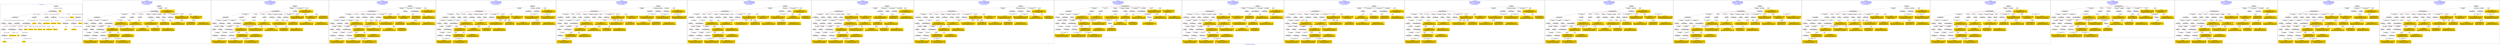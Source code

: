 digraph n0 {
fontcolor="blue"
remincross="true"
label="s23-s-national-portrait-gallery.json"
subgraph cluster_0 {
label="1-correct model"
n2[style="filled",color="white",fillcolor="lightgray",label="E12_Production1"];
n3[style="filled",color="white",fillcolor="lightgray",label="E21_Person1"];
n4[style="filled",color="white",fillcolor="lightgray",label="E55_Type2"];
n5[style="filled",color="white",fillcolor="lightgray",label="E52_Time-Span3"];
n6[style="filled",color="white",fillcolor="lightgray",label="E69_Death1"];
n7[style="filled",color="white",fillcolor="lightgray",label="E82_Actor_Appellation1"];
n8[style="filled",color="white",fillcolor="lightgray",label="E67_Birth1"];
n9[shape="plaintext",style="filled",fillcolor="gold",label="Artist_URI"];
n10[style="filled",color="white",fillcolor="lightgray",label="E21_Person2"];
n11[style="filled",color="white",fillcolor="lightgray",label="E82_Actor_Appellation2"];
n12[shape="plaintext",style="filled",fillcolor="gold",label="Description"];
n13[style="filled",color="white",fillcolor="lightgray",label="E22_Man-Made_Object1"];
n14[style="filled",color="white",fillcolor="lightgray",label="E55_Type3"];
n15[style="filled",color="white",fillcolor="lightgray",label="E54_Dimension1"];
n16[style="filled",color="white",fillcolor="lightgray",label="E40_Legal_Body1"];
n17[shape="plaintext",style="filled",fillcolor="gold",label="Object_URI"];
n18[style="filled",color="white",fillcolor="lightgray",label="E38_Image1"];
n19[shape="plaintext",style="filled",fillcolor="gold",label="Image"];
n20[shape="plaintext",style="filled",fillcolor="gold",label="Owner"];
n21[style="filled",color="white",fillcolor="lightgray",label="E52_Time-Span1"];
n22[shape="plaintext",style="filled",fillcolor="gold",label="BornDate"];
n23[style="filled",color="white",fillcolor="lightgray",label="E52_Time-Span2"];
n24[shape="plaintext",style="filled",fillcolor="gold",label="deathDate"];
n25[shape="plaintext",style="filled",fillcolor="gold",label="DateOfWork"];
n26[style="filled",color="white",fillcolor="lightgray",label="E52_Time-Span4"];
n27[shape="plaintext",style="filled",fillcolor="gold",label="AquisitionDate"];
n28[shape="plaintext",style="filled",fillcolor="gold",label="Dimension"];
n29[style="filled",color="white",fillcolor="lightgray",label="E55_Type1"];
n30[shape="plaintext",style="filled",fillcolor="gold",label="Classification_URI"];
n31[shape="plaintext",style="filled",fillcolor="gold",label="Classification"];
n32[shape="plaintext",style="filled",fillcolor="gold",label="Medium_URI"];
n33[shape="plaintext",style="filled",fillcolor="gold",label="Medium"];
n34[shape="plaintext",style="filled",fillcolor="gold",label="Subclassification_URI"];
n35[shape="plaintext",style="filled",fillcolor="gold",label="Subclassification"];
n36[shape="plaintext",style="filled",fillcolor="gold",label="Artist_Appellation_URI"];
n37[shape="plaintext",style="filled",fillcolor="gold",label="Artist"];
n38[shape="plaintext",style="filled",fillcolor="gold",label="values"];
n39[style="filled",color="white",fillcolor="lightgray",label="E8_Acquisition1"];
n40[shape="plaintext",style="filled",fillcolor="gold",label="CreditLine"];
}
subgraph cluster_1 {
label="candidate 0\nlink coherence:0.7948717948717948\nnode coherence:0.8333333333333334\nconfidence:0.6075034892696543\nmapping score:0.5136122742009959\ncost:38.99952\n-precision:0.67-recall:0.67"
n42[style="filled",color="white",fillcolor="lightgray",label="E12_Production1"];
n43[style="filled",color="white",fillcolor="lightgray",label="E21_Person1"];
n44[style="filled",color="white",fillcolor="lightgray",label="E52_Time-Span2"];
n45[style="filled",color="white",fillcolor="lightgray",label="E55_Type1"];
n46[style="filled",color="white",fillcolor="lightgray",label="E67_Birth1"];
n47[style="filled",color="white",fillcolor="lightgray",label="E69_Death1"];
n48[style="filled",color="white",fillcolor="lightgray",label="E82_Actor_Appellation1"];
n49[style="filled",color="white",fillcolor="lightgray",label="E21_Person2"];
n50[style="filled",color="white",fillcolor="lightgray",label="E82_Actor_Appellation2"];
n51[style="filled",color="white",fillcolor="lightgray",label="E22_Man-Made_Object1"];
n52[style="filled",color="white",fillcolor="lightgray",label="E30_Right1"];
n53[style="filled",color="white",fillcolor="lightgray",label="E35_Title1"];
n54[style="filled",color="white",fillcolor="lightgray",label="E54_Dimension1"];
n55[style="filled",color="white",fillcolor="lightgray",label="E55_Type2"];
n56[style="filled",color="white",fillcolor="lightgray",label="E55_Type3"];
n57[style="filled",color="white",fillcolor="lightgray",label="E8_Acquisition1"];
n58[style="filled",color="white",fillcolor="lightgray",label="E38_Image1"];
n59[style="filled",color="white",fillcolor="lightgray",label="E52_Time-Span1"];
n60[style="filled",color="white",fillcolor="lightgray",label="E52_Time-Span3"];
n61[style="filled",color="white",fillcolor="lightgray",label="E52_Time-Span4"];
n62[shape="plaintext",style="filled",fillcolor="gold",label="Classification\n[E55_Type,label,0.481]\n[E55_Type,classLink,0.321]\n[E33_Linguistic_Object,P3_has_note,0.101]\n[E73_Information_Object,P3_has_note,0.098]"];
n63[shape="plaintext",style="filled",fillcolor="gold",label="CreditLine\n[E8_Acquisition,P3_has_note,0.719]\n[E30_Right,P3_has_note,0.148]\n[E22_Man-Made_Object,P3_has_note,0.074]\n[E33_Linguistic_Object,P3_has_note,0.059]"];
n64[shape="plaintext",style="filled",fillcolor="gold",label="Subclassification_URI\n[E55_Type,classLink,0.635]\n[E57_Material,classLink,0.175]\n[E74_Group,classLink,0.174]\n[E30_Right,P3_has_note,0.017]"];
n65[shape="plaintext",style="filled",fillcolor="gold",label="values\n[E82_Actor_Appellation,label,0.433]\n[E35_Title,label,0.29]\n[E8_Acquisition,P3_has_note,0.142]\n[E22_Man-Made_Object,P3_has_note,0.134]"];
n66[shape="plaintext",style="filled",fillcolor="gold",label="AquisitionDate\n[E52_Time-Span,P82b_end_of_the_end,0.426]\n[E52_Time-Span,P82_at_some_time_within,0.423]\n[E52_Time-Span,label,0.087]\n[E52_Time-Span,P82a_begin_of_the_begin,0.064]"];
n67[shape="plaintext",style="filled",fillcolor="gold",label="Artist_URI\n[E21_Person,classLink,0.518]\n[E82_Actor_Appellation,classLink,0.453]\n[E30_Right,P3_has_note,0.016]\n[E8_Acquisition,P3_has_note,0.013]"];
n68[shape="plaintext",style="filled",fillcolor="gold",label="Image\n[E38_Image,classLink,0.887]\n[E22_Man-Made_Object,classLink,0.107]\n[E29_Design_or_Procedure,P3_has_note,0.003]\n[E55_Type,label,0.002]"];
n69[shape="plaintext",style="filled",fillcolor="gold",label="Medium_URI\n[E55_Type,classLink,0.443]\n[E57_Material,classLink,0.424]\n[E74_Group,classLink,0.133]\n[E8_Acquisition,P3_has_note,0.0]"];
n70[shape="plaintext",style="filled",fillcolor="gold",label="Description\n[E22_Man-Made_Object,P3_has_note,0.464]\n[E73_Information_Object,P3_has_note,0.359]\n[E33_Linguistic_Object,P3_has_note,0.129]\n[E8_Acquisition,P3_has_note,0.047]"];
n71[shape="plaintext",style="filled",fillcolor="gold",label="Owner\n[E8_Acquisition,P3_has_note,0.773]\n[E30_Right,P3_has_note,0.089]\n[E22_Man-Made_Object,P3_has_note,0.081]\n[E73_Information_Object,P3_has_note,0.057]"];
n72[shape="plaintext",style="filled",fillcolor="gold",label="deathDate\n[E52_Time-Span,P82_at_some_time_within,0.754]\n[E52_Time-Span,P82b_end_of_the_end,0.122]\n[E54_Dimension,P3_has_note,0.068]\n[E52_Time-Span,P82a_begin_of_the_begin,0.057]"];
n73[shape="plaintext",style="filled",fillcolor="gold",label="Object_URI\n[E22_Man-Made_Object,classLink,0.983]\n[E54_Dimension,P3_has_note,0.016]\n[E35_Title,label,0.0]\n[E30_Right,P3_has_note,0.0]"];
n74[shape="plaintext",style="filled",fillcolor="gold",label="Classification_URI\n[E55_Type,classLink,0.724]\n[E57_Material,classLink,0.119]\n[E74_Group,classLink,0.118]\n[E55_Type,label,0.039]"];
n75[shape="plaintext",style="filled",fillcolor="gold",label="Artist\n[E82_Actor_Appellation,label,0.701]\n[E8_Acquisition,P3_has_note,0.113]\n[E22_Man-Made_Object,P3_has_note,0.096]\n[E22_Man-Made_Object,classLink,0.09]"];
n76[shape="plaintext",style="filled",fillcolor="gold",label="BornDate\n[E52_Time-Span,P82_at_some_time_within,0.801]\n[E52_Time-Span,P82a_begin_of_the_begin,0.112]\n[E54_Dimension,P3_has_note,0.054]\n[E33_Linguistic_Object,P3_has_note,0.033]"];
n77[shape="plaintext",style="filled",fillcolor="gold",label="DateOfWork\n[E52_Time-Span,P82_at_some_time_within,0.636]\n[E52_Time-Span,P82a_begin_of_the_begin,0.185]\n[E52_Time-Span,P82b_end_of_the_end,0.104]\n[E22_Man-Made_Object,P3_has_note,0.075]"];
n78[shape="plaintext",style="filled",fillcolor="gold",label="Dimension\n[E54_Dimension,P3_has_note,0.942]\n[E52_Time-Span,P82_at_some_time_within,0.021]\n[E82_Actor_Appellation,label,0.02]\n[E33_Linguistic_Object,P3_has_note,0.017]"];
n79[shape="plaintext",style="filled",fillcolor="gold",label="Artist_Appellation_URI\n[E82_Actor_Appellation,classLink,0.928]\n[E21_Person,classLink,0.068]\n[E30_Right,P3_has_note,0.002]\n[E8_Acquisition,P3_has_note,0.002]"];
n80[shape="plaintext",style="filled",fillcolor="gold",label="Subclassification\n[E30_Right,P3_has_note,0.4]\n[E8_Acquisition,P3_has_note,0.357]\n[E33_Linguistic_Object,P3_has_note,0.129]\n[E82_Actor_Appellation,label,0.114]"];
n81[shape="plaintext",style="filled",fillcolor="gold",label="Medium\n[E55_Type,label,0.506]\n[E29_Design_or_Procedure,P3_has_note,0.458]\n[E33_Linguistic_Object,P3_has_note,0.019]\n[E73_Information_Object,P3_has_note,0.018]"];
}
subgraph cluster_2 {
label="candidate 1\nlink coherence:0.7948717948717948\nnode coherence:0.8333333333333334\nconfidence:0.6075034892696543\nmapping score:0.5136122742009959\ncost:138.009522\n-precision:0.64-recall:0.64"
n83[style="filled",color="white",fillcolor="lightgray",label="E12_Production1"];
n84[style="filled",color="white",fillcolor="lightgray",label="E21_Person1"];
n85[style="filled",color="white",fillcolor="lightgray",label="E52_Time-Span2"];
n86[style="filled",color="white",fillcolor="lightgray",label="E55_Type1"];
n87[style="filled",color="white",fillcolor="lightgray",label="E67_Birth1"];
n88[style="filled",color="white",fillcolor="lightgray",label="E69_Death1"];
n89[style="filled",color="white",fillcolor="lightgray",label="E82_Actor_Appellation1"];
n90[style="filled",color="white",fillcolor="lightgray",label="E21_Person2"];
n91[style="filled",color="white",fillcolor="lightgray",label="E82_Actor_Appellation2"];
n92[style="filled",color="white",fillcolor="lightgray",label="E22_Man-Made_Object1"];
n93[style="filled",color="white",fillcolor="lightgray",label="E30_Right1"];
n94[style="filled",color="white",fillcolor="lightgray",label="E35_Title1"];
n95[style="filled",color="white",fillcolor="lightgray",label="E54_Dimension1"];
n96[style="filled",color="white",fillcolor="lightgray",label="E55_Type2"];
n97[style="filled",color="white",fillcolor="lightgray",label="E8_Acquisition1"];
n98[style="filled",color="white",fillcolor="lightgray",label="E38_Image1"];
n99[style="filled",color="white",fillcolor="lightgray",label="E52_Time-Span1"];
n100[style="filled",color="white",fillcolor="lightgray",label="E52_Time-Span3"];
n101[style="filled",color="white",fillcolor="lightgray",label="E52_Time-Span4"];
n102[style="filled",color="white",fillcolor="lightgray",label="E55_Type4"];
n103[shape="plaintext",style="filled",fillcolor="gold",label="Classification\n[E55_Type,label,0.481]\n[E55_Type,classLink,0.321]\n[E33_Linguistic_Object,P3_has_note,0.101]\n[E73_Information_Object,P3_has_note,0.098]"];
n104[shape="plaintext",style="filled",fillcolor="gold",label="CreditLine\n[E8_Acquisition,P3_has_note,0.719]\n[E30_Right,P3_has_note,0.148]\n[E22_Man-Made_Object,P3_has_note,0.074]\n[E33_Linguistic_Object,P3_has_note,0.059]"];
n105[shape="plaintext",style="filled",fillcolor="gold",label="values\n[E82_Actor_Appellation,label,0.433]\n[E35_Title,label,0.29]\n[E8_Acquisition,P3_has_note,0.142]\n[E22_Man-Made_Object,P3_has_note,0.134]"];
n106[shape="plaintext",style="filled",fillcolor="gold",label="AquisitionDate\n[E52_Time-Span,P82b_end_of_the_end,0.426]\n[E52_Time-Span,P82_at_some_time_within,0.423]\n[E52_Time-Span,label,0.087]\n[E52_Time-Span,P82a_begin_of_the_begin,0.064]"];
n107[shape="plaintext",style="filled",fillcolor="gold",label="Artist_URI\n[E21_Person,classLink,0.518]\n[E82_Actor_Appellation,classLink,0.453]\n[E30_Right,P3_has_note,0.016]\n[E8_Acquisition,P3_has_note,0.013]"];
n108[shape="plaintext",style="filled",fillcolor="gold",label="Subclassification_URI\n[E55_Type,classLink,0.635]\n[E57_Material,classLink,0.175]\n[E74_Group,classLink,0.174]\n[E30_Right,P3_has_note,0.017]"];
n109[shape="plaintext",style="filled",fillcolor="gold",label="Image\n[E38_Image,classLink,0.887]\n[E22_Man-Made_Object,classLink,0.107]\n[E29_Design_or_Procedure,P3_has_note,0.003]\n[E55_Type,label,0.002]"];
n110[shape="plaintext",style="filled",fillcolor="gold",label="Medium_URI\n[E55_Type,classLink,0.443]\n[E57_Material,classLink,0.424]\n[E74_Group,classLink,0.133]\n[E8_Acquisition,P3_has_note,0.0]"];
n111[shape="plaintext",style="filled",fillcolor="gold",label="Description\n[E22_Man-Made_Object,P3_has_note,0.464]\n[E73_Information_Object,P3_has_note,0.359]\n[E33_Linguistic_Object,P3_has_note,0.129]\n[E8_Acquisition,P3_has_note,0.047]"];
n112[shape="plaintext",style="filled",fillcolor="gold",label="Owner\n[E8_Acquisition,P3_has_note,0.773]\n[E30_Right,P3_has_note,0.089]\n[E22_Man-Made_Object,P3_has_note,0.081]\n[E73_Information_Object,P3_has_note,0.057]"];
n113[shape="plaintext",style="filled",fillcolor="gold",label="deathDate\n[E52_Time-Span,P82_at_some_time_within,0.754]\n[E52_Time-Span,P82b_end_of_the_end,0.122]\n[E54_Dimension,P3_has_note,0.068]\n[E52_Time-Span,P82a_begin_of_the_begin,0.057]"];
n114[shape="plaintext",style="filled",fillcolor="gold",label="Object_URI\n[E22_Man-Made_Object,classLink,0.983]\n[E54_Dimension,P3_has_note,0.016]\n[E35_Title,label,0.0]\n[E30_Right,P3_has_note,0.0]"];
n115[shape="plaintext",style="filled",fillcolor="gold",label="Classification_URI\n[E55_Type,classLink,0.724]\n[E57_Material,classLink,0.119]\n[E74_Group,classLink,0.118]\n[E55_Type,label,0.039]"];
n116[shape="plaintext",style="filled",fillcolor="gold",label="Artist\n[E82_Actor_Appellation,label,0.701]\n[E8_Acquisition,P3_has_note,0.113]\n[E22_Man-Made_Object,P3_has_note,0.096]\n[E22_Man-Made_Object,classLink,0.09]"];
n117[shape="plaintext",style="filled",fillcolor="gold",label="BornDate\n[E52_Time-Span,P82_at_some_time_within,0.801]\n[E52_Time-Span,P82a_begin_of_the_begin,0.112]\n[E54_Dimension,P3_has_note,0.054]\n[E33_Linguistic_Object,P3_has_note,0.033]"];
n118[shape="plaintext",style="filled",fillcolor="gold",label="DateOfWork\n[E52_Time-Span,P82_at_some_time_within,0.636]\n[E52_Time-Span,P82a_begin_of_the_begin,0.185]\n[E52_Time-Span,P82b_end_of_the_end,0.104]\n[E22_Man-Made_Object,P3_has_note,0.075]"];
n119[shape="plaintext",style="filled",fillcolor="gold",label="Dimension\n[E54_Dimension,P3_has_note,0.942]\n[E52_Time-Span,P82_at_some_time_within,0.021]\n[E82_Actor_Appellation,label,0.02]\n[E33_Linguistic_Object,P3_has_note,0.017]"];
n120[shape="plaintext",style="filled",fillcolor="gold",label="Artist_Appellation_URI\n[E82_Actor_Appellation,classLink,0.928]\n[E21_Person,classLink,0.068]\n[E30_Right,P3_has_note,0.002]\n[E8_Acquisition,P3_has_note,0.002]"];
n121[shape="plaintext",style="filled",fillcolor="gold",label="Subclassification\n[E30_Right,P3_has_note,0.4]\n[E8_Acquisition,P3_has_note,0.357]\n[E33_Linguistic_Object,P3_has_note,0.129]\n[E82_Actor_Appellation,label,0.114]"];
n122[shape="plaintext",style="filled",fillcolor="gold",label="Medium\n[E55_Type,label,0.506]\n[E29_Design_or_Procedure,P3_has_note,0.458]\n[E33_Linguistic_Object,P3_has_note,0.019]\n[E73_Information_Object,P3_has_note,0.018]"];
}
subgraph cluster_3 {
label="candidate 10\nlink coherence:0.7631578947368421\nnode coherence:0.8333333333333334\nconfidence:0.6075034892696543\nmapping score:0.5136122742009959\ncost:236.019524\n-precision:0.61-recall:0.59"
n124[style="filled",color="white",fillcolor="lightgray",label="E12_Production1"];
n125[style="filled",color="white",fillcolor="lightgray",label="E21_Person1"];
n126[style="filled",color="white",fillcolor="lightgray",label="E52_Time-Span2"];
n127[style="filled",color="white",fillcolor="lightgray",label="E55_Type1"];
n128[style="filled",color="white",fillcolor="lightgray",label="E67_Birth1"];
n129[style="filled",color="white",fillcolor="lightgray",label="E69_Death1"];
n130[style="filled",color="white",fillcolor="lightgray",label="E82_Actor_Appellation1"];
n131[style="filled",color="white",fillcolor="lightgray",label="E22_Man-Made_Object1"];
n132[style="filled",color="white",fillcolor="lightgray",label="E30_Right1"];
n133[style="filled",color="white",fillcolor="lightgray",label="E35_Title1"];
n134[style="filled",color="white",fillcolor="lightgray",label="E54_Dimension1"];
n135[style="filled",color="white",fillcolor="lightgray",label="E55_Type2"];
n136[style="filled",color="white",fillcolor="lightgray",label="E8_Acquisition1"];
n137[style="filled",color="white",fillcolor="lightgray",label="E38_Image1"];
n138[style="filled",color="white",fillcolor="lightgray",label="E52_Time-Span1"];
n139[style="filled",color="white",fillcolor="lightgray",label="E52_Time-Span3"];
n140[style="filled",color="white",fillcolor="lightgray",label="E52_Time-Span4"];
n141[style="filled",color="white",fillcolor="lightgray",label="E55_Type4"];
n142[style="filled",color="white",fillcolor="lightgray",label="E82_Actor_Appellation2"];
n143[shape="plaintext",style="filled",fillcolor="gold",label="Classification\n[E55_Type,label,0.481]\n[E55_Type,classLink,0.321]\n[E33_Linguistic_Object,P3_has_note,0.101]\n[E73_Information_Object,P3_has_note,0.098]"];
n144[shape="plaintext",style="filled",fillcolor="gold",label="CreditLine\n[E8_Acquisition,P3_has_note,0.719]\n[E30_Right,P3_has_note,0.148]\n[E22_Man-Made_Object,P3_has_note,0.074]\n[E33_Linguistic_Object,P3_has_note,0.059]"];
n145[shape="plaintext",style="filled",fillcolor="gold",label="values\n[E82_Actor_Appellation,label,0.433]\n[E35_Title,label,0.29]\n[E8_Acquisition,P3_has_note,0.142]\n[E22_Man-Made_Object,P3_has_note,0.134]"];
n146[shape="plaintext",style="filled",fillcolor="gold",label="AquisitionDate\n[E52_Time-Span,P82b_end_of_the_end,0.426]\n[E52_Time-Span,P82_at_some_time_within,0.423]\n[E52_Time-Span,label,0.087]\n[E52_Time-Span,P82a_begin_of_the_begin,0.064]"];
n147[shape="plaintext",style="filled",fillcolor="gold",label="Artist_URI\n[E21_Person,classLink,0.518]\n[E82_Actor_Appellation,classLink,0.453]\n[E30_Right,P3_has_note,0.016]\n[E8_Acquisition,P3_has_note,0.013]"];
n148[shape="plaintext",style="filled",fillcolor="gold",label="Subclassification_URI\n[E55_Type,classLink,0.635]\n[E57_Material,classLink,0.175]\n[E74_Group,classLink,0.174]\n[E30_Right,P3_has_note,0.017]"];
n149[shape="plaintext",style="filled",fillcolor="gold",label="Image\n[E38_Image,classLink,0.887]\n[E22_Man-Made_Object,classLink,0.107]\n[E29_Design_or_Procedure,P3_has_note,0.003]\n[E55_Type,label,0.002]"];
n150[shape="plaintext",style="filled",fillcolor="gold",label="Medium_URI\n[E55_Type,classLink,0.443]\n[E57_Material,classLink,0.424]\n[E74_Group,classLink,0.133]\n[E8_Acquisition,P3_has_note,0.0]"];
n151[shape="plaintext",style="filled",fillcolor="gold",label="Description\n[E22_Man-Made_Object,P3_has_note,0.464]\n[E73_Information_Object,P3_has_note,0.359]\n[E33_Linguistic_Object,P3_has_note,0.129]\n[E8_Acquisition,P3_has_note,0.047]"];
n152[shape="plaintext",style="filled",fillcolor="gold",label="Owner\n[E8_Acquisition,P3_has_note,0.773]\n[E30_Right,P3_has_note,0.089]\n[E22_Man-Made_Object,P3_has_note,0.081]\n[E73_Information_Object,P3_has_note,0.057]"];
n153[shape="plaintext",style="filled",fillcolor="gold",label="deathDate\n[E52_Time-Span,P82_at_some_time_within,0.754]\n[E52_Time-Span,P82b_end_of_the_end,0.122]\n[E54_Dimension,P3_has_note,0.068]\n[E52_Time-Span,P82a_begin_of_the_begin,0.057]"];
n154[shape="plaintext",style="filled",fillcolor="gold",label="Object_URI\n[E22_Man-Made_Object,classLink,0.983]\n[E54_Dimension,P3_has_note,0.016]\n[E35_Title,label,0.0]\n[E30_Right,P3_has_note,0.0]"];
n155[shape="plaintext",style="filled",fillcolor="gold",label="Classification_URI\n[E55_Type,classLink,0.724]\n[E57_Material,classLink,0.119]\n[E74_Group,classLink,0.118]\n[E55_Type,label,0.039]"];
n156[shape="plaintext",style="filled",fillcolor="gold",label="Artist\n[E82_Actor_Appellation,label,0.701]\n[E8_Acquisition,P3_has_note,0.113]\n[E22_Man-Made_Object,P3_has_note,0.096]\n[E22_Man-Made_Object,classLink,0.09]"];
n157[shape="plaintext",style="filled",fillcolor="gold",label="BornDate\n[E52_Time-Span,P82_at_some_time_within,0.801]\n[E52_Time-Span,P82a_begin_of_the_begin,0.112]\n[E54_Dimension,P3_has_note,0.054]\n[E33_Linguistic_Object,P3_has_note,0.033]"];
n158[shape="plaintext",style="filled",fillcolor="gold",label="DateOfWork\n[E52_Time-Span,P82_at_some_time_within,0.636]\n[E52_Time-Span,P82a_begin_of_the_begin,0.185]\n[E52_Time-Span,P82b_end_of_the_end,0.104]\n[E22_Man-Made_Object,P3_has_note,0.075]"];
n159[shape="plaintext",style="filled",fillcolor="gold",label="Dimension\n[E54_Dimension,P3_has_note,0.942]\n[E52_Time-Span,P82_at_some_time_within,0.021]\n[E82_Actor_Appellation,label,0.02]\n[E33_Linguistic_Object,P3_has_note,0.017]"];
n160[shape="plaintext",style="filled",fillcolor="gold",label="Artist_Appellation_URI\n[E82_Actor_Appellation,classLink,0.928]\n[E21_Person,classLink,0.068]\n[E30_Right,P3_has_note,0.002]\n[E8_Acquisition,P3_has_note,0.002]"];
n161[shape="plaintext",style="filled",fillcolor="gold",label="Subclassification\n[E30_Right,P3_has_note,0.4]\n[E8_Acquisition,P3_has_note,0.357]\n[E33_Linguistic_Object,P3_has_note,0.129]\n[E82_Actor_Appellation,label,0.114]"];
n162[shape="plaintext",style="filled",fillcolor="gold",label="Medium\n[E55_Type,label,0.506]\n[E29_Design_or_Procedure,P3_has_note,0.458]\n[E33_Linguistic_Object,P3_has_note,0.019]\n[E73_Information_Object,P3_has_note,0.018]"];
}
subgraph cluster_4 {
label="candidate 11\nlink coherence:0.7631578947368421\nnode coherence:0.8333333333333334\nconfidence:0.6075034892696543\nmapping score:0.5136122742009959\ncost:236.019624\n-precision:0.63-recall:0.62"
n164[style="filled",color="white",fillcolor="lightgray",label="E12_Production1"];
n165[style="filled",color="white",fillcolor="lightgray",label="E21_Person1"];
n166[style="filled",color="white",fillcolor="lightgray",label="E55_Type1"];
n167[style="filled",color="white",fillcolor="lightgray",label="E69_Death1"];
n168[style="filled",color="white",fillcolor="lightgray",label="E82_Actor_Appellation1"];
n169[style="filled",color="white",fillcolor="lightgray",label="E21_Person2"];
n170[style="filled",color="white",fillcolor="lightgray",label="E82_Actor_Appellation2"];
n171[style="filled",color="white",fillcolor="lightgray",label="E22_Man-Made_Object1"];
n172[style="filled",color="white",fillcolor="lightgray",label="E30_Right1"];
n173[style="filled",color="white",fillcolor="lightgray",label="E35_Title1"];
n174[style="filled",color="white",fillcolor="lightgray",label="E54_Dimension1"];
n175[style="filled",color="white",fillcolor="lightgray",label="E55_Type2"];
n176[style="filled",color="white",fillcolor="lightgray",label="E55_Type3"];
n177[style="filled",color="white",fillcolor="lightgray",label="E8_Acquisition1"];
n178[style="filled",color="white",fillcolor="lightgray",label="E38_Image1"];
n179[style="filled",color="white",fillcolor="lightgray",label="E52_Time-Span3"];
n180[style="filled",color="white",fillcolor="lightgray",label="E52_Time-Span4"];
n181[style="filled",color="white",fillcolor="lightgray",label="E52_Time-Span1"];
n182[style="filled",color="white",fillcolor="lightgray",label="E52_Time-Span2"];
n183[shape="plaintext",style="filled",fillcolor="gold",label="Classification\n[E55_Type,label,0.481]\n[E55_Type,classLink,0.321]\n[E33_Linguistic_Object,P3_has_note,0.101]\n[E73_Information_Object,P3_has_note,0.098]"];
n184[shape="plaintext",style="filled",fillcolor="gold",label="CreditLine\n[E8_Acquisition,P3_has_note,0.719]\n[E30_Right,P3_has_note,0.148]\n[E22_Man-Made_Object,P3_has_note,0.074]\n[E33_Linguistic_Object,P3_has_note,0.059]"];
n185[shape="plaintext",style="filled",fillcolor="gold",label="Subclassification_URI\n[E55_Type,classLink,0.635]\n[E57_Material,classLink,0.175]\n[E74_Group,classLink,0.174]\n[E30_Right,P3_has_note,0.017]"];
n186[shape="plaintext",style="filled",fillcolor="gold",label="values\n[E82_Actor_Appellation,label,0.433]\n[E35_Title,label,0.29]\n[E8_Acquisition,P3_has_note,0.142]\n[E22_Man-Made_Object,P3_has_note,0.134]"];
n187[shape="plaintext",style="filled",fillcolor="gold",label="AquisitionDate\n[E52_Time-Span,P82b_end_of_the_end,0.426]\n[E52_Time-Span,P82_at_some_time_within,0.423]\n[E52_Time-Span,label,0.087]\n[E52_Time-Span,P82a_begin_of_the_begin,0.064]"];
n188[shape="plaintext",style="filled",fillcolor="gold",label="Artist_URI\n[E21_Person,classLink,0.518]\n[E82_Actor_Appellation,classLink,0.453]\n[E30_Right,P3_has_note,0.016]\n[E8_Acquisition,P3_has_note,0.013]"];
n189[shape="plaintext",style="filled",fillcolor="gold",label="Image\n[E38_Image,classLink,0.887]\n[E22_Man-Made_Object,classLink,0.107]\n[E29_Design_or_Procedure,P3_has_note,0.003]\n[E55_Type,label,0.002]"];
n190[shape="plaintext",style="filled",fillcolor="gold",label="Medium_URI\n[E55_Type,classLink,0.443]\n[E57_Material,classLink,0.424]\n[E74_Group,classLink,0.133]\n[E8_Acquisition,P3_has_note,0.0]"];
n191[shape="plaintext",style="filled",fillcolor="gold",label="Description\n[E22_Man-Made_Object,P3_has_note,0.464]\n[E73_Information_Object,P3_has_note,0.359]\n[E33_Linguistic_Object,P3_has_note,0.129]\n[E8_Acquisition,P3_has_note,0.047]"];
n192[shape="plaintext",style="filled",fillcolor="gold",label="Owner\n[E8_Acquisition,P3_has_note,0.773]\n[E30_Right,P3_has_note,0.089]\n[E22_Man-Made_Object,P3_has_note,0.081]\n[E73_Information_Object,P3_has_note,0.057]"];
n193[shape="plaintext",style="filled",fillcolor="gold",label="deathDate\n[E52_Time-Span,P82_at_some_time_within,0.754]\n[E52_Time-Span,P82b_end_of_the_end,0.122]\n[E54_Dimension,P3_has_note,0.068]\n[E52_Time-Span,P82a_begin_of_the_begin,0.057]"];
n194[shape="plaintext",style="filled",fillcolor="gold",label="Object_URI\n[E22_Man-Made_Object,classLink,0.983]\n[E54_Dimension,P3_has_note,0.016]\n[E35_Title,label,0.0]\n[E30_Right,P3_has_note,0.0]"];
n195[shape="plaintext",style="filled",fillcolor="gold",label="Classification_URI\n[E55_Type,classLink,0.724]\n[E57_Material,classLink,0.119]\n[E74_Group,classLink,0.118]\n[E55_Type,label,0.039]"];
n196[shape="plaintext",style="filled",fillcolor="gold",label="Artist\n[E82_Actor_Appellation,label,0.701]\n[E8_Acquisition,P3_has_note,0.113]\n[E22_Man-Made_Object,P3_has_note,0.096]\n[E22_Man-Made_Object,classLink,0.09]"];
n197[shape="plaintext",style="filled",fillcolor="gold",label="BornDate\n[E52_Time-Span,P82_at_some_time_within,0.801]\n[E52_Time-Span,P82a_begin_of_the_begin,0.112]\n[E54_Dimension,P3_has_note,0.054]\n[E33_Linguistic_Object,P3_has_note,0.033]"];
n198[shape="plaintext",style="filled",fillcolor="gold",label="DateOfWork\n[E52_Time-Span,P82_at_some_time_within,0.636]\n[E52_Time-Span,P82a_begin_of_the_begin,0.185]\n[E52_Time-Span,P82b_end_of_the_end,0.104]\n[E22_Man-Made_Object,P3_has_note,0.075]"];
n199[shape="plaintext",style="filled",fillcolor="gold",label="Dimension\n[E54_Dimension,P3_has_note,0.942]\n[E52_Time-Span,P82_at_some_time_within,0.021]\n[E82_Actor_Appellation,label,0.02]\n[E33_Linguistic_Object,P3_has_note,0.017]"];
n200[shape="plaintext",style="filled",fillcolor="gold",label="Artist_Appellation_URI\n[E82_Actor_Appellation,classLink,0.928]\n[E21_Person,classLink,0.068]\n[E30_Right,P3_has_note,0.002]\n[E8_Acquisition,P3_has_note,0.002]"];
n201[shape="plaintext",style="filled",fillcolor="gold",label="Subclassification\n[E30_Right,P3_has_note,0.4]\n[E8_Acquisition,P3_has_note,0.357]\n[E33_Linguistic_Object,P3_has_note,0.129]\n[E82_Actor_Appellation,label,0.114]"];
n202[shape="plaintext",style="filled",fillcolor="gold",label="Medium\n[E55_Type,label,0.506]\n[E29_Design_or_Procedure,P3_has_note,0.458]\n[E33_Linguistic_Object,P3_has_note,0.019]\n[E73_Information_Object,P3_has_note,0.018]"];
}
subgraph cluster_5 {
label="candidate 12\nlink coherence:0.7631578947368421\nnode coherence:0.8333333333333334\nconfidence:0.6075034892696543\nmapping score:0.5136122742009959\ncost:335.029646\n-precision:0.63-recall:0.62"
n204[style="filled",color="white",fillcolor="lightgray",label="E12_Production1"];
n205[style="filled",color="white",fillcolor="lightgray",label="E21_Person1"];
n206[style="filled",color="white",fillcolor="lightgray",label="E55_Type1"];
n207[style="filled",color="white",fillcolor="lightgray",label="E69_Death1"];
n208[style="filled",color="white",fillcolor="lightgray",label="E82_Actor_Appellation1"];
n209[style="filled",color="white",fillcolor="lightgray",label="E21_Person2"];
n210[style="filled",color="white",fillcolor="lightgray",label="E82_Actor_Appellation2"];
n211[style="filled",color="white",fillcolor="lightgray",label="E22_Man-Made_Object1"];
n212[style="filled",color="white",fillcolor="lightgray",label="E30_Right1"];
n213[style="filled",color="white",fillcolor="lightgray",label="E35_Title1"];
n214[style="filled",color="white",fillcolor="lightgray",label="E54_Dimension1"];
n215[style="filled",color="white",fillcolor="lightgray",label="E55_Type2"];
n216[style="filled",color="white",fillcolor="lightgray",label="E55_Type3"];
n217[style="filled",color="white",fillcolor="lightgray",label="E8_Acquisition1"];
n218[style="filled",color="white",fillcolor="lightgray",label="E38_Image1"];
n219[style="filled",color="white",fillcolor="lightgray",label="E52_Time-Span4"];
n220[style="filled",color="white",fillcolor="lightgray",label="E52_Time-Span1"];
n221[style="filled",color="white",fillcolor="lightgray",label="E52_Time-Span2"];
n222[style="filled",color="white",fillcolor="lightgray",label="E52_Time-Span3"];
n223[shape="plaintext",style="filled",fillcolor="gold",label="Classification\n[E55_Type,label,0.481]\n[E55_Type,classLink,0.321]\n[E33_Linguistic_Object,P3_has_note,0.101]\n[E73_Information_Object,P3_has_note,0.098]"];
n224[shape="plaintext",style="filled",fillcolor="gold",label="CreditLine\n[E8_Acquisition,P3_has_note,0.719]\n[E30_Right,P3_has_note,0.148]\n[E22_Man-Made_Object,P3_has_note,0.074]\n[E33_Linguistic_Object,P3_has_note,0.059]"];
n225[shape="plaintext",style="filled",fillcolor="gold",label="Subclassification_URI\n[E55_Type,classLink,0.635]\n[E57_Material,classLink,0.175]\n[E74_Group,classLink,0.174]\n[E30_Right,P3_has_note,0.017]"];
n226[shape="plaintext",style="filled",fillcolor="gold",label="values\n[E82_Actor_Appellation,label,0.433]\n[E35_Title,label,0.29]\n[E8_Acquisition,P3_has_note,0.142]\n[E22_Man-Made_Object,P3_has_note,0.134]"];
n227[shape="plaintext",style="filled",fillcolor="gold",label="AquisitionDate\n[E52_Time-Span,P82b_end_of_the_end,0.426]\n[E52_Time-Span,P82_at_some_time_within,0.423]\n[E52_Time-Span,label,0.087]\n[E52_Time-Span,P82a_begin_of_the_begin,0.064]"];
n228[shape="plaintext",style="filled",fillcolor="gold",label="Artist_URI\n[E21_Person,classLink,0.518]\n[E82_Actor_Appellation,classLink,0.453]\n[E30_Right,P3_has_note,0.016]\n[E8_Acquisition,P3_has_note,0.013]"];
n229[shape="plaintext",style="filled",fillcolor="gold",label="Image\n[E38_Image,classLink,0.887]\n[E22_Man-Made_Object,classLink,0.107]\n[E29_Design_or_Procedure,P3_has_note,0.003]\n[E55_Type,label,0.002]"];
n230[shape="plaintext",style="filled",fillcolor="gold",label="Medium_URI\n[E55_Type,classLink,0.443]\n[E57_Material,classLink,0.424]\n[E74_Group,classLink,0.133]\n[E8_Acquisition,P3_has_note,0.0]"];
n231[shape="plaintext",style="filled",fillcolor="gold",label="Description\n[E22_Man-Made_Object,P3_has_note,0.464]\n[E73_Information_Object,P3_has_note,0.359]\n[E33_Linguistic_Object,P3_has_note,0.129]\n[E8_Acquisition,P3_has_note,0.047]"];
n232[shape="plaintext",style="filled",fillcolor="gold",label="Owner\n[E8_Acquisition,P3_has_note,0.773]\n[E30_Right,P3_has_note,0.089]\n[E22_Man-Made_Object,P3_has_note,0.081]\n[E73_Information_Object,P3_has_note,0.057]"];
n233[shape="plaintext",style="filled",fillcolor="gold",label="deathDate\n[E52_Time-Span,P82_at_some_time_within,0.754]\n[E52_Time-Span,P82b_end_of_the_end,0.122]\n[E54_Dimension,P3_has_note,0.068]\n[E52_Time-Span,P82a_begin_of_the_begin,0.057]"];
n234[shape="plaintext",style="filled",fillcolor="gold",label="Object_URI\n[E22_Man-Made_Object,classLink,0.983]\n[E54_Dimension,P3_has_note,0.016]\n[E35_Title,label,0.0]\n[E30_Right,P3_has_note,0.0]"];
n235[shape="plaintext",style="filled",fillcolor="gold",label="Classification_URI\n[E55_Type,classLink,0.724]\n[E57_Material,classLink,0.119]\n[E74_Group,classLink,0.118]\n[E55_Type,label,0.039]"];
n236[shape="plaintext",style="filled",fillcolor="gold",label="Artist\n[E82_Actor_Appellation,label,0.701]\n[E8_Acquisition,P3_has_note,0.113]\n[E22_Man-Made_Object,P3_has_note,0.096]\n[E22_Man-Made_Object,classLink,0.09]"];
n237[shape="plaintext",style="filled",fillcolor="gold",label="BornDate\n[E52_Time-Span,P82_at_some_time_within,0.801]\n[E52_Time-Span,P82a_begin_of_the_begin,0.112]\n[E54_Dimension,P3_has_note,0.054]\n[E33_Linguistic_Object,P3_has_note,0.033]"];
n238[shape="plaintext",style="filled",fillcolor="gold",label="DateOfWork\n[E52_Time-Span,P82_at_some_time_within,0.636]\n[E52_Time-Span,P82a_begin_of_the_begin,0.185]\n[E52_Time-Span,P82b_end_of_the_end,0.104]\n[E22_Man-Made_Object,P3_has_note,0.075]"];
n239[shape="plaintext",style="filled",fillcolor="gold",label="Dimension\n[E54_Dimension,P3_has_note,0.942]\n[E52_Time-Span,P82_at_some_time_within,0.021]\n[E82_Actor_Appellation,label,0.02]\n[E33_Linguistic_Object,P3_has_note,0.017]"];
n240[shape="plaintext",style="filled",fillcolor="gold",label="Artist_Appellation_URI\n[E82_Actor_Appellation,classLink,0.928]\n[E21_Person,classLink,0.068]\n[E30_Right,P3_has_note,0.002]\n[E8_Acquisition,P3_has_note,0.002]"];
n241[shape="plaintext",style="filled",fillcolor="gold",label="Subclassification\n[E30_Right,P3_has_note,0.4]\n[E8_Acquisition,P3_has_note,0.357]\n[E33_Linguistic_Object,P3_has_note,0.129]\n[E82_Actor_Appellation,label,0.114]"];
n242[shape="plaintext",style="filled",fillcolor="gold",label="Medium\n[E55_Type,label,0.506]\n[E29_Design_or_Procedure,P3_has_note,0.458]\n[E33_Linguistic_Object,P3_has_note,0.019]\n[E73_Information_Object,P3_has_note,0.018]"];
}
subgraph cluster_6 {
label="candidate 13\nlink coherence:0.7435897435897436\nnode coherence:0.8333333333333334\nconfidence:0.6075034892696543\nmapping score:0.5136122742009959\ncost:237.019604\n-precision:0.67-recall:0.67"
n244[style="filled",color="white",fillcolor="lightgray",label="E12_Production1"];
n245[style="filled",color="white",fillcolor="lightgray",label="E21_Person1"];
n246[style="filled",color="white",fillcolor="lightgray",label="E67_Birth1"];
n247[style="filled",color="white",fillcolor="lightgray",label="E69_Death1"];
n248[style="filled",color="white",fillcolor="lightgray",label="E82_Actor_Appellation1"];
n249[style="filled",color="white",fillcolor="lightgray",label="E21_Person2"];
n250[style="filled",color="white",fillcolor="lightgray",label="E82_Actor_Appellation2"];
n251[style="filled",color="white",fillcolor="lightgray",label="E22_Man-Made_Object1"];
n252[style="filled",color="white",fillcolor="lightgray",label="E30_Right1"];
n253[style="filled",color="white",fillcolor="lightgray",label="E35_Title1"];
n254[style="filled",color="white",fillcolor="lightgray",label="E54_Dimension1"];
n255[style="filled",color="white",fillcolor="lightgray",label="E55_Type2"];
n256[style="filled",color="white",fillcolor="lightgray",label="E55_Type3"];
n257[style="filled",color="white",fillcolor="lightgray",label="E8_Acquisition1"];
n258[style="filled",color="white",fillcolor="lightgray",label="E38_Image1"];
n259[style="filled",color="white",fillcolor="lightgray",label="E52_Time-Span1"];
n260[style="filled",color="white",fillcolor="lightgray",label="E52_Time-Span3"];
n261[style="filled",color="white",fillcolor="lightgray",label="E52_Time-Span4"];
n262[style="filled",color="white",fillcolor="lightgray",label="E52_Time-Span2"];
n263[style="filled",color="white",fillcolor="lightgray",label="E55_Type1"];
n264[shape="plaintext",style="filled",fillcolor="gold",label="Classification\n[E55_Type,label,0.481]\n[E55_Type,classLink,0.321]\n[E33_Linguistic_Object,P3_has_note,0.101]\n[E73_Information_Object,P3_has_note,0.098]"];
n265[shape="plaintext",style="filled",fillcolor="gold",label="CreditLine\n[E8_Acquisition,P3_has_note,0.719]\n[E30_Right,P3_has_note,0.148]\n[E22_Man-Made_Object,P3_has_note,0.074]\n[E33_Linguistic_Object,P3_has_note,0.059]"];
n266[shape="plaintext",style="filled",fillcolor="gold",label="Subclassification_URI\n[E55_Type,classLink,0.635]\n[E57_Material,classLink,0.175]\n[E74_Group,classLink,0.174]\n[E30_Right,P3_has_note,0.017]"];
n267[shape="plaintext",style="filled",fillcolor="gold",label="values\n[E82_Actor_Appellation,label,0.433]\n[E35_Title,label,0.29]\n[E8_Acquisition,P3_has_note,0.142]\n[E22_Man-Made_Object,P3_has_note,0.134]"];
n268[shape="plaintext",style="filled",fillcolor="gold",label="AquisitionDate\n[E52_Time-Span,P82b_end_of_the_end,0.426]\n[E52_Time-Span,P82_at_some_time_within,0.423]\n[E52_Time-Span,label,0.087]\n[E52_Time-Span,P82a_begin_of_the_begin,0.064]"];
n269[shape="plaintext",style="filled",fillcolor="gold",label="Artist_URI\n[E21_Person,classLink,0.518]\n[E82_Actor_Appellation,classLink,0.453]\n[E30_Right,P3_has_note,0.016]\n[E8_Acquisition,P3_has_note,0.013]"];
n270[shape="plaintext",style="filled",fillcolor="gold",label="Image\n[E38_Image,classLink,0.887]\n[E22_Man-Made_Object,classLink,0.107]\n[E29_Design_or_Procedure,P3_has_note,0.003]\n[E55_Type,label,0.002]"];
n271[shape="plaintext",style="filled",fillcolor="gold",label="Medium_URI\n[E55_Type,classLink,0.443]\n[E57_Material,classLink,0.424]\n[E74_Group,classLink,0.133]\n[E8_Acquisition,P3_has_note,0.0]"];
n272[shape="plaintext",style="filled",fillcolor="gold",label="Description\n[E22_Man-Made_Object,P3_has_note,0.464]\n[E73_Information_Object,P3_has_note,0.359]\n[E33_Linguistic_Object,P3_has_note,0.129]\n[E8_Acquisition,P3_has_note,0.047]"];
n273[shape="plaintext",style="filled",fillcolor="gold",label="Owner\n[E8_Acquisition,P3_has_note,0.773]\n[E30_Right,P3_has_note,0.089]\n[E22_Man-Made_Object,P3_has_note,0.081]\n[E73_Information_Object,P3_has_note,0.057]"];
n274[shape="plaintext",style="filled",fillcolor="gold",label="deathDate\n[E52_Time-Span,P82_at_some_time_within,0.754]\n[E52_Time-Span,P82b_end_of_the_end,0.122]\n[E54_Dimension,P3_has_note,0.068]\n[E52_Time-Span,P82a_begin_of_the_begin,0.057]"];
n275[shape="plaintext",style="filled",fillcolor="gold",label="Object_URI\n[E22_Man-Made_Object,classLink,0.983]\n[E54_Dimension,P3_has_note,0.016]\n[E35_Title,label,0.0]\n[E30_Right,P3_has_note,0.0]"];
n276[shape="plaintext",style="filled",fillcolor="gold",label="Classification_URI\n[E55_Type,classLink,0.724]\n[E57_Material,classLink,0.119]\n[E74_Group,classLink,0.118]\n[E55_Type,label,0.039]"];
n277[shape="plaintext",style="filled",fillcolor="gold",label="Artist\n[E82_Actor_Appellation,label,0.701]\n[E8_Acquisition,P3_has_note,0.113]\n[E22_Man-Made_Object,P3_has_note,0.096]\n[E22_Man-Made_Object,classLink,0.09]"];
n278[shape="plaintext",style="filled",fillcolor="gold",label="BornDate\n[E52_Time-Span,P82_at_some_time_within,0.801]\n[E52_Time-Span,P82a_begin_of_the_begin,0.112]\n[E54_Dimension,P3_has_note,0.054]\n[E33_Linguistic_Object,P3_has_note,0.033]"];
n279[shape="plaintext",style="filled",fillcolor="gold",label="DateOfWork\n[E52_Time-Span,P82_at_some_time_within,0.636]\n[E52_Time-Span,P82a_begin_of_the_begin,0.185]\n[E52_Time-Span,P82b_end_of_the_end,0.104]\n[E22_Man-Made_Object,P3_has_note,0.075]"];
n280[shape="plaintext",style="filled",fillcolor="gold",label="Dimension\n[E54_Dimension,P3_has_note,0.942]\n[E52_Time-Span,P82_at_some_time_within,0.021]\n[E82_Actor_Appellation,label,0.02]\n[E33_Linguistic_Object,P3_has_note,0.017]"];
n281[shape="plaintext",style="filled",fillcolor="gold",label="Artist_Appellation_URI\n[E82_Actor_Appellation,classLink,0.928]\n[E21_Person,classLink,0.068]\n[E30_Right,P3_has_note,0.002]\n[E8_Acquisition,P3_has_note,0.002]"];
n282[shape="plaintext",style="filled",fillcolor="gold",label="Subclassification\n[E30_Right,P3_has_note,0.4]\n[E8_Acquisition,P3_has_note,0.357]\n[E33_Linguistic_Object,P3_has_note,0.129]\n[E82_Actor_Appellation,label,0.114]"];
n283[shape="plaintext",style="filled",fillcolor="gold",label="Medium\n[E55_Type,label,0.506]\n[E29_Design_or_Procedure,P3_has_note,0.458]\n[E33_Linguistic_Object,P3_has_note,0.019]\n[E73_Information_Object,P3_has_note,0.018]"];
}
subgraph cluster_7 {
label="candidate 14\nlink coherence:0.7435897435897436\nnode coherence:0.8333333333333334\nconfidence:0.6075034892696543\nmapping score:0.5136122742009959\ncost:336.029586\n-precision:0.59-recall:0.59"
n285[style="filled",color="white",fillcolor="lightgray",label="E12_Production1"];
n286[style="filled",color="white",fillcolor="lightgray",label="E21_Person1"];
n287[style="filled",color="white",fillcolor="lightgray",label="E52_Time-Span2"];
n288[style="filled",color="white",fillcolor="lightgray",label="E55_Type1"];
n289[style="filled",color="white",fillcolor="lightgray",label="E67_Birth1"];
n290[style="filled",color="white",fillcolor="lightgray",label="E69_Death1"];
n291[style="filled",color="white",fillcolor="lightgray",label="E82_Actor_Appellation1"];
n292[style="filled",color="white",fillcolor="lightgray",label="E21_Person2"];
n293[style="filled",color="white",fillcolor="lightgray",label="E82_Actor_Appellation2"];
n294[style="filled",color="white",fillcolor="lightgray",label="E22_Man-Made_Object1"];
n295[style="filled",color="white",fillcolor="lightgray",label="E30_Right1"];
n296[style="filled",color="white",fillcolor="lightgray",label="E35_Title1"];
n297[style="filled",color="white",fillcolor="lightgray",label="E55_Type2"];
n298[style="filled",color="white",fillcolor="lightgray",label="E38_Image1"];
n299[style="filled",color="white",fillcolor="lightgray",label="E52_Time-Span1"];
n300[style="filled",color="white",fillcolor="lightgray",label="E52_Time-Span3"];
n301[style="filled",color="white",fillcolor="lightgray",label="E52_Time-Span4"];
n302[style="filled",color="white",fillcolor="lightgray",label="E54_Dimension1"];
n303[style="filled",color="white",fillcolor="lightgray",label="E55_Type4"];
n304[style="filled",color="white",fillcolor="lightgray",label="E8_Acquisition1"];
n305[shape="plaintext",style="filled",fillcolor="gold",label="Classification\n[E55_Type,label,0.481]\n[E55_Type,classLink,0.321]\n[E33_Linguistic_Object,P3_has_note,0.101]\n[E73_Information_Object,P3_has_note,0.098]"];
n306[shape="plaintext",style="filled",fillcolor="gold",label="CreditLine\n[E8_Acquisition,P3_has_note,0.719]\n[E30_Right,P3_has_note,0.148]\n[E22_Man-Made_Object,P3_has_note,0.074]\n[E33_Linguistic_Object,P3_has_note,0.059]"];
n307[shape="plaintext",style="filled",fillcolor="gold",label="values\n[E82_Actor_Appellation,label,0.433]\n[E35_Title,label,0.29]\n[E8_Acquisition,P3_has_note,0.142]\n[E22_Man-Made_Object,P3_has_note,0.134]"];
n308[shape="plaintext",style="filled",fillcolor="gold",label="AquisitionDate\n[E52_Time-Span,P82b_end_of_the_end,0.426]\n[E52_Time-Span,P82_at_some_time_within,0.423]\n[E52_Time-Span,label,0.087]\n[E52_Time-Span,P82a_begin_of_the_begin,0.064]"];
n309[shape="plaintext",style="filled",fillcolor="gold",label="Artist_URI\n[E21_Person,classLink,0.518]\n[E82_Actor_Appellation,classLink,0.453]\n[E30_Right,P3_has_note,0.016]\n[E8_Acquisition,P3_has_note,0.013]"];
n310[shape="plaintext",style="filled",fillcolor="gold",label="Subclassification_URI\n[E55_Type,classLink,0.635]\n[E57_Material,classLink,0.175]\n[E74_Group,classLink,0.174]\n[E30_Right,P3_has_note,0.017]"];
n311[shape="plaintext",style="filled",fillcolor="gold",label="Image\n[E38_Image,classLink,0.887]\n[E22_Man-Made_Object,classLink,0.107]\n[E29_Design_or_Procedure,P3_has_note,0.003]\n[E55_Type,label,0.002]"];
n312[shape="plaintext",style="filled",fillcolor="gold",label="Medium_URI\n[E55_Type,classLink,0.443]\n[E57_Material,classLink,0.424]\n[E74_Group,classLink,0.133]\n[E8_Acquisition,P3_has_note,0.0]"];
n313[shape="plaintext",style="filled",fillcolor="gold",label="Description\n[E22_Man-Made_Object,P3_has_note,0.464]\n[E73_Information_Object,P3_has_note,0.359]\n[E33_Linguistic_Object,P3_has_note,0.129]\n[E8_Acquisition,P3_has_note,0.047]"];
n314[shape="plaintext",style="filled",fillcolor="gold",label="Owner\n[E8_Acquisition,P3_has_note,0.773]\n[E30_Right,P3_has_note,0.089]\n[E22_Man-Made_Object,P3_has_note,0.081]\n[E73_Information_Object,P3_has_note,0.057]"];
n315[shape="plaintext",style="filled",fillcolor="gold",label="deathDate\n[E52_Time-Span,P82_at_some_time_within,0.754]\n[E52_Time-Span,P82b_end_of_the_end,0.122]\n[E54_Dimension,P3_has_note,0.068]\n[E52_Time-Span,P82a_begin_of_the_begin,0.057]"];
n316[shape="plaintext",style="filled",fillcolor="gold",label="Object_URI\n[E22_Man-Made_Object,classLink,0.983]\n[E54_Dimension,P3_has_note,0.016]\n[E35_Title,label,0.0]\n[E30_Right,P3_has_note,0.0]"];
n317[shape="plaintext",style="filled",fillcolor="gold",label="Classification_URI\n[E55_Type,classLink,0.724]\n[E57_Material,classLink,0.119]\n[E74_Group,classLink,0.118]\n[E55_Type,label,0.039]"];
n318[shape="plaintext",style="filled",fillcolor="gold",label="Artist\n[E82_Actor_Appellation,label,0.701]\n[E8_Acquisition,P3_has_note,0.113]\n[E22_Man-Made_Object,P3_has_note,0.096]\n[E22_Man-Made_Object,classLink,0.09]"];
n319[shape="plaintext",style="filled",fillcolor="gold",label="BornDate\n[E52_Time-Span,P82_at_some_time_within,0.801]\n[E52_Time-Span,P82a_begin_of_the_begin,0.112]\n[E54_Dimension,P3_has_note,0.054]\n[E33_Linguistic_Object,P3_has_note,0.033]"];
n320[shape="plaintext",style="filled",fillcolor="gold",label="DateOfWork\n[E52_Time-Span,P82_at_some_time_within,0.636]\n[E52_Time-Span,P82a_begin_of_the_begin,0.185]\n[E52_Time-Span,P82b_end_of_the_end,0.104]\n[E22_Man-Made_Object,P3_has_note,0.075]"];
n321[shape="plaintext",style="filled",fillcolor="gold",label="Dimension\n[E54_Dimension,P3_has_note,0.942]\n[E52_Time-Span,P82_at_some_time_within,0.021]\n[E82_Actor_Appellation,label,0.02]\n[E33_Linguistic_Object,P3_has_note,0.017]"];
n322[shape="plaintext",style="filled",fillcolor="gold",label="Artist_Appellation_URI\n[E82_Actor_Appellation,classLink,0.928]\n[E21_Person,classLink,0.068]\n[E30_Right,P3_has_note,0.002]\n[E8_Acquisition,P3_has_note,0.002]"];
n323[shape="plaintext",style="filled",fillcolor="gold",label="Subclassification\n[E30_Right,P3_has_note,0.4]\n[E8_Acquisition,P3_has_note,0.357]\n[E33_Linguistic_Object,P3_has_note,0.129]\n[E82_Actor_Appellation,label,0.114]"];
n324[shape="plaintext",style="filled",fillcolor="gold",label="Medium\n[E55_Type,label,0.506]\n[E29_Design_or_Procedure,P3_has_note,0.458]\n[E33_Linguistic_Object,P3_has_note,0.019]\n[E73_Information_Object,P3_has_note,0.018]"];
}
subgraph cluster_8 {
label="candidate 15\nlink coherence:0.7435897435897436\nnode coherence:0.8333333333333334\nconfidence:0.6075034892696543\nmapping score:0.5136122742009959\ncost:336.029626\n-precision:0.67-recall:0.67"
n326[style="filled",color="white",fillcolor="lightgray",label="E12_Production1"];
n327[style="filled",color="white",fillcolor="lightgray",label="E21_Person1"];
n328[style="filled",color="white",fillcolor="lightgray",label="E67_Birth1"];
n329[style="filled",color="white",fillcolor="lightgray",label="E69_Death1"];
n330[style="filled",color="white",fillcolor="lightgray",label="E82_Actor_Appellation1"];
n331[style="filled",color="white",fillcolor="lightgray",label="E21_Person2"];
n332[style="filled",color="white",fillcolor="lightgray",label="E82_Actor_Appellation2"];
n333[style="filled",color="white",fillcolor="lightgray",label="E22_Man-Made_Object1"];
n334[style="filled",color="white",fillcolor="lightgray",label="E30_Right1"];
n335[style="filled",color="white",fillcolor="lightgray",label="E35_Title1"];
n336[style="filled",color="white",fillcolor="lightgray",label="E54_Dimension1"];
n337[style="filled",color="white",fillcolor="lightgray",label="E55_Type2"];
n338[style="filled",color="white",fillcolor="lightgray",label="E55_Type3"];
n339[style="filled",color="white",fillcolor="lightgray",label="E8_Acquisition1"];
n340[style="filled",color="white",fillcolor="lightgray",label="E38_Image1"];
n341[style="filled",color="white",fillcolor="lightgray",label="E52_Time-Span1"];
n342[style="filled",color="white",fillcolor="lightgray",label="E52_Time-Span4"];
n343[style="filled",color="white",fillcolor="lightgray",label="E52_Time-Span2"];
n344[style="filled",color="white",fillcolor="lightgray",label="E52_Time-Span3"];
n345[style="filled",color="white",fillcolor="lightgray",label="E55_Type1"];
n346[shape="plaintext",style="filled",fillcolor="gold",label="Classification\n[E55_Type,label,0.481]\n[E55_Type,classLink,0.321]\n[E33_Linguistic_Object,P3_has_note,0.101]\n[E73_Information_Object,P3_has_note,0.098]"];
n347[shape="plaintext",style="filled",fillcolor="gold",label="CreditLine\n[E8_Acquisition,P3_has_note,0.719]\n[E30_Right,P3_has_note,0.148]\n[E22_Man-Made_Object,P3_has_note,0.074]\n[E33_Linguistic_Object,P3_has_note,0.059]"];
n348[shape="plaintext",style="filled",fillcolor="gold",label="Subclassification_URI\n[E55_Type,classLink,0.635]\n[E57_Material,classLink,0.175]\n[E74_Group,classLink,0.174]\n[E30_Right,P3_has_note,0.017]"];
n349[shape="plaintext",style="filled",fillcolor="gold",label="values\n[E82_Actor_Appellation,label,0.433]\n[E35_Title,label,0.29]\n[E8_Acquisition,P3_has_note,0.142]\n[E22_Man-Made_Object,P3_has_note,0.134]"];
n350[shape="plaintext",style="filled",fillcolor="gold",label="AquisitionDate\n[E52_Time-Span,P82b_end_of_the_end,0.426]\n[E52_Time-Span,P82_at_some_time_within,0.423]\n[E52_Time-Span,label,0.087]\n[E52_Time-Span,P82a_begin_of_the_begin,0.064]"];
n351[shape="plaintext",style="filled",fillcolor="gold",label="Artist_URI\n[E21_Person,classLink,0.518]\n[E82_Actor_Appellation,classLink,0.453]\n[E30_Right,P3_has_note,0.016]\n[E8_Acquisition,P3_has_note,0.013]"];
n352[shape="plaintext",style="filled",fillcolor="gold",label="Image\n[E38_Image,classLink,0.887]\n[E22_Man-Made_Object,classLink,0.107]\n[E29_Design_or_Procedure,P3_has_note,0.003]\n[E55_Type,label,0.002]"];
n353[shape="plaintext",style="filled",fillcolor="gold",label="Medium_URI\n[E55_Type,classLink,0.443]\n[E57_Material,classLink,0.424]\n[E74_Group,classLink,0.133]\n[E8_Acquisition,P3_has_note,0.0]"];
n354[shape="plaintext",style="filled",fillcolor="gold",label="Description\n[E22_Man-Made_Object,P3_has_note,0.464]\n[E73_Information_Object,P3_has_note,0.359]\n[E33_Linguistic_Object,P3_has_note,0.129]\n[E8_Acquisition,P3_has_note,0.047]"];
n355[shape="plaintext",style="filled",fillcolor="gold",label="Owner\n[E8_Acquisition,P3_has_note,0.773]\n[E30_Right,P3_has_note,0.089]\n[E22_Man-Made_Object,P3_has_note,0.081]\n[E73_Information_Object,P3_has_note,0.057]"];
n356[shape="plaintext",style="filled",fillcolor="gold",label="deathDate\n[E52_Time-Span,P82_at_some_time_within,0.754]\n[E52_Time-Span,P82b_end_of_the_end,0.122]\n[E54_Dimension,P3_has_note,0.068]\n[E52_Time-Span,P82a_begin_of_the_begin,0.057]"];
n357[shape="plaintext",style="filled",fillcolor="gold",label="Object_URI\n[E22_Man-Made_Object,classLink,0.983]\n[E54_Dimension,P3_has_note,0.016]\n[E35_Title,label,0.0]\n[E30_Right,P3_has_note,0.0]"];
n358[shape="plaintext",style="filled",fillcolor="gold",label="Classification_URI\n[E55_Type,classLink,0.724]\n[E57_Material,classLink,0.119]\n[E74_Group,classLink,0.118]\n[E55_Type,label,0.039]"];
n359[shape="plaintext",style="filled",fillcolor="gold",label="Artist\n[E82_Actor_Appellation,label,0.701]\n[E8_Acquisition,P3_has_note,0.113]\n[E22_Man-Made_Object,P3_has_note,0.096]\n[E22_Man-Made_Object,classLink,0.09]"];
n360[shape="plaintext",style="filled",fillcolor="gold",label="BornDate\n[E52_Time-Span,P82_at_some_time_within,0.801]\n[E52_Time-Span,P82a_begin_of_the_begin,0.112]\n[E54_Dimension,P3_has_note,0.054]\n[E33_Linguistic_Object,P3_has_note,0.033]"];
n361[shape="plaintext",style="filled",fillcolor="gold",label="DateOfWork\n[E52_Time-Span,P82_at_some_time_within,0.636]\n[E52_Time-Span,P82a_begin_of_the_begin,0.185]\n[E52_Time-Span,P82b_end_of_the_end,0.104]\n[E22_Man-Made_Object,P3_has_note,0.075]"];
n362[shape="plaintext",style="filled",fillcolor="gold",label="Dimension\n[E54_Dimension,P3_has_note,0.942]\n[E52_Time-Span,P82_at_some_time_within,0.021]\n[E82_Actor_Appellation,label,0.02]\n[E33_Linguistic_Object,P3_has_note,0.017]"];
n363[shape="plaintext",style="filled",fillcolor="gold",label="Artist_Appellation_URI\n[E82_Actor_Appellation,classLink,0.928]\n[E21_Person,classLink,0.068]\n[E30_Right,P3_has_note,0.002]\n[E8_Acquisition,P3_has_note,0.002]"];
n364[shape="plaintext",style="filled",fillcolor="gold",label="Subclassification\n[E30_Right,P3_has_note,0.4]\n[E8_Acquisition,P3_has_note,0.357]\n[E33_Linguistic_Object,P3_has_note,0.129]\n[E82_Actor_Appellation,label,0.114]"];
n365[shape="plaintext",style="filled",fillcolor="gold",label="Medium\n[E55_Type,label,0.506]\n[E29_Design_or_Procedure,P3_has_note,0.458]\n[E33_Linguistic_Object,P3_has_note,0.019]\n[E73_Information_Object,P3_has_note,0.018]"];
}
subgraph cluster_9 {
label="candidate 16\nlink coherence:0.7368421052631579\nnode coherence:0.8333333333333334\nconfidence:0.6075034892696543\nmapping score:0.5136122742009959\ncost:335.019544\n-precision:0.58-recall:0.56"
n367[style="filled",color="white",fillcolor="lightgray",label="E12_Production1"];
n368[style="filled",color="white",fillcolor="lightgray",label="E21_Person1"];
n369[style="filled",color="white",fillcolor="lightgray",label="E52_Time-Span2"];
n370[style="filled",color="white",fillcolor="lightgray",label="E55_Type1"];
n371[style="filled",color="white",fillcolor="lightgray",label="E67_Birth1"];
n372[style="filled",color="white",fillcolor="lightgray",label="E69_Death1"];
n373[style="filled",color="white",fillcolor="lightgray",label="E82_Actor_Appellation1"];
n374[style="filled",color="white",fillcolor="lightgray",label="E22_Man-Made_Object1"];
n375[style="filled",color="white",fillcolor="lightgray",label="E30_Right1"];
n376[style="filled",color="white",fillcolor="lightgray",label="E35_Title1"];
n377[style="filled",color="white",fillcolor="lightgray",label="E54_Dimension1"];
n378[style="filled",color="white",fillcolor="lightgray",label="E55_Type2"];
n379[style="filled",color="white",fillcolor="lightgray",label="E8_Acquisition1"];
n380[style="filled",color="white",fillcolor="lightgray",label="E52_Time-Span1"];
n381[style="filled",color="white",fillcolor="lightgray",label="E52_Time-Span3"];
n382[style="filled",color="white",fillcolor="lightgray",label="E52_Time-Span4"];
n383[style="filled",color="white",fillcolor="lightgray",label="E82_Actor_Appellation2"];
n384[style="filled",color="white",fillcolor="lightgray",label="E55_Type4"];
n385[style="filled",color="white",fillcolor="lightgray",label="E38_Image1"];
n386[shape="plaintext",style="filled",fillcolor="gold",label="Classification\n[E55_Type,label,0.481]\n[E55_Type,classLink,0.321]\n[E33_Linguistic_Object,P3_has_note,0.101]\n[E73_Information_Object,P3_has_note,0.098]"];
n387[shape="plaintext",style="filled",fillcolor="gold",label="CreditLine\n[E8_Acquisition,P3_has_note,0.719]\n[E30_Right,P3_has_note,0.148]\n[E22_Man-Made_Object,P3_has_note,0.074]\n[E33_Linguistic_Object,P3_has_note,0.059]"];
n388[shape="plaintext",style="filled",fillcolor="gold",label="values\n[E82_Actor_Appellation,label,0.433]\n[E35_Title,label,0.29]\n[E8_Acquisition,P3_has_note,0.142]\n[E22_Man-Made_Object,P3_has_note,0.134]"];
n389[shape="plaintext",style="filled",fillcolor="gold",label="AquisitionDate\n[E52_Time-Span,P82b_end_of_the_end,0.426]\n[E52_Time-Span,P82_at_some_time_within,0.423]\n[E52_Time-Span,label,0.087]\n[E52_Time-Span,P82a_begin_of_the_begin,0.064]"];
n390[shape="plaintext",style="filled",fillcolor="gold",label="Artist_URI\n[E21_Person,classLink,0.518]\n[E82_Actor_Appellation,classLink,0.453]\n[E30_Right,P3_has_note,0.016]\n[E8_Acquisition,P3_has_note,0.013]"];
n391[shape="plaintext",style="filled",fillcolor="gold",label="Subclassification_URI\n[E55_Type,classLink,0.635]\n[E57_Material,classLink,0.175]\n[E74_Group,classLink,0.174]\n[E30_Right,P3_has_note,0.017]"];
n392[shape="plaintext",style="filled",fillcolor="gold",label="Image\n[E38_Image,classLink,0.887]\n[E22_Man-Made_Object,classLink,0.107]\n[E29_Design_or_Procedure,P3_has_note,0.003]\n[E55_Type,label,0.002]"];
n393[shape="plaintext",style="filled",fillcolor="gold",label="Medium_URI\n[E55_Type,classLink,0.443]\n[E57_Material,classLink,0.424]\n[E74_Group,classLink,0.133]\n[E8_Acquisition,P3_has_note,0.0]"];
n394[shape="plaintext",style="filled",fillcolor="gold",label="Description\n[E22_Man-Made_Object,P3_has_note,0.464]\n[E73_Information_Object,P3_has_note,0.359]\n[E33_Linguistic_Object,P3_has_note,0.129]\n[E8_Acquisition,P3_has_note,0.047]"];
n395[shape="plaintext",style="filled",fillcolor="gold",label="Owner\n[E8_Acquisition,P3_has_note,0.773]\n[E30_Right,P3_has_note,0.089]\n[E22_Man-Made_Object,P3_has_note,0.081]\n[E73_Information_Object,P3_has_note,0.057]"];
n396[shape="plaintext",style="filled",fillcolor="gold",label="deathDate\n[E52_Time-Span,P82_at_some_time_within,0.754]\n[E52_Time-Span,P82b_end_of_the_end,0.122]\n[E54_Dimension,P3_has_note,0.068]\n[E52_Time-Span,P82a_begin_of_the_begin,0.057]"];
n397[shape="plaintext",style="filled",fillcolor="gold",label="Object_URI\n[E22_Man-Made_Object,classLink,0.983]\n[E54_Dimension,P3_has_note,0.016]\n[E35_Title,label,0.0]\n[E30_Right,P3_has_note,0.0]"];
n398[shape="plaintext",style="filled",fillcolor="gold",label="Classification_URI\n[E55_Type,classLink,0.724]\n[E57_Material,classLink,0.119]\n[E74_Group,classLink,0.118]\n[E55_Type,label,0.039]"];
n399[shape="plaintext",style="filled",fillcolor="gold",label="Artist\n[E82_Actor_Appellation,label,0.701]\n[E8_Acquisition,P3_has_note,0.113]\n[E22_Man-Made_Object,P3_has_note,0.096]\n[E22_Man-Made_Object,classLink,0.09]"];
n400[shape="plaintext",style="filled",fillcolor="gold",label="BornDate\n[E52_Time-Span,P82_at_some_time_within,0.801]\n[E52_Time-Span,P82a_begin_of_the_begin,0.112]\n[E54_Dimension,P3_has_note,0.054]\n[E33_Linguistic_Object,P3_has_note,0.033]"];
n401[shape="plaintext",style="filled",fillcolor="gold",label="DateOfWork\n[E52_Time-Span,P82_at_some_time_within,0.636]\n[E52_Time-Span,P82a_begin_of_the_begin,0.185]\n[E52_Time-Span,P82b_end_of_the_end,0.104]\n[E22_Man-Made_Object,P3_has_note,0.075]"];
n402[shape="plaintext",style="filled",fillcolor="gold",label="Dimension\n[E54_Dimension,P3_has_note,0.942]\n[E52_Time-Span,P82_at_some_time_within,0.021]\n[E82_Actor_Appellation,label,0.02]\n[E33_Linguistic_Object,P3_has_note,0.017]"];
n403[shape="plaintext",style="filled",fillcolor="gold",label="Artist_Appellation_URI\n[E82_Actor_Appellation,classLink,0.928]\n[E21_Person,classLink,0.068]\n[E30_Right,P3_has_note,0.002]\n[E8_Acquisition,P3_has_note,0.002]"];
n404[shape="plaintext",style="filled",fillcolor="gold",label="Subclassification\n[E30_Right,P3_has_note,0.4]\n[E8_Acquisition,P3_has_note,0.357]\n[E33_Linguistic_Object,P3_has_note,0.129]\n[E82_Actor_Appellation,label,0.114]"];
n405[shape="plaintext",style="filled",fillcolor="gold",label="Medium\n[E55_Type,label,0.506]\n[E29_Design_or_Procedure,P3_has_note,0.458]\n[E33_Linguistic_Object,P3_has_note,0.019]\n[E73_Information_Object,P3_has_note,0.018]"];
}
subgraph cluster_10 {
label="candidate 17\nlink coherence:0.7368421052631579\nnode coherence:0.8333333333333334\nconfidence:0.6075034892696543\nmapping score:0.5136122742009959\ncost:335.029546\n-precision:0.58-recall:0.56"
n407[style="filled",color="white",fillcolor="lightgray",label="E12_Production1"];
n408[style="filled",color="white",fillcolor="lightgray",label="E21_Person1"];
n409[style="filled",color="white",fillcolor="lightgray",label="E52_Time-Span2"];
n410[style="filled",color="white",fillcolor="lightgray",label="E55_Type1"];
n411[style="filled",color="white",fillcolor="lightgray",label="E67_Birth1"];
n412[style="filled",color="white",fillcolor="lightgray",label="E69_Death1"];
n413[style="filled",color="white",fillcolor="lightgray",label="E82_Actor_Appellation1"];
n414[style="filled",color="white",fillcolor="lightgray",label="E22_Man-Made_Object1"];
n415[style="filled",color="white",fillcolor="lightgray",label="E30_Right1"];
n416[style="filled",color="white",fillcolor="lightgray",label="E35_Title1"];
n417[style="filled",color="white",fillcolor="lightgray",label="E54_Dimension1"];
n418[style="filled",color="white",fillcolor="lightgray",label="E55_Type2"];
n419[style="filled",color="white",fillcolor="lightgray",label="E38_Image1"];
n420[style="filled",color="white",fillcolor="lightgray",label="E52_Time-Span1"];
n421[style="filled",color="white",fillcolor="lightgray",label="E52_Time-Span3"];
n422[style="filled",color="white",fillcolor="lightgray",label="E52_Time-Span4"];
n423[style="filled",color="white",fillcolor="lightgray",label="E55_Type4"];
n424[style="filled",color="white",fillcolor="lightgray",label="E82_Actor_Appellation2"];
n425[style="filled",color="white",fillcolor="lightgray",label="E8_Acquisition1"];
n426[shape="plaintext",style="filled",fillcolor="gold",label="Classification\n[E55_Type,label,0.481]\n[E55_Type,classLink,0.321]\n[E33_Linguistic_Object,P3_has_note,0.101]\n[E73_Information_Object,P3_has_note,0.098]"];
n427[shape="plaintext",style="filled",fillcolor="gold",label="CreditLine\n[E8_Acquisition,P3_has_note,0.719]\n[E30_Right,P3_has_note,0.148]\n[E22_Man-Made_Object,P3_has_note,0.074]\n[E33_Linguistic_Object,P3_has_note,0.059]"];
n428[shape="plaintext",style="filled",fillcolor="gold",label="values\n[E82_Actor_Appellation,label,0.433]\n[E35_Title,label,0.29]\n[E8_Acquisition,P3_has_note,0.142]\n[E22_Man-Made_Object,P3_has_note,0.134]"];
n429[shape="plaintext",style="filled",fillcolor="gold",label="AquisitionDate\n[E52_Time-Span,P82b_end_of_the_end,0.426]\n[E52_Time-Span,P82_at_some_time_within,0.423]\n[E52_Time-Span,label,0.087]\n[E52_Time-Span,P82a_begin_of_the_begin,0.064]"];
n430[shape="plaintext",style="filled",fillcolor="gold",label="Artist_URI\n[E21_Person,classLink,0.518]\n[E82_Actor_Appellation,classLink,0.453]\n[E30_Right,P3_has_note,0.016]\n[E8_Acquisition,P3_has_note,0.013]"];
n431[shape="plaintext",style="filled",fillcolor="gold",label="Subclassification_URI\n[E55_Type,classLink,0.635]\n[E57_Material,classLink,0.175]\n[E74_Group,classLink,0.174]\n[E30_Right,P3_has_note,0.017]"];
n432[shape="plaintext",style="filled",fillcolor="gold",label="Image\n[E38_Image,classLink,0.887]\n[E22_Man-Made_Object,classLink,0.107]\n[E29_Design_or_Procedure,P3_has_note,0.003]\n[E55_Type,label,0.002]"];
n433[shape="plaintext",style="filled",fillcolor="gold",label="Medium_URI\n[E55_Type,classLink,0.443]\n[E57_Material,classLink,0.424]\n[E74_Group,classLink,0.133]\n[E8_Acquisition,P3_has_note,0.0]"];
n434[shape="plaintext",style="filled",fillcolor="gold",label="Description\n[E22_Man-Made_Object,P3_has_note,0.464]\n[E73_Information_Object,P3_has_note,0.359]\n[E33_Linguistic_Object,P3_has_note,0.129]\n[E8_Acquisition,P3_has_note,0.047]"];
n435[shape="plaintext",style="filled",fillcolor="gold",label="Owner\n[E8_Acquisition,P3_has_note,0.773]\n[E30_Right,P3_has_note,0.089]\n[E22_Man-Made_Object,P3_has_note,0.081]\n[E73_Information_Object,P3_has_note,0.057]"];
n436[shape="plaintext",style="filled",fillcolor="gold",label="deathDate\n[E52_Time-Span,P82_at_some_time_within,0.754]\n[E52_Time-Span,P82b_end_of_the_end,0.122]\n[E54_Dimension,P3_has_note,0.068]\n[E52_Time-Span,P82a_begin_of_the_begin,0.057]"];
n437[shape="plaintext",style="filled",fillcolor="gold",label="Object_URI\n[E22_Man-Made_Object,classLink,0.983]\n[E54_Dimension,P3_has_note,0.016]\n[E35_Title,label,0.0]\n[E30_Right,P3_has_note,0.0]"];
n438[shape="plaintext",style="filled",fillcolor="gold",label="Classification_URI\n[E55_Type,classLink,0.724]\n[E57_Material,classLink,0.119]\n[E74_Group,classLink,0.118]\n[E55_Type,label,0.039]"];
n439[shape="plaintext",style="filled",fillcolor="gold",label="Artist\n[E82_Actor_Appellation,label,0.701]\n[E8_Acquisition,P3_has_note,0.113]\n[E22_Man-Made_Object,P3_has_note,0.096]\n[E22_Man-Made_Object,classLink,0.09]"];
n440[shape="plaintext",style="filled",fillcolor="gold",label="BornDate\n[E52_Time-Span,P82_at_some_time_within,0.801]\n[E52_Time-Span,P82a_begin_of_the_begin,0.112]\n[E54_Dimension,P3_has_note,0.054]\n[E33_Linguistic_Object,P3_has_note,0.033]"];
n441[shape="plaintext",style="filled",fillcolor="gold",label="DateOfWork\n[E52_Time-Span,P82_at_some_time_within,0.636]\n[E52_Time-Span,P82a_begin_of_the_begin,0.185]\n[E52_Time-Span,P82b_end_of_the_end,0.104]\n[E22_Man-Made_Object,P3_has_note,0.075]"];
n442[shape="plaintext",style="filled",fillcolor="gold",label="Dimension\n[E54_Dimension,P3_has_note,0.942]\n[E52_Time-Span,P82_at_some_time_within,0.021]\n[E82_Actor_Appellation,label,0.02]\n[E33_Linguistic_Object,P3_has_note,0.017]"];
n443[shape="plaintext",style="filled",fillcolor="gold",label="Artist_Appellation_URI\n[E82_Actor_Appellation,classLink,0.928]\n[E21_Person,classLink,0.068]\n[E30_Right,P3_has_note,0.002]\n[E8_Acquisition,P3_has_note,0.002]"];
n444[shape="plaintext",style="filled",fillcolor="gold",label="Subclassification\n[E30_Right,P3_has_note,0.4]\n[E8_Acquisition,P3_has_note,0.357]\n[E33_Linguistic_Object,P3_has_note,0.129]\n[E82_Actor_Appellation,label,0.114]"];
n445[shape="plaintext",style="filled",fillcolor="gold",label="Medium\n[E55_Type,label,0.506]\n[E29_Design_or_Procedure,P3_has_note,0.458]\n[E33_Linguistic_Object,P3_has_note,0.019]\n[E73_Information_Object,P3_has_note,0.018]"];
}
subgraph cluster_11 {
label="candidate 18\nlink coherence:0.7368421052631579\nnode coherence:0.8333333333333334\nconfidence:0.6075034892696543\nmapping score:0.5136122742009959\ncost:335.029566\n-precision:0.61-recall:0.59"
n447[style="filled",color="white",fillcolor="lightgray",label="E12_Production1"];
n448[style="filled",color="white",fillcolor="lightgray",label="E21_Person1"];
n449[style="filled",color="white",fillcolor="lightgray",label="E52_Time-Span2"];
n450[style="filled",color="white",fillcolor="lightgray",label="E67_Birth1"];
n451[style="filled",color="white",fillcolor="lightgray",label="E69_Death1"];
n452[style="filled",color="white",fillcolor="lightgray",label="E82_Actor_Appellation1"];
n453[style="filled",color="white",fillcolor="lightgray",label="E22_Man-Made_Object1"];
n454[style="filled",color="white",fillcolor="lightgray",label="E30_Right1"];
n455[style="filled",color="white",fillcolor="lightgray",label="E35_Title1"];
n456[style="filled",color="white",fillcolor="lightgray",label="E54_Dimension1"];
n457[style="filled",color="white",fillcolor="lightgray",label="E55_Type2"];
n458[style="filled",color="white",fillcolor="lightgray",label="E8_Acquisition1"];
n459[style="filled",color="white",fillcolor="lightgray",label="E38_Image1"];
n460[style="filled",color="white",fillcolor="lightgray",label="E52_Time-Span1"];
n461[style="filled",color="white",fillcolor="lightgray",label="E52_Time-Span3"];
n462[style="filled",color="white",fillcolor="lightgray",label="E52_Time-Span4"];
n463[style="filled",color="white",fillcolor="lightgray",label="E55_Type1"];
n464[style="filled",color="white",fillcolor="lightgray",label="E55_Type4"];
n465[style="filled",color="white",fillcolor="lightgray",label="E82_Actor_Appellation2"];
n466[shape="plaintext",style="filled",fillcolor="gold",label="Classification\n[E55_Type,label,0.481]\n[E55_Type,classLink,0.321]\n[E33_Linguistic_Object,P3_has_note,0.101]\n[E73_Information_Object,P3_has_note,0.098]"];
n467[shape="plaintext",style="filled",fillcolor="gold",label="CreditLine\n[E8_Acquisition,P3_has_note,0.719]\n[E30_Right,P3_has_note,0.148]\n[E22_Man-Made_Object,P3_has_note,0.074]\n[E33_Linguistic_Object,P3_has_note,0.059]"];
n468[shape="plaintext",style="filled",fillcolor="gold",label="values\n[E82_Actor_Appellation,label,0.433]\n[E35_Title,label,0.29]\n[E8_Acquisition,P3_has_note,0.142]\n[E22_Man-Made_Object,P3_has_note,0.134]"];
n469[shape="plaintext",style="filled",fillcolor="gold",label="AquisitionDate\n[E52_Time-Span,P82b_end_of_the_end,0.426]\n[E52_Time-Span,P82_at_some_time_within,0.423]\n[E52_Time-Span,label,0.087]\n[E52_Time-Span,P82a_begin_of_the_begin,0.064]"];
n470[shape="plaintext",style="filled",fillcolor="gold",label="Artist_URI\n[E21_Person,classLink,0.518]\n[E82_Actor_Appellation,classLink,0.453]\n[E30_Right,P3_has_note,0.016]\n[E8_Acquisition,P3_has_note,0.013]"];
n471[shape="plaintext",style="filled",fillcolor="gold",label="Subclassification_URI\n[E55_Type,classLink,0.635]\n[E57_Material,classLink,0.175]\n[E74_Group,classLink,0.174]\n[E30_Right,P3_has_note,0.017]"];
n472[shape="plaintext",style="filled",fillcolor="gold",label="Image\n[E38_Image,classLink,0.887]\n[E22_Man-Made_Object,classLink,0.107]\n[E29_Design_or_Procedure,P3_has_note,0.003]\n[E55_Type,label,0.002]"];
n473[shape="plaintext",style="filled",fillcolor="gold",label="Medium_URI\n[E55_Type,classLink,0.443]\n[E57_Material,classLink,0.424]\n[E74_Group,classLink,0.133]\n[E8_Acquisition,P3_has_note,0.0]"];
n474[shape="plaintext",style="filled",fillcolor="gold",label="Description\n[E22_Man-Made_Object,P3_has_note,0.464]\n[E73_Information_Object,P3_has_note,0.359]\n[E33_Linguistic_Object,P3_has_note,0.129]\n[E8_Acquisition,P3_has_note,0.047]"];
n475[shape="plaintext",style="filled",fillcolor="gold",label="Owner\n[E8_Acquisition,P3_has_note,0.773]\n[E30_Right,P3_has_note,0.089]\n[E22_Man-Made_Object,P3_has_note,0.081]\n[E73_Information_Object,P3_has_note,0.057]"];
n476[shape="plaintext",style="filled",fillcolor="gold",label="deathDate\n[E52_Time-Span,P82_at_some_time_within,0.754]\n[E52_Time-Span,P82b_end_of_the_end,0.122]\n[E54_Dimension,P3_has_note,0.068]\n[E52_Time-Span,P82a_begin_of_the_begin,0.057]"];
n477[shape="plaintext",style="filled",fillcolor="gold",label="Object_URI\n[E22_Man-Made_Object,classLink,0.983]\n[E54_Dimension,P3_has_note,0.016]\n[E35_Title,label,0.0]\n[E30_Right,P3_has_note,0.0]"];
n478[shape="plaintext",style="filled",fillcolor="gold",label="Classification_URI\n[E55_Type,classLink,0.724]\n[E57_Material,classLink,0.119]\n[E74_Group,classLink,0.118]\n[E55_Type,label,0.039]"];
n479[shape="plaintext",style="filled",fillcolor="gold",label="Artist\n[E82_Actor_Appellation,label,0.701]\n[E8_Acquisition,P3_has_note,0.113]\n[E22_Man-Made_Object,P3_has_note,0.096]\n[E22_Man-Made_Object,classLink,0.09]"];
n480[shape="plaintext",style="filled",fillcolor="gold",label="BornDate\n[E52_Time-Span,P82_at_some_time_within,0.801]\n[E52_Time-Span,P82a_begin_of_the_begin,0.112]\n[E54_Dimension,P3_has_note,0.054]\n[E33_Linguistic_Object,P3_has_note,0.033]"];
n481[shape="plaintext",style="filled",fillcolor="gold",label="DateOfWork\n[E52_Time-Span,P82_at_some_time_within,0.636]\n[E52_Time-Span,P82a_begin_of_the_begin,0.185]\n[E52_Time-Span,P82b_end_of_the_end,0.104]\n[E22_Man-Made_Object,P3_has_note,0.075]"];
n482[shape="plaintext",style="filled",fillcolor="gold",label="Dimension\n[E54_Dimension,P3_has_note,0.942]\n[E52_Time-Span,P82_at_some_time_within,0.021]\n[E82_Actor_Appellation,label,0.02]\n[E33_Linguistic_Object,P3_has_note,0.017]"];
n483[shape="plaintext",style="filled",fillcolor="gold",label="Artist_Appellation_URI\n[E82_Actor_Appellation,classLink,0.928]\n[E21_Person,classLink,0.068]\n[E30_Right,P3_has_note,0.002]\n[E8_Acquisition,P3_has_note,0.002]"];
n484[shape="plaintext",style="filled",fillcolor="gold",label="Subclassification\n[E30_Right,P3_has_note,0.4]\n[E8_Acquisition,P3_has_note,0.357]\n[E33_Linguistic_Object,P3_has_note,0.129]\n[E82_Actor_Appellation,label,0.114]"];
n485[shape="plaintext",style="filled",fillcolor="gold",label="Medium\n[E55_Type,label,0.506]\n[E29_Design_or_Procedure,P3_has_note,0.458]\n[E33_Linguistic_Object,P3_has_note,0.019]\n[E73_Information_Object,P3_has_note,0.018]"];
}
subgraph cluster_12 {
label="candidate 19\nlink coherence:0.7368421052631579\nnode coherence:0.8333333333333334\nconfidence:0.6075034892696543\nmapping score:0.5136122742009959\ncost:335.029666\n-precision:0.63-recall:0.62"
n487[style="filled",color="white",fillcolor="lightgray",label="E12_Production1"];
n488[style="filled",color="white",fillcolor="lightgray",label="E21_Person1"];
n489[style="filled",color="white",fillcolor="lightgray",label="E69_Death1"];
n490[style="filled",color="white",fillcolor="lightgray",label="E82_Actor_Appellation1"];
n491[style="filled",color="white",fillcolor="lightgray",label="E21_Person2"];
n492[style="filled",color="white",fillcolor="lightgray",label="E82_Actor_Appellation2"];
n493[style="filled",color="white",fillcolor="lightgray",label="E22_Man-Made_Object1"];
n494[style="filled",color="white",fillcolor="lightgray",label="E30_Right1"];
n495[style="filled",color="white",fillcolor="lightgray",label="E35_Title1"];
n496[style="filled",color="white",fillcolor="lightgray",label="E54_Dimension1"];
n497[style="filled",color="white",fillcolor="lightgray",label="E55_Type2"];
n498[style="filled",color="white",fillcolor="lightgray",label="E55_Type3"];
n499[style="filled",color="white",fillcolor="lightgray",label="E8_Acquisition1"];
n500[style="filled",color="white",fillcolor="lightgray",label="E38_Image1"];
n501[style="filled",color="white",fillcolor="lightgray",label="E52_Time-Span3"];
n502[style="filled",color="white",fillcolor="lightgray",label="E52_Time-Span4"];
n503[style="filled",color="white",fillcolor="lightgray",label="E52_Time-Span1"];
n504[style="filled",color="white",fillcolor="lightgray",label="E52_Time-Span2"];
n505[style="filled",color="white",fillcolor="lightgray",label="E55_Type1"];
n506[shape="plaintext",style="filled",fillcolor="gold",label="Classification\n[E55_Type,label,0.481]\n[E55_Type,classLink,0.321]\n[E33_Linguistic_Object,P3_has_note,0.101]\n[E73_Information_Object,P3_has_note,0.098]"];
n507[shape="plaintext",style="filled",fillcolor="gold",label="CreditLine\n[E8_Acquisition,P3_has_note,0.719]\n[E30_Right,P3_has_note,0.148]\n[E22_Man-Made_Object,P3_has_note,0.074]\n[E33_Linguistic_Object,P3_has_note,0.059]"];
n508[shape="plaintext",style="filled",fillcolor="gold",label="Subclassification_URI\n[E55_Type,classLink,0.635]\n[E57_Material,classLink,0.175]\n[E74_Group,classLink,0.174]\n[E30_Right,P3_has_note,0.017]"];
n509[shape="plaintext",style="filled",fillcolor="gold",label="values\n[E82_Actor_Appellation,label,0.433]\n[E35_Title,label,0.29]\n[E8_Acquisition,P3_has_note,0.142]\n[E22_Man-Made_Object,P3_has_note,0.134]"];
n510[shape="plaintext",style="filled",fillcolor="gold",label="AquisitionDate\n[E52_Time-Span,P82b_end_of_the_end,0.426]\n[E52_Time-Span,P82_at_some_time_within,0.423]\n[E52_Time-Span,label,0.087]\n[E52_Time-Span,P82a_begin_of_the_begin,0.064]"];
n511[shape="plaintext",style="filled",fillcolor="gold",label="Artist_URI\n[E21_Person,classLink,0.518]\n[E82_Actor_Appellation,classLink,0.453]\n[E30_Right,P3_has_note,0.016]\n[E8_Acquisition,P3_has_note,0.013]"];
n512[shape="plaintext",style="filled",fillcolor="gold",label="Image\n[E38_Image,classLink,0.887]\n[E22_Man-Made_Object,classLink,0.107]\n[E29_Design_or_Procedure,P3_has_note,0.003]\n[E55_Type,label,0.002]"];
n513[shape="plaintext",style="filled",fillcolor="gold",label="Medium_URI\n[E55_Type,classLink,0.443]\n[E57_Material,classLink,0.424]\n[E74_Group,classLink,0.133]\n[E8_Acquisition,P3_has_note,0.0]"];
n514[shape="plaintext",style="filled",fillcolor="gold",label="Description\n[E22_Man-Made_Object,P3_has_note,0.464]\n[E73_Information_Object,P3_has_note,0.359]\n[E33_Linguistic_Object,P3_has_note,0.129]\n[E8_Acquisition,P3_has_note,0.047]"];
n515[shape="plaintext",style="filled",fillcolor="gold",label="Owner\n[E8_Acquisition,P3_has_note,0.773]\n[E30_Right,P3_has_note,0.089]\n[E22_Man-Made_Object,P3_has_note,0.081]\n[E73_Information_Object,P3_has_note,0.057]"];
n516[shape="plaintext",style="filled",fillcolor="gold",label="deathDate\n[E52_Time-Span,P82_at_some_time_within,0.754]\n[E52_Time-Span,P82b_end_of_the_end,0.122]\n[E54_Dimension,P3_has_note,0.068]\n[E52_Time-Span,P82a_begin_of_the_begin,0.057]"];
n517[shape="plaintext",style="filled",fillcolor="gold",label="Object_URI\n[E22_Man-Made_Object,classLink,0.983]\n[E54_Dimension,P3_has_note,0.016]\n[E35_Title,label,0.0]\n[E30_Right,P3_has_note,0.0]"];
n518[shape="plaintext",style="filled",fillcolor="gold",label="Classification_URI\n[E55_Type,classLink,0.724]\n[E57_Material,classLink,0.119]\n[E74_Group,classLink,0.118]\n[E55_Type,label,0.039]"];
n519[shape="plaintext",style="filled",fillcolor="gold",label="Artist\n[E82_Actor_Appellation,label,0.701]\n[E8_Acquisition,P3_has_note,0.113]\n[E22_Man-Made_Object,P3_has_note,0.096]\n[E22_Man-Made_Object,classLink,0.09]"];
n520[shape="plaintext",style="filled",fillcolor="gold",label="BornDate\n[E52_Time-Span,P82_at_some_time_within,0.801]\n[E52_Time-Span,P82a_begin_of_the_begin,0.112]\n[E54_Dimension,P3_has_note,0.054]\n[E33_Linguistic_Object,P3_has_note,0.033]"];
n521[shape="plaintext",style="filled",fillcolor="gold",label="DateOfWork\n[E52_Time-Span,P82_at_some_time_within,0.636]\n[E52_Time-Span,P82a_begin_of_the_begin,0.185]\n[E52_Time-Span,P82b_end_of_the_end,0.104]\n[E22_Man-Made_Object,P3_has_note,0.075]"];
n522[shape="plaintext",style="filled",fillcolor="gold",label="Dimension\n[E54_Dimension,P3_has_note,0.942]\n[E52_Time-Span,P82_at_some_time_within,0.021]\n[E82_Actor_Appellation,label,0.02]\n[E33_Linguistic_Object,P3_has_note,0.017]"];
n523[shape="plaintext",style="filled",fillcolor="gold",label="Artist_Appellation_URI\n[E82_Actor_Appellation,classLink,0.928]\n[E21_Person,classLink,0.068]\n[E30_Right,P3_has_note,0.002]\n[E8_Acquisition,P3_has_note,0.002]"];
n524[shape="plaintext",style="filled",fillcolor="gold",label="Subclassification\n[E30_Right,P3_has_note,0.4]\n[E8_Acquisition,P3_has_note,0.357]\n[E33_Linguistic_Object,P3_has_note,0.129]\n[E82_Actor_Appellation,label,0.114]"];
n525[shape="plaintext",style="filled",fillcolor="gold",label="Medium\n[E55_Type,label,0.506]\n[E29_Design_or_Procedure,P3_has_note,0.458]\n[E33_Linguistic_Object,P3_has_note,0.019]\n[E73_Information_Object,P3_has_note,0.018]"];
}
subgraph cluster_13 {
label="candidate 2\nlink coherence:0.7948717948717948\nnode coherence:0.8333333333333334\nconfidence:0.6075034892696543\nmapping score:0.5136122742009959\ncost:138.009542\n-precision:0.67-recall:0.67"
n527[style="filled",color="white",fillcolor="lightgray",label="E12_Production1"];
n528[style="filled",color="white",fillcolor="lightgray",label="E21_Person1"];
n529[style="filled",color="white",fillcolor="lightgray",label="E52_Time-Span2"];
n530[style="filled",color="white",fillcolor="lightgray",label="E55_Type1"];
n531[style="filled",color="white",fillcolor="lightgray",label="E67_Birth1"];
n532[style="filled",color="white",fillcolor="lightgray",label="E69_Death1"];
n533[style="filled",color="white",fillcolor="lightgray",label="E82_Actor_Appellation1"];
n534[style="filled",color="white",fillcolor="lightgray",label="E21_Person2"];
n535[style="filled",color="white",fillcolor="lightgray",label="E82_Actor_Appellation2"];
n536[style="filled",color="white",fillcolor="lightgray",label="E22_Man-Made_Object1"];
n537[style="filled",color="white",fillcolor="lightgray",label="E30_Right1"];
n538[style="filled",color="white",fillcolor="lightgray",label="E35_Title1"];
n539[style="filled",color="white",fillcolor="lightgray",label="E54_Dimension1"];
n540[style="filled",color="white",fillcolor="lightgray",label="E55_Type2"];
n541[style="filled",color="white",fillcolor="lightgray",label="E55_Type3"];
n542[style="filled",color="white",fillcolor="lightgray",label="E8_Acquisition1"];
n543[style="filled",color="white",fillcolor="lightgray",label="E38_Image1"];
n544[style="filled",color="white",fillcolor="lightgray",label="E52_Time-Span1"];
n545[style="filled",color="white",fillcolor="lightgray",label="E52_Time-Span4"];
n546[style="filled",color="white",fillcolor="lightgray",label="E52_Time-Span3"];
n547[shape="plaintext",style="filled",fillcolor="gold",label="Classification\n[E55_Type,label,0.481]\n[E55_Type,classLink,0.321]\n[E33_Linguistic_Object,P3_has_note,0.101]\n[E73_Information_Object,P3_has_note,0.098]"];
n548[shape="plaintext",style="filled",fillcolor="gold",label="CreditLine\n[E8_Acquisition,P3_has_note,0.719]\n[E30_Right,P3_has_note,0.148]\n[E22_Man-Made_Object,P3_has_note,0.074]\n[E33_Linguistic_Object,P3_has_note,0.059]"];
n549[shape="plaintext",style="filled",fillcolor="gold",label="Subclassification_URI\n[E55_Type,classLink,0.635]\n[E57_Material,classLink,0.175]\n[E74_Group,classLink,0.174]\n[E30_Right,P3_has_note,0.017]"];
n550[shape="plaintext",style="filled",fillcolor="gold",label="values\n[E82_Actor_Appellation,label,0.433]\n[E35_Title,label,0.29]\n[E8_Acquisition,P3_has_note,0.142]\n[E22_Man-Made_Object,P3_has_note,0.134]"];
n551[shape="plaintext",style="filled",fillcolor="gold",label="AquisitionDate\n[E52_Time-Span,P82b_end_of_the_end,0.426]\n[E52_Time-Span,P82_at_some_time_within,0.423]\n[E52_Time-Span,label,0.087]\n[E52_Time-Span,P82a_begin_of_the_begin,0.064]"];
n552[shape="plaintext",style="filled",fillcolor="gold",label="Artist_URI\n[E21_Person,classLink,0.518]\n[E82_Actor_Appellation,classLink,0.453]\n[E30_Right,P3_has_note,0.016]\n[E8_Acquisition,P3_has_note,0.013]"];
n553[shape="plaintext",style="filled",fillcolor="gold",label="Image\n[E38_Image,classLink,0.887]\n[E22_Man-Made_Object,classLink,0.107]\n[E29_Design_or_Procedure,P3_has_note,0.003]\n[E55_Type,label,0.002]"];
n554[shape="plaintext",style="filled",fillcolor="gold",label="Medium_URI\n[E55_Type,classLink,0.443]\n[E57_Material,classLink,0.424]\n[E74_Group,classLink,0.133]\n[E8_Acquisition,P3_has_note,0.0]"];
n555[shape="plaintext",style="filled",fillcolor="gold",label="Description\n[E22_Man-Made_Object,P3_has_note,0.464]\n[E73_Information_Object,P3_has_note,0.359]\n[E33_Linguistic_Object,P3_has_note,0.129]\n[E8_Acquisition,P3_has_note,0.047]"];
n556[shape="plaintext",style="filled",fillcolor="gold",label="Owner\n[E8_Acquisition,P3_has_note,0.773]\n[E30_Right,P3_has_note,0.089]\n[E22_Man-Made_Object,P3_has_note,0.081]\n[E73_Information_Object,P3_has_note,0.057]"];
n557[shape="plaintext",style="filled",fillcolor="gold",label="deathDate\n[E52_Time-Span,P82_at_some_time_within,0.754]\n[E52_Time-Span,P82b_end_of_the_end,0.122]\n[E54_Dimension,P3_has_note,0.068]\n[E52_Time-Span,P82a_begin_of_the_begin,0.057]"];
n558[shape="plaintext",style="filled",fillcolor="gold",label="Object_URI\n[E22_Man-Made_Object,classLink,0.983]\n[E54_Dimension,P3_has_note,0.016]\n[E35_Title,label,0.0]\n[E30_Right,P3_has_note,0.0]"];
n559[shape="plaintext",style="filled",fillcolor="gold",label="Classification_URI\n[E55_Type,classLink,0.724]\n[E57_Material,classLink,0.119]\n[E74_Group,classLink,0.118]\n[E55_Type,label,0.039]"];
n560[shape="plaintext",style="filled",fillcolor="gold",label="Artist\n[E82_Actor_Appellation,label,0.701]\n[E8_Acquisition,P3_has_note,0.113]\n[E22_Man-Made_Object,P3_has_note,0.096]\n[E22_Man-Made_Object,classLink,0.09]"];
n561[shape="plaintext",style="filled",fillcolor="gold",label="BornDate\n[E52_Time-Span,P82_at_some_time_within,0.801]\n[E52_Time-Span,P82a_begin_of_the_begin,0.112]\n[E54_Dimension,P3_has_note,0.054]\n[E33_Linguistic_Object,P3_has_note,0.033]"];
n562[shape="plaintext",style="filled",fillcolor="gold",label="DateOfWork\n[E52_Time-Span,P82_at_some_time_within,0.636]\n[E52_Time-Span,P82a_begin_of_the_begin,0.185]\n[E52_Time-Span,P82b_end_of_the_end,0.104]\n[E22_Man-Made_Object,P3_has_note,0.075]"];
n563[shape="plaintext",style="filled",fillcolor="gold",label="Dimension\n[E54_Dimension,P3_has_note,0.942]\n[E52_Time-Span,P82_at_some_time_within,0.021]\n[E82_Actor_Appellation,label,0.02]\n[E33_Linguistic_Object,P3_has_note,0.017]"];
n564[shape="plaintext",style="filled",fillcolor="gold",label="Artist_Appellation_URI\n[E82_Actor_Appellation,classLink,0.928]\n[E21_Person,classLink,0.068]\n[E30_Right,P3_has_note,0.002]\n[E8_Acquisition,P3_has_note,0.002]"];
n565[shape="plaintext",style="filled",fillcolor="gold",label="Subclassification\n[E30_Right,P3_has_note,0.4]\n[E8_Acquisition,P3_has_note,0.357]\n[E33_Linguistic_Object,P3_has_note,0.129]\n[E82_Actor_Appellation,label,0.114]"];
n566[shape="plaintext",style="filled",fillcolor="gold",label="Medium\n[E55_Type,label,0.506]\n[E29_Design_or_Procedure,P3_has_note,0.458]\n[E33_Linguistic_Object,P3_has_note,0.019]\n[E73_Information_Object,P3_has_note,0.018]"];
}
subgraph cluster_14 {
label="candidate 3\nlink coherence:0.7894736842105263\nnode coherence:0.8333333333333334\nconfidence:0.6075034892696543\nmapping score:0.5136122742009959\ncost:137.009582\n-precision:0.63-recall:0.62"
n568[style="filled",color="white",fillcolor="lightgray",label="E12_Production1"];
n569[style="filled",color="white",fillcolor="lightgray",label="E21_Person1"];
n570[style="filled",color="white",fillcolor="lightgray",label="E52_Time-Span2"];
n571[style="filled",color="white",fillcolor="lightgray",label="E55_Type1"];
n572[style="filled",color="white",fillcolor="lightgray",label="E69_Death1"];
n573[style="filled",color="white",fillcolor="lightgray",label="E82_Actor_Appellation1"];
n574[style="filled",color="white",fillcolor="lightgray",label="E21_Person2"];
n575[style="filled",color="white",fillcolor="lightgray",label="E82_Actor_Appellation2"];
n576[style="filled",color="white",fillcolor="lightgray",label="E22_Man-Made_Object1"];
n577[style="filled",color="white",fillcolor="lightgray",label="E30_Right1"];
n578[style="filled",color="white",fillcolor="lightgray",label="E35_Title1"];
n579[style="filled",color="white",fillcolor="lightgray",label="E54_Dimension1"];
n580[style="filled",color="white",fillcolor="lightgray",label="E55_Type2"];
n581[style="filled",color="white",fillcolor="lightgray",label="E55_Type3"];
n582[style="filled",color="white",fillcolor="lightgray",label="E8_Acquisition1"];
n583[style="filled",color="white",fillcolor="lightgray",label="E38_Image1"];
n584[style="filled",color="white",fillcolor="lightgray",label="E52_Time-Span3"];
n585[style="filled",color="white",fillcolor="lightgray",label="E52_Time-Span4"];
n586[style="filled",color="white",fillcolor="lightgray",label="E52_Time-Span1"];
n587[shape="plaintext",style="filled",fillcolor="gold",label="Classification\n[E55_Type,label,0.481]\n[E55_Type,classLink,0.321]\n[E33_Linguistic_Object,P3_has_note,0.101]\n[E73_Information_Object,P3_has_note,0.098]"];
n588[shape="plaintext",style="filled",fillcolor="gold",label="CreditLine\n[E8_Acquisition,P3_has_note,0.719]\n[E30_Right,P3_has_note,0.148]\n[E22_Man-Made_Object,P3_has_note,0.074]\n[E33_Linguistic_Object,P3_has_note,0.059]"];
n589[shape="plaintext",style="filled",fillcolor="gold",label="Subclassification_URI\n[E55_Type,classLink,0.635]\n[E57_Material,classLink,0.175]\n[E74_Group,classLink,0.174]\n[E30_Right,P3_has_note,0.017]"];
n590[shape="plaintext",style="filled",fillcolor="gold",label="values\n[E82_Actor_Appellation,label,0.433]\n[E35_Title,label,0.29]\n[E8_Acquisition,P3_has_note,0.142]\n[E22_Man-Made_Object,P3_has_note,0.134]"];
n591[shape="plaintext",style="filled",fillcolor="gold",label="AquisitionDate\n[E52_Time-Span,P82b_end_of_the_end,0.426]\n[E52_Time-Span,P82_at_some_time_within,0.423]\n[E52_Time-Span,label,0.087]\n[E52_Time-Span,P82a_begin_of_the_begin,0.064]"];
n592[shape="plaintext",style="filled",fillcolor="gold",label="Artist_URI\n[E21_Person,classLink,0.518]\n[E82_Actor_Appellation,classLink,0.453]\n[E30_Right,P3_has_note,0.016]\n[E8_Acquisition,P3_has_note,0.013]"];
n593[shape="plaintext",style="filled",fillcolor="gold",label="Image\n[E38_Image,classLink,0.887]\n[E22_Man-Made_Object,classLink,0.107]\n[E29_Design_or_Procedure,P3_has_note,0.003]\n[E55_Type,label,0.002]"];
n594[shape="plaintext",style="filled",fillcolor="gold",label="Medium_URI\n[E55_Type,classLink,0.443]\n[E57_Material,classLink,0.424]\n[E74_Group,classLink,0.133]\n[E8_Acquisition,P3_has_note,0.0]"];
n595[shape="plaintext",style="filled",fillcolor="gold",label="Description\n[E22_Man-Made_Object,P3_has_note,0.464]\n[E73_Information_Object,P3_has_note,0.359]\n[E33_Linguistic_Object,P3_has_note,0.129]\n[E8_Acquisition,P3_has_note,0.047]"];
n596[shape="plaintext",style="filled",fillcolor="gold",label="Owner\n[E8_Acquisition,P3_has_note,0.773]\n[E30_Right,P3_has_note,0.089]\n[E22_Man-Made_Object,P3_has_note,0.081]\n[E73_Information_Object,P3_has_note,0.057]"];
n597[shape="plaintext",style="filled",fillcolor="gold",label="deathDate\n[E52_Time-Span,P82_at_some_time_within,0.754]\n[E52_Time-Span,P82b_end_of_the_end,0.122]\n[E54_Dimension,P3_has_note,0.068]\n[E52_Time-Span,P82a_begin_of_the_begin,0.057]"];
n598[shape="plaintext",style="filled",fillcolor="gold",label="Object_URI\n[E22_Man-Made_Object,classLink,0.983]\n[E54_Dimension,P3_has_note,0.016]\n[E35_Title,label,0.0]\n[E30_Right,P3_has_note,0.0]"];
n599[shape="plaintext",style="filled",fillcolor="gold",label="Classification_URI\n[E55_Type,classLink,0.724]\n[E57_Material,classLink,0.119]\n[E74_Group,classLink,0.118]\n[E55_Type,label,0.039]"];
n600[shape="plaintext",style="filled",fillcolor="gold",label="Artist\n[E82_Actor_Appellation,label,0.701]\n[E8_Acquisition,P3_has_note,0.113]\n[E22_Man-Made_Object,P3_has_note,0.096]\n[E22_Man-Made_Object,classLink,0.09]"];
n601[shape="plaintext",style="filled",fillcolor="gold",label="BornDate\n[E52_Time-Span,P82_at_some_time_within,0.801]\n[E52_Time-Span,P82a_begin_of_the_begin,0.112]\n[E54_Dimension,P3_has_note,0.054]\n[E33_Linguistic_Object,P3_has_note,0.033]"];
n602[shape="plaintext",style="filled",fillcolor="gold",label="DateOfWork\n[E52_Time-Span,P82_at_some_time_within,0.636]\n[E52_Time-Span,P82a_begin_of_the_begin,0.185]\n[E52_Time-Span,P82b_end_of_the_end,0.104]\n[E22_Man-Made_Object,P3_has_note,0.075]"];
n603[shape="plaintext",style="filled",fillcolor="gold",label="Dimension\n[E54_Dimension,P3_has_note,0.942]\n[E52_Time-Span,P82_at_some_time_within,0.021]\n[E82_Actor_Appellation,label,0.02]\n[E33_Linguistic_Object,P3_has_note,0.017]"];
n604[shape="plaintext",style="filled",fillcolor="gold",label="Artist_Appellation_URI\n[E82_Actor_Appellation,classLink,0.928]\n[E21_Person,classLink,0.068]\n[E30_Right,P3_has_note,0.002]\n[E8_Acquisition,P3_has_note,0.002]"];
n605[shape="plaintext",style="filled",fillcolor="gold",label="Subclassification\n[E30_Right,P3_has_note,0.4]\n[E8_Acquisition,P3_has_note,0.357]\n[E33_Linguistic_Object,P3_has_note,0.129]\n[E82_Actor_Appellation,label,0.114]"];
n606[shape="plaintext",style="filled",fillcolor="gold",label="Medium\n[E55_Type,label,0.506]\n[E29_Design_or_Procedure,P3_has_note,0.458]\n[E33_Linguistic_Object,P3_has_note,0.019]\n[E73_Information_Object,P3_has_note,0.018]"];
}
subgraph cluster_15 {
label="candidate 4\nlink coherence:0.7894736842105263\nnode coherence:0.8333333333333334\nconfidence:0.6075034892696543\nmapping score:0.5136122742009959\ncost:236.019604\n-precision:0.63-recall:0.62"
n608[style="filled",color="white",fillcolor="lightgray",label="E12_Production1"];
n609[style="filled",color="white",fillcolor="lightgray",label="E21_Person1"];
n610[style="filled",color="white",fillcolor="lightgray",label="E52_Time-Span2"];
n611[style="filled",color="white",fillcolor="lightgray",label="E55_Type1"];
n612[style="filled",color="white",fillcolor="lightgray",label="E69_Death1"];
n613[style="filled",color="white",fillcolor="lightgray",label="E82_Actor_Appellation1"];
n614[style="filled",color="white",fillcolor="lightgray",label="E21_Person2"];
n615[style="filled",color="white",fillcolor="lightgray",label="E82_Actor_Appellation2"];
n616[style="filled",color="white",fillcolor="lightgray",label="E22_Man-Made_Object1"];
n617[style="filled",color="white",fillcolor="lightgray",label="E30_Right1"];
n618[style="filled",color="white",fillcolor="lightgray",label="E35_Title1"];
n619[style="filled",color="white",fillcolor="lightgray",label="E54_Dimension1"];
n620[style="filled",color="white",fillcolor="lightgray",label="E55_Type2"];
n621[style="filled",color="white",fillcolor="lightgray",label="E55_Type3"];
n622[style="filled",color="white",fillcolor="lightgray",label="E8_Acquisition1"];
n623[style="filled",color="white",fillcolor="lightgray",label="E38_Image1"];
n624[style="filled",color="white",fillcolor="lightgray",label="E52_Time-Span4"];
n625[style="filled",color="white",fillcolor="lightgray",label="E52_Time-Span1"];
n626[style="filled",color="white",fillcolor="lightgray",label="E52_Time-Span3"];
n627[shape="plaintext",style="filled",fillcolor="gold",label="Classification\n[E55_Type,label,0.481]\n[E55_Type,classLink,0.321]\n[E33_Linguistic_Object,P3_has_note,0.101]\n[E73_Information_Object,P3_has_note,0.098]"];
n628[shape="plaintext",style="filled",fillcolor="gold",label="CreditLine\n[E8_Acquisition,P3_has_note,0.719]\n[E30_Right,P3_has_note,0.148]\n[E22_Man-Made_Object,P3_has_note,0.074]\n[E33_Linguistic_Object,P3_has_note,0.059]"];
n629[shape="plaintext",style="filled",fillcolor="gold",label="Subclassification_URI\n[E55_Type,classLink,0.635]\n[E57_Material,classLink,0.175]\n[E74_Group,classLink,0.174]\n[E30_Right,P3_has_note,0.017]"];
n630[shape="plaintext",style="filled",fillcolor="gold",label="values\n[E82_Actor_Appellation,label,0.433]\n[E35_Title,label,0.29]\n[E8_Acquisition,P3_has_note,0.142]\n[E22_Man-Made_Object,P3_has_note,0.134]"];
n631[shape="plaintext",style="filled",fillcolor="gold",label="AquisitionDate\n[E52_Time-Span,P82b_end_of_the_end,0.426]\n[E52_Time-Span,P82_at_some_time_within,0.423]\n[E52_Time-Span,label,0.087]\n[E52_Time-Span,P82a_begin_of_the_begin,0.064]"];
n632[shape="plaintext",style="filled",fillcolor="gold",label="Artist_URI\n[E21_Person,classLink,0.518]\n[E82_Actor_Appellation,classLink,0.453]\n[E30_Right,P3_has_note,0.016]\n[E8_Acquisition,P3_has_note,0.013]"];
n633[shape="plaintext",style="filled",fillcolor="gold",label="Image\n[E38_Image,classLink,0.887]\n[E22_Man-Made_Object,classLink,0.107]\n[E29_Design_or_Procedure,P3_has_note,0.003]\n[E55_Type,label,0.002]"];
n634[shape="plaintext",style="filled",fillcolor="gold",label="Medium_URI\n[E55_Type,classLink,0.443]\n[E57_Material,classLink,0.424]\n[E74_Group,classLink,0.133]\n[E8_Acquisition,P3_has_note,0.0]"];
n635[shape="plaintext",style="filled",fillcolor="gold",label="Description\n[E22_Man-Made_Object,P3_has_note,0.464]\n[E73_Information_Object,P3_has_note,0.359]\n[E33_Linguistic_Object,P3_has_note,0.129]\n[E8_Acquisition,P3_has_note,0.047]"];
n636[shape="plaintext",style="filled",fillcolor="gold",label="Owner\n[E8_Acquisition,P3_has_note,0.773]\n[E30_Right,P3_has_note,0.089]\n[E22_Man-Made_Object,P3_has_note,0.081]\n[E73_Information_Object,P3_has_note,0.057]"];
n637[shape="plaintext",style="filled",fillcolor="gold",label="deathDate\n[E52_Time-Span,P82_at_some_time_within,0.754]\n[E52_Time-Span,P82b_end_of_the_end,0.122]\n[E54_Dimension,P3_has_note,0.068]\n[E52_Time-Span,P82a_begin_of_the_begin,0.057]"];
n638[shape="plaintext",style="filled",fillcolor="gold",label="Object_URI\n[E22_Man-Made_Object,classLink,0.983]\n[E54_Dimension,P3_has_note,0.016]\n[E35_Title,label,0.0]\n[E30_Right,P3_has_note,0.0]"];
n639[shape="plaintext",style="filled",fillcolor="gold",label="Classification_URI\n[E55_Type,classLink,0.724]\n[E57_Material,classLink,0.119]\n[E74_Group,classLink,0.118]\n[E55_Type,label,0.039]"];
n640[shape="plaintext",style="filled",fillcolor="gold",label="Artist\n[E82_Actor_Appellation,label,0.701]\n[E8_Acquisition,P3_has_note,0.113]\n[E22_Man-Made_Object,P3_has_note,0.096]\n[E22_Man-Made_Object,classLink,0.09]"];
n641[shape="plaintext",style="filled",fillcolor="gold",label="BornDate\n[E52_Time-Span,P82_at_some_time_within,0.801]\n[E52_Time-Span,P82a_begin_of_the_begin,0.112]\n[E54_Dimension,P3_has_note,0.054]\n[E33_Linguistic_Object,P3_has_note,0.033]"];
n642[shape="plaintext",style="filled",fillcolor="gold",label="DateOfWork\n[E52_Time-Span,P82_at_some_time_within,0.636]\n[E52_Time-Span,P82a_begin_of_the_begin,0.185]\n[E52_Time-Span,P82b_end_of_the_end,0.104]\n[E22_Man-Made_Object,P3_has_note,0.075]"];
n643[shape="plaintext",style="filled",fillcolor="gold",label="Dimension\n[E54_Dimension,P3_has_note,0.942]\n[E52_Time-Span,P82_at_some_time_within,0.021]\n[E82_Actor_Appellation,label,0.02]\n[E33_Linguistic_Object,P3_has_note,0.017]"];
n644[shape="plaintext",style="filled",fillcolor="gold",label="Artist_Appellation_URI\n[E82_Actor_Appellation,classLink,0.928]\n[E21_Person,classLink,0.068]\n[E30_Right,P3_has_note,0.002]\n[E8_Acquisition,P3_has_note,0.002]"];
n645[shape="plaintext",style="filled",fillcolor="gold",label="Subclassification\n[E30_Right,P3_has_note,0.4]\n[E8_Acquisition,P3_has_note,0.357]\n[E33_Linguistic_Object,P3_has_note,0.129]\n[E82_Actor_Appellation,label,0.114]"];
n646[shape="plaintext",style="filled",fillcolor="gold",label="Medium\n[E55_Type,label,0.506]\n[E29_Design_or_Procedure,P3_has_note,0.458]\n[E33_Linguistic_Object,P3_has_note,0.019]\n[E73_Information_Object,P3_has_note,0.018]"];
}
subgraph cluster_16 {
label="candidate 5\nlink coherence:0.7692307692307693\nnode coherence:0.8333333333333334\nconfidence:0.6075034892696543\nmapping score:0.5136122742009959\ncost:138.009562\n-precision:0.67-recall:0.67"
n648[style="filled",color="white",fillcolor="lightgray",label="E12_Production1"];
n649[style="filled",color="white",fillcolor="lightgray",label="E21_Person1"];
n650[style="filled",color="white",fillcolor="lightgray",label="E55_Type1"];
n651[style="filled",color="white",fillcolor="lightgray",label="E67_Birth1"];
n652[style="filled",color="white",fillcolor="lightgray",label="E69_Death1"];
n653[style="filled",color="white",fillcolor="lightgray",label="E82_Actor_Appellation1"];
n654[style="filled",color="white",fillcolor="lightgray",label="E21_Person2"];
n655[style="filled",color="white",fillcolor="lightgray",label="E82_Actor_Appellation2"];
n656[style="filled",color="white",fillcolor="lightgray",label="E22_Man-Made_Object1"];
n657[style="filled",color="white",fillcolor="lightgray",label="E30_Right1"];
n658[style="filled",color="white",fillcolor="lightgray",label="E35_Title1"];
n659[style="filled",color="white",fillcolor="lightgray",label="E54_Dimension1"];
n660[style="filled",color="white",fillcolor="lightgray",label="E55_Type2"];
n661[style="filled",color="white",fillcolor="lightgray",label="E55_Type3"];
n662[style="filled",color="white",fillcolor="lightgray",label="E8_Acquisition1"];
n663[style="filled",color="white",fillcolor="lightgray",label="E38_Image1"];
n664[style="filled",color="white",fillcolor="lightgray",label="E52_Time-Span1"];
n665[style="filled",color="white",fillcolor="lightgray",label="E52_Time-Span3"];
n666[style="filled",color="white",fillcolor="lightgray",label="E52_Time-Span4"];
n667[style="filled",color="white",fillcolor="lightgray",label="E52_Time-Span2"];
n668[shape="plaintext",style="filled",fillcolor="gold",label="Classification\n[E55_Type,label,0.481]\n[E55_Type,classLink,0.321]\n[E33_Linguistic_Object,P3_has_note,0.101]\n[E73_Information_Object,P3_has_note,0.098]"];
n669[shape="plaintext",style="filled",fillcolor="gold",label="CreditLine\n[E8_Acquisition,P3_has_note,0.719]\n[E30_Right,P3_has_note,0.148]\n[E22_Man-Made_Object,P3_has_note,0.074]\n[E33_Linguistic_Object,P3_has_note,0.059]"];
n670[shape="plaintext",style="filled",fillcolor="gold",label="Subclassification_URI\n[E55_Type,classLink,0.635]\n[E57_Material,classLink,0.175]\n[E74_Group,classLink,0.174]\n[E30_Right,P3_has_note,0.017]"];
n671[shape="plaintext",style="filled",fillcolor="gold",label="values\n[E82_Actor_Appellation,label,0.433]\n[E35_Title,label,0.29]\n[E8_Acquisition,P3_has_note,0.142]\n[E22_Man-Made_Object,P3_has_note,0.134]"];
n672[shape="plaintext",style="filled",fillcolor="gold",label="AquisitionDate\n[E52_Time-Span,P82b_end_of_the_end,0.426]\n[E52_Time-Span,P82_at_some_time_within,0.423]\n[E52_Time-Span,label,0.087]\n[E52_Time-Span,P82a_begin_of_the_begin,0.064]"];
n673[shape="plaintext",style="filled",fillcolor="gold",label="Artist_URI\n[E21_Person,classLink,0.518]\n[E82_Actor_Appellation,classLink,0.453]\n[E30_Right,P3_has_note,0.016]\n[E8_Acquisition,P3_has_note,0.013]"];
n674[shape="plaintext",style="filled",fillcolor="gold",label="Image\n[E38_Image,classLink,0.887]\n[E22_Man-Made_Object,classLink,0.107]\n[E29_Design_or_Procedure,P3_has_note,0.003]\n[E55_Type,label,0.002]"];
n675[shape="plaintext",style="filled",fillcolor="gold",label="Medium_URI\n[E55_Type,classLink,0.443]\n[E57_Material,classLink,0.424]\n[E74_Group,classLink,0.133]\n[E8_Acquisition,P3_has_note,0.0]"];
n676[shape="plaintext",style="filled",fillcolor="gold",label="Description\n[E22_Man-Made_Object,P3_has_note,0.464]\n[E73_Information_Object,P3_has_note,0.359]\n[E33_Linguistic_Object,P3_has_note,0.129]\n[E8_Acquisition,P3_has_note,0.047]"];
n677[shape="plaintext",style="filled",fillcolor="gold",label="Owner\n[E8_Acquisition,P3_has_note,0.773]\n[E30_Right,P3_has_note,0.089]\n[E22_Man-Made_Object,P3_has_note,0.081]\n[E73_Information_Object,P3_has_note,0.057]"];
n678[shape="plaintext",style="filled",fillcolor="gold",label="deathDate\n[E52_Time-Span,P82_at_some_time_within,0.754]\n[E52_Time-Span,P82b_end_of_the_end,0.122]\n[E54_Dimension,P3_has_note,0.068]\n[E52_Time-Span,P82a_begin_of_the_begin,0.057]"];
n679[shape="plaintext",style="filled",fillcolor="gold",label="Object_URI\n[E22_Man-Made_Object,classLink,0.983]\n[E54_Dimension,P3_has_note,0.016]\n[E35_Title,label,0.0]\n[E30_Right,P3_has_note,0.0]"];
n680[shape="plaintext",style="filled",fillcolor="gold",label="Classification_URI\n[E55_Type,classLink,0.724]\n[E57_Material,classLink,0.119]\n[E74_Group,classLink,0.118]\n[E55_Type,label,0.039]"];
n681[shape="plaintext",style="filled",fillcolor="gold",label="Artist\n[E82_Actor_Appellation,label,0.701]\n[E8_Acquisition,P3_has_note,0.113]\n[E22_Man-Made_Object,P3_has_note,0.096]\n[E22_Man-Made_Object,classLink,0.09]"];
n682[shape="plaintext",style="filled",fillcolor="gold",label="BornDate\n[E52_Time-Span,P82_at_some_time_within,0.801]\n[E52_Time-Span,P82a_begin_of_the_begin,0.112]\n[E54_Dimension,P3_has_note,0.054]\n[E33_Linguistic_Object,P3_has_note,0.033]"];
n683[shape="plaintext",style="filled",fillcolor="gold",label="DateOfWork\n[E52_Time-Span,P82_at_some_time_within,0.636]\n[E52_Time-Span,P82a_begin_of_the_begin,0.185]\n[E52_Time-Span,P82b_end_of_the_end,0.104]\n[E22_Man-Made_Object,P3_has_note,0.075]"];
n684[shape="plaintext",style="filled",fillcolor="gold",label="Dimension\n[E54_Dimension,P3_has_note,0.942]\n[E52_Time-Span,P82_at_some_time_within,0.021]\n[E82_Actor_Appellation,label,0.02]\n[E33_Linguistic_Object,P3_has_note,0.017]"];
n685[shape="plaintext",style="filled",fillcolor="gold",label="Artist_Appellation_URI\n[E82_Actor_Appellation,classLink,0.928]\n[E21_Person,classLink,0.068]\n[E30_Right,P3_has_note,0.002]\n[E8_Acquisition,P3_has_note,0.002]"];
n686[shape="plaintext",style="filled",fillcolor="gold",label="Subclassification\n[E30_Right,P3_has_note,0.4]\n[E8_Acquisition,P3_has_note,0.357]\n[E33_Linguistic_Object,P3_has_note,0.129]\n[E82_Actor_Appellation,label,0.114]"];
n687[shape="plaintext",style="filled",fillcolor="gold",label="Medium\n[E55_Type,label,0.506]\n[E29_Design_or_Procedure,P3_has_note,0.458]\n[E33_Linguistic_Object,P3_has_note,0.019]\n[E73_Information_Object,P3_has_note,0.018]"];
}
subgraph cluster_17 {
label="candidate 6\nlink coherence:0.7692307692307693\nnode coherence:0.8333333333333334\nconfidence:0.6075034892696543\nmapping score:0.5136122742009959\ncost:237.009542\n-precision:0.62-recall:0.62"
n689[style="filled",color="white",fillcolor="lightgray",label="E12_Production1"];
n690[style="filled",color="white",fillcolor="lightgray",label="E21_Person1"];
n691[style="filled",color="white",fillcolor="lightgray",label="E52_Time-Span2"];
n692[style="filled",color="white",fillcolor="lightgray",label="E55_Type1"];
n693[style="filled",color="white",fillcolor="lightgray",label="E67_Birth1"];
n694[style="filled",color="white",fillcolor="lightgray",label="E69_Death1"];
n695[style="filled",color="white",fillcolor="lightgray",label="E82_Actor_Appellation1"];
n696[style="filled",color="white",fillcolor="lightgray",label="E21_Person2"];
n697[style="filled",color="white",fillcolor="lightgray",label="E82_Actor_Appellation2"];
n698[style="filled",color="white",fillcolor="lightgray",label="E22_Man-Made_Object1"];
n699[style="filled",color="white",fillcolor="lightgray",label="E30_Right1"];
n700[style="filled",color="white",fillcolor="lightgray",label="E35_Title1"];
n701[style="filled",color="white",fillcolor="lightgray",label="E54_Dimension1"];
n702[style="filled",color="white",fillcolor="lightgray",label="E55_Type2"];
n703[style="filled",color="white",fillcolor="lightgray",label="E8_Acquisition1"];
n704[style="filled",color="white",fillcolor="lightgray",label="E52_Time-Span1"];
n705[style="filled",color="white",fillcolor="lightgray",label="E52_Time-Span3"];
n706[style="filled",color="white",fillcolor="lightgray",label="E52_Time-Span4"];
n707[style="filled",color="white",fillcolor="lightgray",label="E55_Type4"];
n708[style="filled",color="white",fillcolor="lightgray",label="E38_Image1"];
n709[shape="plaintext",style="filled",fillcolor="gold",label="Classification\n[E55_Type,label,0.481]\n[E55_Type,classLink,0.321]\n[E33_Linguistic_Object,P3_has_note,0.101]\n[E73_Information_Object,P3_has_note,0.098]"];
n710[shape="plaintext",style="filled",fillcolor="gold",label="CreditLine\n[E8_Acquisition,P3_has_note,0.719]\n[E30_Right,P3_has_note,0.148]\n[E22_Man-Made_Object,P3_has_note,0.074]\n[E33_Linguistic_Object,P3_has_note,0.059]"];
n711[shape="plaintext",style="filled",fillcolor="gold",label="values\n[E82_Actor_Appellation,label,0.433]\n[E35_Title,label,0.29]\n[E8_Acquisition,P3_has_note,0.142]\n[E22_Man-Made_Object,P3_has_note,0.134]"];
n712[shape="plaintext",style="filled",fillcolor="gold",label="AquisitionDate\n[E52_Time-Span,P82b_end_of_the_end,0.426]\n[E52_Time-Span,P82_at_some_time_within,0.423]\n[E52_Time-Span,label,0.087]\n[E52_Time-Span,P82a_begin_of_the_begin,0.064]"];
n713[shape="plaintext",style="filled",fillcolor="gold",label="Artist_URI\n[E21_Person,classLink,0.518]\n[E82_Actor_Appellation,classLink,0.453]\n[E30_Right,P3_has_note,0.016]\n[E8_Acquisition,P3_has_note,0.013]"];
n714[shape="plaintext",style="filled",fillcolor="gold",label="Subclassification_URI\n[E55_Type,classLink,0.635]\n[E57_Material,classLink,0.175]\n[E74_Group,classLink,0.174]\n[E30_Right,P3_has_note,0.017]"];
n715[shape="plaintext",style="filled",fillcolor="gold",label="Image\n[E38_Image,classLink,0.887]\n[E22_Man-Made_Object,classLink,0.107]\n[E29_Design_or_Procedure,P3_has_note,0.003]\n[E55_Type,label,0.002]"];
n716[shape="plaintext",style="filled",fillcolor="gold",label="Medium_URI\n[E55_Type,classLink,0.443]\n[E57_Material,classLink,0.424]\n[E74_Group,classLink,0.133]\n[E8_Acquisition,P3_has_note,0.0]"];
n717[shape="plaintext",style="filled",fillcolor="gold",label="Description\n[E22_Man-Made_Object,P3_has_note,0.464]\n[E73_Information_Object,P3_has_note,0.359]\n[E33_Linguistic_Object,P3_has_note,0.129]\n[E8_Acquisition,P3_has_note,0.047]"];
n718[shape="plaintext",style="filled",fillcolor="gold",label="Owner\n[E8_Acquisition,P3_has_note,0.773]\n[E30_Right,P3_has_note,0.089]\n[E22_Man-Made_Object,P3_has_note,0.081]\n[E73_Information_Object,P3_has_note,0.057]"];
n719[shape="plaintext",style="filled",fillcolor="gold",label="deathDate\n[E52_Time-Span,P82_at_some_time_within,0.754]\n[E52_Time-Span,P82b_end_of_the_end,0.122]\n[E54_Dimension,P3_has_note,0.068]\n[E52_Time-Span,P82a_begin_of_the_begin,0.057]"];
n720[shape="plaintext",style="filled",fillcolor="gold",label="Object_URI\n[E22_Man-Made_Object,classLink,0.983]\n[E54_Dimension,P3_has_note,0.016]\n[E35_Title,label,0.0]\n[E30_Right,P3_has_note,0.0]"];
n721[shape="plaintext",style="filled",fillcolor="gold",label="Classification_URI\n[E55_Type,classLink,0.724]\n[E57_Material,classLink,0.119]\n[E74_Group,classLink,0.118]\n[E55_Type,label,0.039]"];
n722[shape="plaintext",style="filled",fillcolor="gold",label="Artist\n[E82_Actor_Appellation,label,0.701]\n[E8_Acquisition,P3_has_note,0.113]\n[E22_Man-Made_Object,P3_has_note,0.096]\n[E22_Man-Made_Object,classLink,0.09]"];
n723[shape="plaintext",style="filled",fillcolor="gold",label="BornDate\n[E52_Time-Span,P82_at_some_time_within,0.801]\n[E52_Time-Span,P82a_begin_of_the_begin,0.112]\n[E54_Dimension,P3_has_note,0.054]\n[E33_Linguistic_Object,P3_has_note,0.033]"];
n724[shape="plaintext",style="filled",fillcolor="gold",label="DateOfWork\n[E52_Time-Span,P82_at_some_time_within,0.636]\n[E52_Time-Span,P82a_begin_of_the_begin,0.185]\n[E52_Time-Span,P82b_end_of_the_end,0.104]\n[E22_Man-Made_Object,P3_has_note,0.075]"];
n725[shape="plaintext",style="filled",fillcolor="gold",label="Dimension\n[E54_Dimension,P3_has_note,0.942]\n[E52_Time-Span,P82_at_some_time_within,0.021]\n[E82_Actor_Appellation,label,0.02]\n[E33_Linguistic_Object,P3_has_note,0.017]"];
n726[shape="plaintext",style="filled",fillcolor="gold",label="Artist_Appellation_URI\n[E82_Actor_Appellation,classLink,0.928]\n[E21_Person,classLink,0.068]\n[E30_Right,P3_has_note,0.002]\n[E8_Acquisition,P3_has_note,0.002]"];
n727[shape="plaintext",style="filled",fillcolor="gold",label="Subclassification\n[E30_Right,P3_has_note,0.4]\n[E8_Acquisition,P3_has_note,0.357]\n[E33_Linguistic_Object,P3_has_note,0.129]\n[E82_Actor_Appellation,label,0.114]"];
n728[shape="plaintext",style="filled",fillcolor="gold",label="Medium\n[E55_Type,label,0.506]\n[E29_Design_or_Procedure,P3_has_note,0.458]\n[E33_Linguistic_Object,P3_has_note,0.019]\n[E73_Information_Object,P3_has_note,0.018]"];
}
subgraph cluster_18 {
label="candidate 7\nlink coherence:0.7692307692307693\nnode coherence:0.8333333333333334\nconfidence:0.6075034892696543\nmapping score:0.5136122742009959\ncost:237.019544\n-precision:0.62-recall:0.62"
n730[style="filled",color="white",fillcolor="lightgray",label="E12_Production1"];
n731[style="filled",color="white",fillcolor="lightgray",label="E21_Person1"];
n732[style="filled",color="white",fillcolor="lightgray",label="E52_Time-Span2"];
n733[style="filled",color="white",fillcolor="lightgray",label="E55_Type1"];
n734[style="filled",color="white",fillcolor="lightgray",label="E67_Birth1"];
n735[style="filled",color="white",fillcolor="lightgray",label="E69_Death1"];
n736[style="filled",color="white",fillcolor="lightgray",label="E82_Actor_Appellation1"];
n737[style="filled",color="white",fillcolor="lightgray",label="E21_Person2"];
n738[style="filled",color="white",fillcolor="lightgray",label="E82_Actor_Appellation2"];
n739[style="filled",color="white",fillcolor="lightgray",label="E22_Man-Made_Object1"];
n740[style="filled",color="white",fillcolor="lightgray",label="E30_Right1"];
n741[style="filled",color="white",fillcolor="lightgray",label="E35_Title1"];
n742[style="filled",color="white",fillcolor="lightgray",label="E54_Dimension1"];
n743[style="filled",color="white",fillcolor="lightgray",label="E55_Type2"];
n744[style="filled",color="white",fillcolor="lightgray",label="E38_Image1"];
n745[style="filled",color="white",fillcolor="lightgray",label="E52_Time-Span1"];
n746[style="filled",color="white",fillcolor="lightgray",label="E52_Time-Span3"];
n747[style="filled",color="white",fillcolor="lightgray",label="E52_Time-Span4"];
n748[style="filled",color="white",fillcolor="lightgray",label="E55_Type4"];
n749[style="filled",color="white",fillcolor="lightgray",label="E8_Acquisition1"];
n750[shape="plaintext",style="filled",fillcolor="gold",label="Classification\n[E55_Type,label,0.481]\n[E55_Type,classLink,0.321]\n[E33_Linguistic_Object,P3_has_note,0.101]\n[E73_Information_Object,P3_has_note,0.098]"];
n751[shape="plaintext",style="filled",fillcolor="gold",label="CreditLine\n[E8_Acquisition,P3_has_note,0.719]\n[E30_Right,P3_has_note,0.148]\n[E22_Man-Made_Object,P3_has_note,0.074]\n[E33_Linguistic_Object,P3_has_note,0.059]"];
n752[shape="plaintext",style="filled",fillcolor="gold",label="values\n[E82_Actor_Appellation,label,0.433]\n[E35_Title,label,0.29]\n[E8_Acquisition,P3_has_note,0.142]\n[E22_Man-Made_Object,P3_has_note,0.134]"];
n753[shape="plaintext",style="filled",fillcolor="gold",label="AquisitionDate\n[E52_Time-Span,P82b_end_of_the_end,0.426]\n[E52_Time-Span,P82_at_some_time_within,0.423]\n[E52_Time-Span,label,0.087]\n[E52_Time-Span,P82a_begin_of_the_begin,0.064]"];
n754[shape="plaintext",style="filled",fillcolor="gold",label="Artist_URI\n[E21_Person,classLink,0.518]\n[E82_Actor_Appellation,classLink,0.453]\n[E30_Right,P3_has_note,0.016]\n[E8_Acquisition,P3_has_note,0.013]"];
n755[shape="plaintext",style="filled",fillcolor="gold",label="Subclassification_URI\n[E55_Type,classLink,0.635]\n[E57_Material,classLink,0.175]\n[E74_Group,classLink,0.174]\n[E30_Right,P3_has_note,0.017]"];
n756[shape="plaintext",style="filled",fillcolor="gold",label="Image\n[E38_Image,classLink,0.887]\n[E22_Man-Made_Object,classLink,0.107]\n[E29_Design_or_Procedure,P3_has_note,0.003]\n[E55_Type,label,0.002]"];
n757[shape="plaintext",style="filled",fillcolor="gold",label="Medium_URI\n[E55_Type,classLink,0.443]\n[E57_Material,classLink,0.424]\n[E74_Group,classLink,0.133]\n[E8_Acquisition,P3_has_note,0.0]"];
n758[shape="plaintext",style="filled",fillcolor="gold",label="Description\n[E22_Man-Made_Object,P3_has_note,0.464]\n[E73_Information_Object,P3_has_note,0.359]\n[E33_Linguistic_Object,P3_has_note,0.129]\n[E8_Acquisition,P3_has_note,0.047]"];
n759[shape="plaintext",style="filled",fillcolor="gold",label="Owner\n[E8_Acquisition,P3_has_note,0.773]\n[E30_Right,P3_has_note,0.089]\n[E22_Man-Made_Object,P3_has_note,0.081]\n[E73_Information_Object,P3_has_note,0.057]"];
n760[shape="plaintext",style="filled",fillcolor="gold",label="deathDate\n[E52_Time-Span,P82_at_some_time_within,0.754]\n[E52_Time-Span,P82b_end_of_the_end,0.122]\n[E54_Dimension,P3_has_note,0.068]\n[E52_Time-Span,P82a_begin_of_the_begin,0.057]"];
n761[shape="plaintext",style="filled",fillcolor="gold",label="Object_URI\n[E22_Man-Made_Object,classLink,0.983]\n[E54_Dimension,P3_has_note,0.016]\n[E35_Title,label,0.0]\n[E30_Right,P3_has_note,0.0]"];
n762[shape="plaintext",style="filled",fillcolor="gold",label="Classification_URI\n[E55_Type,classLink,0.724]\n[E57_Material,classLink,0.119]\n[E74_Group,classLink,0.118]\n[E55_Type,label,0.039]"];
n763[shape="plaintext",style="filled",fillcolor="gold",label="Artist\n[E82_Actor_Appellation,label,0.701]\n[E8_Acquisition,P3_has_note,0.113]\n[E22_Man-Made_Object,P3_has_note,0.096]\n[E22_Man-Made_Object,classLink,0.09]"];
n764[shape="plaintext",style="filled",fillcolor="gold",label="BornDate\n[E52_Time-Span,P82_at_some_time_within,0.801]\n[E52_Time-Span,P82a_begin_of_the_begin,0.112]\n[E54_Dimension,P3_has_note,0.054]\n[E33_Linguistic_Object,P3_has_note,0.033]"];
n765[shape="plaintext",style="filled",fillcolor="gold",label="DateOfWork\n[E52_Time-Span,P82_at_some_time_within,0.636]\n[E52_Time-Span,P82a_begin_of_the_begin,0.185]\n[E52_Time-Span,P82b_end_of_the_end,0.104]\n[E22_Man-Made_Object,P3_has_note,0.075]"];
n766[shape="plaintext",style="filled",fillcolor="gold",label="Dimension\n[E54_Dimension,P3_has_note,0.942]\n[E52_Time-Span,P82_at_some_time_within,0.021]\n[E82_Actor_Appellation,label,0.02]\n[E33_Linguistic_Object,P3_has_note,0.017]"];
n767[shape="plaintext",style="filled",fillcolor="gold",label="Artist_Appellation_URI\n[E82_Actor_Appellation,classLink,0.928]\n[E21_Person,classLink,0.068]\n[E30_Right,P3_has_note,0.002]\n[E8_Acquisition,P3_has_note,0.002]"];
n768[shape="plaintext",style="filled",fillcolor="gold",label="Subclassification\n[E30_Right,P3_has_note,0.4]\n[E8_Acquisition,P3_has_note,0.357]\n[E33_Linguistic_Object,P3_has_note,0.129]\n[E82_Actor_Appellation,label,0.114]"];
n769[shape="plaintext",style="filled",fillcolor="gold",label="Medium\n[E55_Type,label,0.506]\n[E29_Design_or_Procedure,P3_has_note,0.458]\n[E33_Linguistic_Object,P3_has_note,0.019]\n[E73_Information_Object,P3_has_note,0.018]"];
}
subgraph cluster_19 {
label="candidate 8\nlink coherence:0.7692307692307693\nnode coherence:0.8333333333333334\nconfidence:0.6075034892696543\nmapping score:0.5136122742009959\ncost:237.019564\n-precision:0.62-recall:0.62"
n771[style="filled",color="white",fillcolor="lightgray",label="E12_Production1"];
n772[style="filled",color="white",fillcolor="lightgray",label="E21_Person1"];
n773[style="filled",color="white",fillcolor="lightgray",label="E52_Time-Span2"];
n774[style="filled",color="white",fillcolor="lightgray",label="E55_Type1"];
n775[style="filled",color="white",fillcolor="lightgray",label="E67_Birth1"];
n776[style="filled",color="white",fillcolor="lightgray",label="E69_Death1"];
n777[style="filled",color="white",fillcolor="lightgray",label="E82_Actor_Appellation1"];
n778[style="filled",color="white",fillcolor="lightgray",label="E21_Person2"];
n779[style="filled",color="white",fillcolor="lightgray",label="E82_Actor_Appellation2"];
n780[style="filled",color="white",fillcolor="lightgray",label="E22_Man-Made_Object1"];
n781[style="filled",color="white",fillcolor="lightgray",label="E30_Right1"];
n782[style="filled",color="white",fillcolor="lightgray",label="E35_Title1"];
n783[style="filled",color="white",fillcolor="lightgray",label="E55_Type2"];
n784[style="filled",color="white",fillcolor="lightgray",label="E8_Acquisition1"];
n785[style="filled",color="white",fillcolor="lightgray",label="E38_Image1"];
n786[style="filled",color="white",fillcolor="lightgray",label="E52_Time-Span1"];
n787[style="filled",color="white",fillcolor="lightgray",label="E52_Time-Span3"];
n788[style="filled",color="white",fillcolor="lightgray",label="E52_Time-Span4"];
n789[style="filled",color="white",fillcolor="lightgray",label="E54_Dimension1"];
n790[style="filled",color="white",fillcolor="lightgray",label="E55_Type4"];
n791[shape="plaintext",style="filled",fillcolor="gold",label="Classification\n[E55_Type,label,0.481]\n[E55_Type,classLink,0.321]\n[E33_Linguistic_Object,P3_has_note,0.101]\n[E73_Information_Object,P3_has_note,0.098]"];
n792[shape="plaintext",style="filled",fillcolor="gold",label="CreditLine\n[E8_Acquisition,P3_has_note,0.719]\n[E30_Right,P3_has_note,0.148]\n[E22_Man-Made_Object,P3_has_note,0.074]\n[E33_Linguistic_Object,P3_has_note,0.059]"];
n793[shape="plaintext",style="filled",fillcolor="gold",label="values\n[E82_Actor_Appellation,label,0.433]\n[E35_Title,label,0.29]\n[E8_Acquisition,P3_has_note,0.142]\n[E22_Man-Made_Object,P3_has_note,0.134]"];
n794[shape="plaintext",style="filled",fillcolor="gold",label="AquisitionDate\n[E52_Time-Span,P82b_end_of_the_end,0.426]\n[E52_Time-Span,P82_at_some_time_within,0.423]\n[E52_Time-Span,label,0.087]\n[E52_Time-Span,P82a_begin_of_the_begin,0.064]"];
n795[shape="plaintext",style="filled",fillcolor="gold",label="Artist_URI\n[E21_Person,classLink,0.518]\n[E82_Actor_Appellation,classLink,0.453]\n[E30_Right,P3_has_note,0.016]\n[E8_Acquisition,P3_has_note,0.013]"];
n796[shape="plaintext",style="filled",fillcolor="gold",label="Subclassification_URI\n[E55_Type,classLink,0.635]\n[E57_Material,classLink,0.175]\n[E74_Group,classLink,0.174]\n[E30_Right,P3_has_note,0.017]"];
n797[shape="plaintext",style="filled",fillcolor="gold",label="Image\n[E38_Image,classLink,0.887]\n[E22_Man-Made_Object,classLink,0.107]\n[E29_Design_or_Procedure,P3_has_note,0.003]\n[E55_Type,label,0.002]"];
n798[shape="plaintext",style="filled",fillcolor="gold",label="Medium_URI\n[E55_Type,classLink,0.443]\n[E57_Material,classLink,0.424]\n[E74_Group,classLink,0.133]\n[E8_Acquisition,P3_has_note,0.0]"];
n799[shape="plaintext",style="filled",fillcolor="gold",label="Description\n[E22_Man-Made_Object,P3_has_note,0.464]\n[E73_Information_Object,P3_has_note,0.359]\n[E33_Linguistic_Object,P3_has_note,0.129]\n[E8_Acquisition,P3_has_note,0.047]"];
n800[shape="plaintext",style="filled",fillcolor="gold",label="Owner\n[E8_Acquisition,P3_has_note,0.773]\n[E30_Right,P3_has_note,0.089]\n[E22_Man-Made_Object,P3_has_note,0.081]\n[E73_Information_Object,P3_has_note,0.057]"];
n801[shape="plaintext",style="filled",fillcolor="gold",label="deathDate\n[E52_Time-Span,P82_at_some_time_within,0.754]\n[E52_Time-Span,P82b_end_of_the_end,0.122]\n[E54_Dimension,P3_has_note,0.068]\n[E52_Time-Span,P82a_begin_of_the_begin,0.057]"];
n802[shape="plaintext",style="filled",fillcolor="gold",label="Object_URI\n[E22_Man-Made_Object,classLink,0.983]\n[E54_Dimension,P3_has_note,0.016]\n[E35_Title,label,0.0]\n[E30_Right,P3_has_note,0.0]"];
n803[shape="plaintext",style="filled",fillcolor="gold",label="Classification_URI\n[E55_Type,classLink,0.724]\n[E57_Material,classLink,0.119]\n[E74_Group,classLink,0.118]\n[E55_Type,label,0.039]"];
n804[shape="plaintext",style="filled",fillcolor="gold",label="Artist\n[E82_Actor_Appellation,label,0.701]\n[E8_Acquisition,P3_has_note,0.113]\n[E22_Man-Made_Object,P3_has_note,0.096]\n[E22_Man-Made_Object,classLink,0.09]"];
n805[shape="plaintext",style="filled",fillcolor="gold",label="BornDate\n[E52_Time-Span,P82_at_some_time_within,0.801]\n[E52_Time-Span,P82a_begin_of_the_begin,0.112]\n[E54_Dimension,P3_has_note,0.054]\n[E33_Linguistic_Object,P3_has_note,0.033]"];
n806[shape="plaintext",style="filled",fillcolor="gold",label="DateOfWork\n[E52_Time-Span,P82_at_some_time_within,0.636]\n[E52_Time-Span,P82a_begin_of_the_begin,0.185]\n[E52_Time-Span,P82b_end_of_the_end,0.104]\n[E22_Man-Made_Object,P3_has_note,0.075]"];
n807[shape="plaintext",style="filled",fillcolor="gold",label="Dimension\n[E54_Dimension,P3_has_note,0.942]\n[E52_Time-Span,P82_at_some_time_within,0.021]\n[E82_Actor_Appellation,label,0.02]\n[E33_Linguistic_Object,P3_has_note,0.017]"];
n808[shape="plaintext",style="filled",fillcolor="gold",label="Artist_Appellation_URI\n[E82_Actor_Appellation,classLink,0.928]\n[E21_Person,classLink,0.068]\n[E30_Right,P3_has_note,0.002]\n[E8_Acquisition,P3_has_note,0.002]"];
n809[shape="plaintext",style="filled",fillcolor="gold",label="Subclassification\n[E30_Right,P3_has_note,0.4]\n[E8_Acquisition,P3_has_note,0.357]\n[E33_Linguistic_Object,P3_has_note,0.129]\n[E82_Actor_Appellation,label,0.114]"];
n810[shape="plaintext",style="filled",fillcolor="gold",label="Medium\n[E55_Type,label,0.506]\n[E29_Design_or_Procedure,P3_has_note,0.458]\n[E33_Linguistic_Object,P3_has_note,0.019]\n[E73_Information_Object,P3_has_note,0.018]"];
}
subgraph cluster_20 {
label="candidate 9\nlink coherence:0.7692307692307693\nnode coherence:0.8333333333333334\nconfidence:0.6075034892696543\nmapping score:0.5136122742009959\ncost:237.019584\n-precision:0.67-recall:0.67"
n812[style="filled",color="white",fillcolor="lightgray",label="E12_Production1"];
n813[style="filled",color="white",fillcolor="lightgray",label="E21_Person1"];
n814[style="filled",color="white",fillcolor="lightgray",label="E55_Type1"];
n815[style="filled",color="white",fillcolor="lightgray",label="E67_Birth1"];
n816[style="filled",color="white",fillcolor="lightgray",label="E69_Death1"];
n817[style="filled",color="white",fillcolor="lightgray",label="E82_Actor_Appellation1"];
n818[style="filled",color="white",fillcolor="lightgray",label="E21_Person2"];
n819[style="filled",color="white",fillcolor="lightgray",label="E82_Actor_Appellation2"];
n820[style="filled",color="white",fillcolor="lightgray",label="E22_Man-Made_Object1"];
n821[style="filled",color="white",fillcolor="lightgray",label="E30_Right1"];
n822[style="filled",color="white",fillcolor="lightgray",label="E35_Title1"];
n823[style="filled",color="white",fillcolor="lightgray",label="E54_Dimension1"];
n824[style="filled",color="white",fillcolor="lightgray",label="E55_Type2"];
n825[style="filled",color="white",fillcolor="lightgray",label="E55_Type3"];
n826[style="filled",color="white",fillcolor="lightgray",label="E8_Acquisition1"];
n827[style="filled",color="white",fillcolor="lightgray",label="E38_Image1"];
n828[style="filled",color="white",fillcolor="lightgray",label="E52_Time-Span1"];
n829[style="filled",color="white",fillcolor="lightgray",label="E52_Time-Span4"];
n830[style="filled",color="white",fillcolor="lightgray",label="E52_Time-Span2"];
n831[style="filled",color="white",fillcolor="lightgray",label="E52_Time-Span3"];
n832[shape="plaintext",style="filled",fillcolor="gold",label="Classification\n[E55_Type,label,0.481]\n[E55_Type,classLink,0.321]\n[E33_Linguistic_Object,P3_has_note,0.101]\n[E73_Information_Object,P3_has_note,0.098]"];
n833[shape="plaintext",style="filled",fillcolor="gold",label="CreditLine\n[E8_Acquisition,P3_has_note,0.719]\n[E30_Right,P3_has_note,0.148]\n[E22_Man-Made_Object,P3_has_note,0.074]\n[E33_Linguistic_Object,P3_has_note,0.059]"];
n834[shape="plaintext",style="filled",fillcolor="gold",label="Subclassification_URI\n[E55_Type,classLink,0.635]\n[E57_Material,classLink,0.175]\n[E74_Group,classLink,0.174]\n[E30_Right,P3_has_note,0.017]"];
n835[shape="plaintext",style="filled",fillcolor="gold",label="values\n[E82_Actor_Appellation,label,0.433]\n[E35_Title,label,0.29]\n[E8_Acquisition,P3_has_note,0.142]\n[E22_Man-Made_Object,P3_has_note,0.134]"];
n836[shape="plaintext",style="filled",fillcolor="gold",label="AquisitionDate\n[E52_Time-Span,P82b_end_of_the_end,0.426]\n[E52_Time-Span,P82_at_some_time_within,0.423]\n[E52_Time-Span,label,0.087]\n[E52_Time-Span,P82a_begin_of_the_begin,0.064]"];
n837[shape="plaintext",style="filled",fillcolor="gold",label="Artist_URI\n[E21_Person,classLink,0.518]\n[E82_Actor_Appellation,classLink,0.453]\n[E30_Right,P3_has_note,0.016]\n[E8_Acquisition,P3_has_note,0.013]"];
n838[shape="plaintext",style="filled",fillcolor="gold",label="Image\n[E38_Image,classLink,0.887]\n[E22_Man-Made_Object,classLink,0.107]\n[E29_Design_or_Procedure,P3_has_note,0.003]\n[E55_Type,label,0.002]"];
n839[shape="plaintext",style="filled",fillcolor="gold",label="Medium_URI\n[E55_Type,classLink,0.443]\n[E57_Material,classLink,0.424]\n[E74_Group,classLink,0.133]\n[E8_Acquisition,P3_has_note,0.0]"];
n840[shape="plaintext",style="filled",fillcolor="gold",label="Description\n[E22_Man-Made_Object,P3_has_note,0.464]\n[E73_Information_Object,P3_has_note,0.359]\n[E33_Linguistic_Object,P3_has_note,0.129]\n[E8_Acquisition,P3_has_note,0.047]"];
n841[shape="plaintext",style="filled",fillcolor="gold",label="Owner\n[E8_Acquisition,P3_has_note,0.773]\n[E30_Right,P3_has_note,0.089]\n[E22_Man-Made_Object,P3_has_note,0.081]\n[E73_Information_Object,P3_has_note,0.057]"];
n842[shape="plaintext",style="filled",fillcolor="gold",label="deathDate\n[E52_Time-Span,P82_at_some_time_within,0.754]\n[E52_Time-Span,P82b_end_of_the_end,0.122]\n[E54_Dimension,P3_has_note,0.068]\n[E52_Time-Span,P82a_begin_of_the_begin,0.057]"];
n843[shape="plaintext",style="filled",fillcolor="gold",label="Object_URI\n[E22_Man-Made_Object,classLink,0.983]\n[E54_Dimension,P3_has_note,0.016]\n[E35_Title,label,0.0]\n[E30_Right,P3_has_note,0.0]"];
n844[shape="plaintext",style="filled",fillcolor="gold",label="Classification_URI\n[E55_Type,classLink,0.724]\n[E57_Material,classLink,0.119]\n[E74_Group,classLink,0.118]\n[E55_Type,label,0.039]"];
n845[shape="plaintext",style="filled",fillcolor="gold",label="Artist\n[E82_Actor_Appellation,label,0.701]\n[E8_Acquisition,P3_has_note,0.113]\n[E22_Man-Made_Object,P3_has_note,0.096]\n[E22_Man-Made_Object,classLink,0.09]"];
n846[shape="plaintext",style="filled",fillcolor="gold",label="BornDate\n[E52_Time-Span,P82_at_some_time_within,0.801]\n[E52_Time-Span,P82a_begin_of_the_begin,0.112]\n[E54_Dimension,P3_has_note,0.054]\n[E33_Linguistic_Object,P3_has_note,0.033]"];
n847[shape="plaintext",style="filled",fillcolor="gold",label="DateOfWork\n[E52_Time-Span,P82_at_some_time_within,0.636]\n[E52_Time-Span,P82a_begin_of_the_begin,0.185]\n[E52_Time-Span,P82b_end_of_the_end,0.104]\n[E22_Man-Made_Object,P3_has_note,0.075]"];
n848[shape="plaintext",style="filled",fillcolor="gold",label="Dimension\n[E54_Dimension,P3_has_note,0.942]\n[E52_Time-Span,P82_at_some_time_within,0.021]\n[E82_Actor_Appellation,label,0.02]\n[E33_Linguistic_Object,P3_has_note,0.017]"];
n849[shape="plaintext",style="filled",fillcolor="gold",label="Artist_Appellation_URI\n[E82_Actor_Appellation,classLink,0.928]\n[E21_Person,classLink,0.068]\n[E30_Right,P3_has_note,0.002]\n[E8_Acquisition,P3_has_note,0.002]"];
n850[shape="plaintext",style="filled",fillcolor="gold",label="Subclassification\n[E30_Right,P3_has_note,0.4]\n[E8_Acquisition,P3_has_note,0.357]\n[E33_Linguistic_Object,P3_has_note,0.129]\n[E82_Actor_Appellation,label,0.114]"];
n851[shape="plaintext",style="filled",fillcolor="gold",label="Medium\n[E55_Type,label,0.506]\n[E29_Design_or_Procedure,P3_has_note,0.458]\n[E33_Linguistic_Object,P3_has_note,0.019]\n[E73_Information_Object,P3_has_note,0.018]"];
}
n2 -> n3[color="brown",fontcolor="black",label="P14_carried_out_by"]
n2 -> n4[color="brown",fontcolor="black",label="P32_used_general_technique"]
n2 -> n5[color="brown",fontcolor="black",label="P4_has_time-span"]
n3 -> n6[color="brown",fontcolor="black",label="P100i_died_in"]
n3 -> n7[color="brown",fontcolor="black",label="P131_is_identified_by"]
n3 -> n8[color="brown",fontcolor="black",label="P98i_was_born"]
n3 -> n9[color="brown",fontcolor="black",label="classLink"]
n10 -> n11[color="brown",fontcolor="black",label="P131_is_identified_by"]
n10 -> n12[color="brown",fontcolor="black",label="P3_has_note"]
n13 -> n2[color="brown",fontcolor="black",label="P108i_was_produced_by"]
n13 -> n14[color="brown",fontcolor="black",label="P2_has_type"]
n13 -> n15[color="brown",fontcolor="black",label="P43_has_dimension"]
n13 -> n16[color="brown",fontcolor="black",label="P51_has_former_or_current_owner"]
n13 -> n10[color="brown",fontcolor="black",label="P62_depicts"]
n13 -> n17[color="brown",fontcolor="black",label="classLink"]
n18 -> n13[color="brown",fontcolor="black",label="P138_represents"]
n18 -> n19[color="brown",fontcolor="black",label="classLink"]
n16 -> n20[color="brown",fontcolor="black",label="label"]
n21 -> n22[color="brown",fontcolor="black",label="P82_at_some_time_within"]
n23 -> n24[color="brown",fontcolor="black",label="P82_at_some_time_within"]
n5 -> n25[color="brown",fontcolor="black",label="P82_at_some_time_within"]
n26 -> n27[color="brown",fontcolor="black",label="P82_at_some_time_within"]
n15 -> n28[color="brown",fontcolor="black",label="P3_has_note"]
n29 -> n30[color="brown",fontcolor="black",label="classLink"]
n29 -> n31[color="brown",fontcolor="black",label="label"]
n4 -> n32[color="brown",fontcolor="black",label="classLink"]
n4 -> n33[color="brown",fontcolor="black",label="label"]
n14 -> n29[color="brown",fontcolor="black",label="P127_has_broader_term"]
n14 -> n34[color="brown",fontcolor="black",label="classLink"]
n14 -> n35[color="brown",fontcolor="black",label="label"]
n8 -> n21[color="brown",fontcolor="black",label="P4_has_time-span"]
n6 -> n23[color="brown",fontcolor="black",label="P4_has_time-span"]
n7 -> n36[color="brown",fontcolor="black",label="classLink"]
n7 -> n37[color="brown",fontcolor="black",label="label"]
n11 -> n38[color="brown",fontcolor="black",label="label"]
n39 -> n16[color="brown",fontcolor="black",label="P22_transferred_title_to"]
n39 -> n40[color="brown",fontcolor="black",label="P3_has_note"]
n39 -> n26[color="brown",fontcolor="black",label="P4_has_time-span"]
n13 -> n39[color="brown",fontcolor="black",label="P24i_changed_ownership_through"]
n42 -> n43[color="brown",fontcolor="black",label="P14_carried_out_by\nw=0.99995"]
n42 -> n44[color="brown",fontcolor="black",label="P4_has_time-span\nw=0.99996"]
n42 -> n45[color="brown",fontcolor="black",label="P32_used_general_technique\nw=0.99996"]
n43 -> n46[color="brown",fontcolor="black",label="P98i_was_born\nw=0.99996"]
n43 -> n47[color="brown",fontcolor="black",label="P100i_died_in\nw=0.99996"]
n43 -> n48[color="brown",fontcolor="black",label="P131_is_identified_by\nw=0.99995"]
n49 -> n50[color="brown",fontcolor="black",label="P131_is_identified_by\nw=1.0"]
n51 -> n42[color="brown",fontcolor="black",label="P108i_was_produced_by\nw=0.99995"]
n51 -> n49[color="brown",fontcolor="black",label="P62_depicts\nw=1.0"]
n51 -> n52[color="brown",fontcolor="black",label="P104_is_subject_to\nw=1.0"]
n51 -> n53[color="brown",fontcolor="black",label="P102_has_title\nw=0.99997"]
n51 -> n54[color="brown",fontcolor="black",label="P43_has_dimension\nw=0.99996"]
n51 -> n55[color="brown",fontcolor="black",label="P2_has_type\nw=0.99998"]
n51 -> n56[color="brown",fontcolor="black",label="P2_has_type\nw=1.0"]
n51 -> n57[color="brown",fontcolor="black",label="P24i_changed_ownership_through\nw=0.99998"]
n58 -> n51[color="brown",fontcolor="black",label="P138_represents\nw=0.99998"]
n46 -> n59[color="brown",fontcolor="black",label="P4_has_time-span\nw=0.99998"]
n47 -> n60[color="brown",fontcolor="black",label="P4_has_time-span\nw=0.99998"]
n47 -> n61[color="brown",fontcolor="black",label="P4_has_time-span\nw=1.0"]
n45 -> n62[color="brown",fontcolor="black",label="label\nw=1.0"]
n52 -> n63[color="brown",fontcolor="black",label="P3_has_note\nw=1.0"]
n56 -> n64[color="brown",fontcolor="black",label="classLink\nw=1.0"]
n53 -> n65[color="brown",fontcolor="black",label="label\nw=1.0"]
n61 -> n66[color="brown",fontcolor="black",label="P82_at_some_time_within\nw=1.0"]
n43 -> n67[color="brown",fontcolor="black",label="classLink\nw=1.0"]
n58 -> n68[color="brown",fontcolor="black",label="classLink\nw=1.0"]
n55 -> n69[color="brown",fontcolor="black",label="classLink\nw=1.0"]
n51 -> n70[color="brown",fontcolor="black",label="P3_has_note\nw=1.0"]
n57 -> n71[color="brown",fontcolor="black",label="P3_has_note\nw=1.0"]
n44 -> n72[color="brown",fontcolor="black",label="P82_at_some_time_within\nw=1.0"]
n51 -> n73[color="brown",fontcolor="black",label="classLink\nw=1.0"]
n45 -> n74[color="brown",fontcolor="black",label="classLink\nw=1.0"]
n50 -> n75[color="brown",fontcolor="black",label="label\nw=1.0"]
n59 -> n76[color="brown",fontcolor="black",label="P82_at_some_time_within\nw=1.0"]
n60 -> n77[color="brown",fontcolor="black",label="P82_at_some_time_within\nw=1.0"]
n54 -> n78[color="brown",fontcolor="black",label="P3_has_note\nw=1.0"]
n48 -> n79[color="brown",fontcolor="black",label="classLink\nw=1.0"]
n48 -> n80[color="brown",fontcolor="black",label="label\nw=1.0"]
n55 -> n81[color="brown",fontcolor="black",label="label\nw=1.0"]
n83 -> n84[color="brown",fontcolor="black",label="P14_carried_out_by\nw=0.99995"]
n83 -> n85[color="brown",fontcolor="black",label="P4_has_time-span\nw=0.99996"]
n83 -> n86[color="brown",fontcolor="black",label="P32_used_general_technique\nw=0.99996"]
n84 -> n87[color="brown",fontcolor="black",label="P98i_was_born\nw=0.99996"]
n84 -> n88[color="brown",fontcolor="black",label="P100i_died_in\nw=0.99996"]
n84 -> n89[color="brown",fontcolor="black",label="P131_is_identified_by\nw=0.99995"]
n90 -> n91[color="brown",fontcolor="black",label="P131_is_identified_by\nw=1.0"]
n92 -> n83[color="brown",fontcolor="black",label="P108i_was_produced_by\nw=0.99995"]
n92 -> n90[color="brown",fontcolor="black",label="P62_depicts\nw=1.0"]
n92 -> n93[color="brown",fontcolor="black",label="P104_is_subject_to\nw=1.0"]
n92 -> n94[color="brown",fontcolor="black",label="P102_has_title\nw=0.99997"]
n92 -> n95[color="brown",fontcolor="black",label="P43_has_dimension\nw=0.99996"]
n92 -> n96[color="brown",fontcolor="black",label="P2_has_type\nw=0.99998"]
n92 -> n97[color="brown",fontcolor="black",label="P24i_changed_ownership_through\nw=0.99998"]
n98 -> n92[color="brown",fontcolor="black",label="P138_represents\nw=0.99998"]
n87 -> n99[color="brown",fontcolor="black",label="P4_has_time-span\nw=0.99998"]
n88 -> n100[color="brown",fontcolor="black",label="P4_has_time-span\nw=0.99998"]
n88 -> n101[color="brown",fontcolor="black",label="P4_has_time-span\nw=1.0"]
n98 -> n102[color="brown",fontcolor="black",label="P130i_features_are_also_found_on\nw=100.010002"]
n86 -> n103[color="brown",fontcolor="black",label="label\nw=1.0"]
n93 -> n104[color="brown",fontcolor="black",label="P3_has_note\nw=1.0"]
n94 -> n105[color="brown",fontcolor="black",label="label\nw=1.0"]
n101 -> n106[color="brown",fontcolor="black",label="P82_at_some_time_within\nw=1.0"]
n84 -> n107[color="brown",fontcolor="black",label="classLink\nw=1.0"]
n102 -> n108[color="brown",fontcolor="black",label="classLink\nw=1.0"]
n98 -> n109[color="brown",fontcolor="black",label="classLink\nw=1.0"]
n96 -> n110[color="brown",fontcolor="black",label="classLink\nw=1.0"]
n92 -> n111[color="brown",fontcolor="black",label="P3_has_note\nw=1.0"]
n97 -> n112[color="brown",fontcolor="black",label="P3_has_note\nw=1.0"]
n85 -> n113[color="brown",fontcolor="black",label="P82_at_some_time_within\nw=1.0"]
n92 -> n114[color="brown",fontcolor="black",label="classLink\nw=1.0"]
n86 -> n115[color="brown",fontcolor="black",label="classLink\nw=1.0"]
n91 -> n116[color="brown",fontcolor="black",label="label\nw=1.0"]
n99 -> n117[color="brown",fontcolor="black",label="P82_at_some_time_within\nw=1.0"]
n100 -> n118[color="brown",fontcolor="black",label="P82_at_some_time_within\nw=1.0"]
n95 -> n119[color="brown",fontcolor="black",label="P3_has_note\nw=1.0"]
n89 -> n120[color="brown",fontcolor="black",label="classLink\nw=1.0"]
n89 -> n121[color="brown",fontcolor="black",label="label\nw=1.0"]
n96 -> n122[color="brown",fontcolor="black",label="label\nw=1.0"]
n124 -> n125[color="brown",fontcolor="black",label="P14_carried_out_by\nw=0.99995"]
n124 -> n126[color="brown",fontcolor="black",label="P4_has_time-span\nw=0.99996"]
n124 -> n127[color="brown",fontcolor="black",label="P32_used_general_technique\nw=0.99996"]
n125 -> n128[color="brown",fontcolor="black",label="P98i_was_born\nw=0.99996"]
n125 -> n129[color="brown",fontcolor="black",label="P100i_died_in\nw=0.99996"]
n125 -> n130[color="brown",fontcolor="black",label="P131_is_identified_by\nw=0.99995"]
n131 -> n124[color="brown",fontcolor="black",label="P108i_was_produced_by\nw=0.99995"]
n131 -> n132[color="brown",fontcolor="black",label="P104_is_subject_to\nw=1.0"]
n131 -> n133[color="brown",fontcolor="black",label="P102_has_title\nw=0.99997"]
n131 -> n134[color="brown",fontcolor="black",label="P43_has_dimension\nw=0.99996"]
n131 -> n135[color="brown",fontcolor="black",label="P2_has_type\nw=0.99998"]
n131 -> n136[color="brown",fontcolor="black",label="P24i_changed_ownership_through\nw=0.99998"]
n137 -> n131[color="brown",fontcolor="black",label="P138_represents\nw=0.99998"]
n128 -> n138[color="brown",fontcolor="black",label="P4_has_time-span\nw=0.99998"]
n129 -> n139[color="brown",fontcolor="black",label="P4_has_time-span\nw=0.99998"]
n129 -> n140[color="brown",fontcolor="black",label="P4_has_time-span\nw=1.0"]
n137 -> n141[color="brown",fontcolor="black",label="P130i_features_are_also_found_on\nw=100.010002"]
n137 -> n142[color="brown",fontcolor="black",label="P106i_forms_part_of\nw=100.010002"]
n127 -> n143[color="brown",fontcolor="black",label="label\nw=1.0"]
n132 -> n144[color="brown",fontcolor="black",label="P3_has_note\nw=1.0"]
n133 -> n145[color="brown",fontcolor="black",label="label\nw=1.0"]
n140 -> n146[color="brown",fontcolor="black",label="P82_at_some_time_within\nw=1.0"]
n125 -> n147[color="brown",fontcolor="black",label="classLink\nw=1.0"]
n141 -> n148[color="brown",fontcolor="black",label="classLink\nw=1.0"]
n137 -> n149[color="brown",fontcolor="black",label="classLink\nw=1.0"]
n135 -> n150[color="brown",fontcolor="black",label="classLink\nw=1.0"]
n131 -> n151[color="brown",fontcolor="black",label="P3_has_note\nw=1.0"]
n136 -> n152[color="brown",fontcolor="black",label="P3_has_note\nw=1.0"]
n126 -> n153[color="brown",fontcolor="black",label="P82_at_some_time_within\nw=1.0"]
n131 -> n154[color="brown",fontcolor="black",label="classLink\nw=1.0"]
n127 -> n155[color="brown",fontcolor="black",label="classLink\nw=1.0"]
n142 -> n156[color="brown",fontcolor="black",label="label\nw=1.0"]
n138 -> n157[color="brown",fontcolor="black",label="P82_at_some_time_within\nw=1.0"]
n139 -> n158[color="brown",fontcolor="black",label="P82_at_some_time_within\nw=1.0"]
n134 -> n159[color="brown",fontcolor="black",label="P3_has_note\nw=1.0"]
n130 -> n160[color="brown",fontcolor="black",label="classLink\nw=1.0"]
n130 -> n161[color="brown",fontcolor="black",label="label\nw=1.0"]
n135 -> n162[color="brown",fontcolor="black",label="label\nw=1.0"]
n164 -> n165[color="brown",fontcolor="black",label="P14_carried_out_by\nw=0.99995"]
n164 -> n166[color="brown",fontcolor="black",label="P32_used_general_technique\nw=0.99996"]
n165 -> n167[color="brown",fontcolor="black",label="P100i_died_in\nw=0.99996"]
n165 -> n168[color="brown",fontcolor="black",label="P131_is_identified_by\nw=0.99995"]
n169 -> n170[color="brown",fontcolor="black",label="P131_is_identified_by\nw=1.0"]
n171 -> n164[color="brown",fontcolor="black",label="P108i_was_produced_by\nw=0.99995"]
n171 -> n169[color="brown",fontcolor="black",label="P62_depicts\nw=1.0"]
n171 -> n172[color="brown",fontcolor="black",label="P104_is_subject_to\nw=1.0"]
n171 -> n173[color="brown",fontcolor="black",label="P102_has_title\nw=0.99997"]
n171 -> n174[color="brown",fontcolor="black",label="P43_has_dimension\nw=0.99996"]
n171 -> n175[color="brown",fontcolor="black",label="P2_has_type\nw=0.99998"]
n171 -> n176[color="brown",fontcolor="black",label="P2_has_type\nw=1.0"]
n171 -> n177[color="brown",fontcolor="black",label="P24i_changed_ownership_through\nw=0.99998"]
n178 -> n171[color="brown",fontcolor="black",label="P138_represents\nw=0.99998"]
n167 -> n179[color="brown",fontcolor="black",label="P4_has_time-span\nw=0.99998"]
n167 -> n180[color="brown",fontcolor="black",label="P4_has_time-span\nw=1.0"]
n178 -> n181[color="brown",fontcolor="black",label="P67_refers_to\nw=100.010002"]
n178 -> n182[color="brown",fontcolor="black",label="P67_refers_to\nw=100.010002"]
n166 -> n183[color="brown",fontcolor="black",label="label\nw=1.0"]
n172 -> n184[color="brown",fontcolor="black",label="P3_has_note\nw=1.0"]
n176 -> n185[color="brown",fontcolor="black",label="classLink\nw=1.0"]
n173 -> n186[color="brown",fontcolor="black",label="label\nw=1.0"]
n180 -> n187[color="brown",fontcolor="black",label="P82_at_some_time_within\nw=1.0"]
n165 -> n188[color="brown",fontcolor="black",label="classLink\nw=1.0"]
n178 -> n189[color="brown",fontcolor="black",label="classLink\nw=1.0"]
n175 -> n190[color="brown",fontcolor="black",label="classLink\nw=1.0"]
n171 -> n191[color="brown",fontcolor="black",label="P3_has_note\nw=1.0"]
n177 -> n192[color="brown",fontcolor="black",label="P3_has_note\nw=1.0"]
n182 -> n193[color="brown",fontcolor="black",label="P82_at_some_time_within\nw=1.0"]
n171 -> n194[color="brown",fontcolor="black",label="classLink\nw=1.0"]
n166 -> n195[color="brown",fontcolor="black",label="classLink\nw=1.0"]
n170 -> n196[color="brown",fontcolor="black",label="label\nw=1.0"]
n181 -> n197[color="brown",fontcolor="black",label="P82_at_some_time_within\nw=1.0"]
n179 -> n198[color="brown",fontcolor="black",label="P82_at_some_time_within\nw=1.0"]
n174 -> n199[color="brown",fontcolor="black",label="P3_has_note\nw=1.0"]
n168 -> n200[color="brown",fontcolor="black",label="classLink\nw=1.0"]
n168 -> n201[color="brown",fontcolor="black",label="label\nw=1.0"]
n175 -> n202[color="brown",fontcolor="black",label="label\nw=1.0"]
n204 -> n205[color="brown",fontcolor="black",label="P14_carried_out_by\nw=0.99995"]
n204 -> n206[color="brown",fontcolor="black",label="P32_used_general_technique\nw=0.99996"]
n205 -> n207[color="brown",fontcolor="black",label="P100i_died_in\nw=0.99996"]
n205 -> n208[color="brown",fontcolor="black",label="P131_is_identified_by\nw=0.99995"]
n209 -> n210[color="brown",fontcolor="black",label="P131_is_identified_by\nw=1.0"]
n211 -> n204[color="brown",fontcolor="black",label="P108i_was_produced_by\nw=0.99995"]
n211 -> n209[color="brown",fontcolor="black",label="P62_depicts\nw=1.0"]
n211 -> n212[color="brown",fontcolor="black",label="P104_is_subject_to\nw=1.0"]
n211 -> n213[color="brown",fontcolor="black",label="P102_has_title\nw=0.99997"]
n211 -> n214[color="brown",fontcolor="black",label="P43_has_dimension\nw=0.99996"]
n211 -> n215[color="brown",fontcolor="black",label="P2_has_type\nw=0.99998"]
n211 -> n216[color="brown",fontcolor="black",label="P2_has_type\nw=1.0"]
n211 -> n217[color="brown",fontcolor="black",label="P24i_changed_ownership_through\nw=0.99998"]
n218 -> n211[color="brown",fontcolor="black",label="P138_represents\nw=0.99998"]
n207 -> n219[color="brown",fontcolor="black",label="P4_has_time-span\nw=1.0"]
n218 -> n220[color="brown",fontcolor="black",label="P67_refers_to\nw=100.010002"]
n218 -> n221[color="brown",fontcolor="black",label="P67_refers_to\nw=100.010002"]
n218 -> n222[color="brown",fontcolor="black",label="P67_refers_to\nw=100.010002"]
n206 -> n223[color="brown",fontcolor="black",label="label\nw=1.0"]
n212 -> n224[color="brown",fontcolor="black",label="P3_has_note\nw=1.0"]
n216 -> n225[color="brown",fontcolor="black",label="classLink\nw=1.0"]
n213 -> n226[color="brown",fontcolor="black",label="label\nw=1.0"]
n219 -> n227[color="brown",fontcolor="black",label="P82_at_some_time_within\nw=1.0"]
n205 -> n228[color="brown",fontcolor="black",label="classLink\nw=1.0"]
n218 -> n229[color="brown",fontcolor="black",label="classLink\nw=1.0"]
n215 -> n230[color="brown",fontcolor="black",label="classLink\nw=1.0"]
n211 -> n231[color="brown",fontcolor="black",label="P3_has_note\nw=1.0"]
n217 -> n232[color="brown",fontcolor="black",label="P3_has_note\nw=1.0"]
n221 -> n233[color="brown",fontcolor="black",label="P82_at_some_time_within\nw=1.0"]
n211 -> n234[color="brown",fontcolor="black",label="classLink\nw=1.0"]
n206 -> n235[color="brown",fontcolor="black",label="classLink\nw=1.0"]
n210 -> n236[color="brown",fontcolor="black",label="label\nw=1.0"]
n220 -> n237[color="brown",fontcolor="black",label="P82_at_some_time_within\nw=1.0"]
n222 -> n238[color="brown",fontcolor="black",label="P82_at_some_time_within\nw=1.0"]
n214 -> n239[color="brown",fontcolor="black",label="P3_has_note\nw=1.0"]
n208 -> n240[color="brown",fontcolor="black",label="classLink\nw=1.0"]
n208 -> n241[color="brown",fontcolor="black",label="label\nw=1.0"]
n215 -> n242[color="brown",fontcolor="black",label="label\nw=1.0"]
n244 -> n245[color="brown",fontcolor="black",label="P14_carried_out_by\nw=0.99995"]
n245 -> n246[color="brown",fontcolor="black",label="P98i_was_born\nw=0.99996"]
n245 -> n247[color="brown",fontcolor="black",label="P100i_died_in\nw=0.99996"]
n245 -> n248[color="brown",fontcolor="black",label="P131_is_identified_by\nw=0.99995"]
n249 -> n250[color="brown",fontcolor="black",label="P131_is_identified_by\nw=1.0"]
n251 -> n244[color="brown",fontcolor="black",label="P108i_was_produced_by\nw=0.99995"]
n251 -> n249[color="brown",fontcolor="black",label="P62_depicts\nw=1.0"]
n251 -> n252[color="brown",fontcolor="black",label="P104_is_subject_to\nw=1.0"]
n251 -> n253[color="brown",fontcolor="black",label="P102_has_title\nw=0.99997"]
n251 -> n254[color="brown",fontcolor="black",label="P43_has_dimension\nw=0.99996"]
n251 -> n255[color="brown",fontcolor="black",label="P2_has_type\nw=0.99998"]
n251 -> n256[color="brown",fontcolor="black",label="P2_has_type\nw=1.0"]
n251 -> n257[color="brown",fontcolor="black",label="P24i_changed_ownership_through\nw=0.99998"]
n258 -> n251[color="brown",fontcolor="black",label="P138_represents\nw=0.99998"]
n246 -> n259[color="brown",fontcolor="black",label="P4_has_time-span\nw=0.99998"]
n247 -> n260[color="brown",fontcolor="black",label="P4_has_time-span\nw=0.99998"]
n247 -> n261[color="brown",fontcolor="black",label="P4_has_time-span\nw=1.0"]
n258 -> n262[color="brown",fontcolor="black",label="P67_refers_to\nw=100.010002"]
n258 -> n263[color="brown",fontcolor="black",label="P130i_features_are_also_found_on\nw=100.010002"]
n263 -> n264[color="brown",fontcolor="black",label="label\nw=1.0"]
n252 -> n265[color="brown",fontcolor="black",label="P3_has_note\nw=1.0"]
n256 -> n266[color="brown",fontcolor="black",label="classLink\nw=1.0"]
n253 -> n267[color="brown",fontcolor="black",label="label\nw=1.0"]
n261 -> n268[color="brown",fontcolor="black",label="P82_at_some_time_within\nw=1.0"]
n245 -> n269[color="brown",fontcolor="black",label="classLink\nw=1.0"]
n258 -> n270[color="brown",fontcolor="black",label="classLink\nw=1.0"]
n255 -> n271[color="brown",fontcolor="black",label="classLink\nw=1.0"]
n251 -> n272[color="brown",fontcolor="black",label="P3_has_note\nw=1.0"]
n257 -> n273[color="brown",fontcolor="black",label="P3_has_note\nw=1.0"]
n262 -> n274[color="brown",fontcolor="black",label="P82_at_some_time_within\nw=1.0"]
n251 -> n275[color="brown",fontcolor="black",label="classLink\nw=1.0"]
n263 -> n276[color="brown",fontcolor="black",label="classLink\nw=1.0"]
n250 -> n277[color="brown",fontcolor="black",label="label\nw=1.0"]
n259 -> n278[color="brown",fontcolor="black",label="P82_at_some_time_within\nw=1.0"]
n260 -> n279[color="brown",fontcolor="black",label="P82_at_some_time_within\nw=1.0"]
n254 -> n280[color="brown",fontcolor="black",label="P3_has_note\nw=1.0"]
n248 -> n281[color="brown",fontcolor="black",label="classLink\nw=1.0"]
n248 -> n282[color="brown",fontcolor="black",label="label\nw=1.0"]
n255 -> n283[color="brown",fontcolor="black",label="label\nw=1.0"]
n285 -> n286[color="brown",fontcolor="black",label="P14_carried_out_by\nw=0.99995"]
n285 -> n287[color="brown",fontcolor="black",label="P4_has_time-span\nw=0.99996"]
n285 -> n288[color="brown",fontcolor="black",label="P32_used_general_technique\nw=0.99996"]
n286 -> n289[color="brown",fontcolor="black",label="P98i_was_born\nw=0.99996"]
n286 -> n290[color="brown",fontcolor="black",label="P100i_died_in\nw=0.99996"]
n286 -> n291[color="brown",fontcolor="black",label="P131_is_identified_by\nw=0.99995"]
n292 -> n293[color="brown",fontcolor="black",label="P131_is_identified_by\nw=1.0"]
n294 -> n285[color="brown",fontcolor="black",label="P108i_was_produced_by\nw=0.99995"]
n294 -> n292[color="brown",fontcolor="black",label="P62_depicts\nw=1.0"]
n294 -> n295[color="brown",fontcolor="black",label="P104_is_subject_to\nw=1.0"]
n294 -> n296[color="brown",fontcolor="black",label="P102_has_title\nw=0.99997"]
n294 -> n297[color="brown",fontcolor="black",label="P2_has_type\nw=0.99998"]
n298 -> n294[color="brown",fontcolor="black",label="P138_represents\nw=0.99998"]
n289 -> n299[color="brown",fontcolor="black",label="P4_has_time-span\nw=0.99998"]
n290 -> n300[color="brown",fontcolor="black",label="P4_has_time-span\nw=0.99998"]
n290 -> n301[color="brown",fontcolor="black",label="P4_has_time-span\nw=1.0"]
n298 -> n302[color="brown",fontcolor="black",label="P43_has_dimension\nw=100.010002"]
n298 -> n303[color="brown",fontcolor="black",label="P130i_features_are_also_found_on\nw=100.010002"]
n298 -> n304[color="brown",fontcolor="black",label="P15i_influenced\nw=100.010002"]
n288 -> n305[color="brown",fontcolor="black",label="label\nw=1.0"]
n295 -> n306[color="brown",fontcolor="black",label="P3_has_note\nw=1.0"]
n296 -> n307[color="brown",fontcolor="black",label="label\nw=1.0"]
n301 -> n308[color="brown",fontcolor="black",label="P82_at_some_time_within\nw=1.0"]
n286 -> n309[color="brown",fontcolor="black",label="classLink\nw=1.0"]
n303 -> n310[color="brown",fontcolor="black",label="classLink\nw=1.0"]
n298 -> n311[color="brown",fontcolor="black",label="classLink\nw=1.0"]
n297 -> n312[color="brown",fontcolor="black",label="classLink\nw=1.0"]
n294 -> n313[color="brown",fontcolor="black",label="P3_has_note\nw=1.0"]
n304 -> n314[color="brown",fontcolor="black",label="P3_has_note\nw=1.0"]
n287 -> n315[color="brown",fontcolor="black",label="P82_at_some_time_within\nw=1.0"]
n294 -> n316[color="brown",fontcolor="black",label="classLink\nw=1.0"]
n288 -> n317[color="brown",fontcolor="black",label="classLink\nw=1.0"]
n293 -> n318[color="brown",fontcolor="black",label="label\nw=1.0"]
n299 -> n319[color="brown",fontcolor="black",label="P82_at_some_time_within\nw=1.0"]
n300 -> n320[color="brown",fontcolor="black",label="P82_at_some_time_within\nw=1.0"]
n302 -> n321[color="brown",fontcolor="black",label="P3_has_note\nw=1.0"]
n291 -> n322[color="brown",fontcolor="black",label="classLink\nw=1.0"]
n291 -> n323[color="brown",fontcolor="black",label="label\nw=1.0"]
n297 -> n324[color="brown",fontcolor="black",label="label\nw=1.0"]
n326 -> n327[color="brown",fontcolor="black",label="P14_carried_out_by\nw=0.99995"]
n327 -> n328[color="brown",fontcolor="black",label="P98i_was_born\nw=0.99996"]
n327 -> n329[color="brown",fontcolor="black",label="P100i_died_in\nw=0.99996"]
n327 -> n330[color="brown",fontcolor="black",label="P131_is_identified_by\nw=0.99995"]
n331 -> n332[color="brown",fontcolor="black",label="P131_is_identified_by\nw=1.0"]
n333 -> n326[color="brown",fontcolor="black",label="P108i_was_produced_by\nw=0.99995"]
n333 -> n331[color="brown",fontcolor="black",label="P62_depicts\nw=1.0"]
n333 -> n334[color="brown",fontcolor="black",label="P104_is_subject_to\nw=1.0"]
n333 -> n335[color="brown",fontcolor="black",label="P102_has_title\nw=0.99997"]
n333 -> n336[color="brown",fontcolor="black",label="P43_has_dimension\nw=0.99996"]
n333 -> n337[color="brown",fontcolor="black",label="P2_has_type\nw=0.99998"]
n333 -> n338[color="brown",fontcolor="black",label="P2_has_type\nw=1.0"]
n333 -> n339[color="brown",fontcolor="black",label="P24i_changed_ownership_through\nw=0.99998"]
n340 -> n333[color="brown",fontcolor="black",label="P138_represents\nw=0.99998"]
n328 -> n341[color="brown",fontcolor="black",label="P4_has_time-span\nw=0.99998"]
n329 -> n342[color="brown",fontcolor="black",label="P4_has_time-span\nw=1.0"]
n340 -> n343[color="brown",fontcolor="black",label="P67_refers_to\nw=100.010002"]
n340 -> n344[color="brown",fontcolor="black",label="P67_refers_to\nw=100.010002"]
n340 -> n345[color="brown",fontcolor="black",label="P130i_features_are_also_found_on\nw=100.010002"]
n345 -> n346[color="brown",fontcolor="black",label="label\nw=1.0"]
n334 -> n347[color="brown",fontcolor="black",label="P3_has_note\nw=1.0"]
n338 -> n348[color="brown",fontcolor="black",label="classLink\nw=1.0"]
n335 -> n349[color="brown",fontcolor="black",label="label\nw=1.0"]
n342 -> n350[color="brown",fontcolor="black",label="P82_at_some_time_within\nw=1.0"]
n327 -> n351[color="brown",fontcolor="black",label="classLink\nw=1.0"]
n340 -> n352[color="brown",fontcolor="black",label="classLink\nw=1.0"]
n337 -> n353[color="brown",fontcolor="black",label="classLink\nw=1.0"]
n333 -> n354[color="brown",fontcolor="black",label="P3_has_note\nw=1.0"]
n339 -> n355[color="brown",fontcolor="black",label="P3_has_note\nw=1.0"]
n343 -> n356[color="brown",fontcolor="black",label="P82_at_some_time_within\nw=1.0"]
n333 -> n357[color="brown",fontcolor="black",label="classLink\nw=1.0"]
n345 -> n358[color="brown",fontcolor="black",label="classLink\nw=1.0"]
n332 -> n359[color="brown",fontcolor="black",label="label\nw=1.0"]
n341 -> n360[color="brown",fontcolor="black",label="P82_at_some_time_within\nw=1.0"]
n344 -> n361[color="brown",fontcolor="black",label="P82_at_some_time_within\nw=1.0"]
n336 -> n362[color="brown",fontcolor="black",label="P3_has_note\nw=1.0"]
n330 -> n363[color="brown",fontcolor="black",label="classLink\nw=1.0"]
n330 -> n364[color="brown",fontcolor="black",label="label\nw=1.0"]
n337 -> n365[color="brown",fontcolor="black",label="label\nw=1.0"]
n367 -> n368[color="brown",fontcolor="black",label="P14_carried_out_by\nw=0.99995"]
n367 -> n369[color="brown",fontcolor="black",label="P4_has_time-span\nw=0.99996"]
n367 -> n370[color="brown",fontcolor="black",label="P32_used_general_technique\nw=0.99996"]
n368 -> n371[color="brown",fontcolor="black",label="P98i_was_born\nw=0.99996"]
n368 -> n372[color="brown",fontcolor="black",label="P100i_died_in\nw=0.99996"]
n368 -> n373[color="brown",fontcolor="black",label="P131_is_identified_by\nw=0.99995"]
n374 -> n367[color="brown",fontcolor="black",label="P108i_was_produced_by\nw=0.99995"]
n374 -> n375[color="brown",fontcolor="black",label="P104_is_subject_to\nw=1.0"]
n374 -> n376[color="brown",fontcolor="black",label="P102_has_title\nw=0.99997"]
n374 -> n377[color="brown",fontcolor="black",label="P43_has_dimension\nw=0.99996"]
n374 -> n378[color="brown",fontcolor="black",label="P2_has_type\nw=0.99998"]
n374 -> n379[color="brown",fontcolor="black",label="P24i_changed_ownership_through\nw=0.99998"]
n371 -> n380[color="brown",fontcolor="black",label="P4_has_time-span\nw=0.99998"]
n372 -> n381[color="brown",fontcolor="black",label="P4_has_time-span\nw=0.99998"]
n372 -> n382[color="brown",fontcolor="black",label="P4_has_time-span\nw=1.0"]
n374 -> n383[color="brown",fontcolor="black",label="P62_depicts\nw=100.010002"]
n370 -> n384[color="brown",fontcolor="black",label="P127_has_broader_term\nw=100.0"]
n379 -> n385[color="brown",fontcolor="black",label="P16_used_specific_object\nw=100.010002"]
n370 -> n386[color="brown",fontcolor="black",label="label\nw=1.0"]
n375 -> n387[color="brown",fontcolor="black",label="P3_has_note\nw=1.0"]
n376 -> n388[color="brown",fontcolor="black",label="label\nw=1.0"]
n382 -> n389[color="brown",fontcolor="black",label="P82_at_some_time_within\nw=1.0"]
n368 -> n390[color="brown",fontcolor="black",label="classLink\nw=1.0"]
n384 -> n391[color="brown",fontcolor="black",label="classLink\nw=1.0"]
n385 -> n392[color="brown",fontcolor="black",label="classLink\nw=1.0"]
n378 -> n393[color="brown",fontcolor="black",label="classLink\nw=1.0"]
n374 -> n394[color="brown",fontcolor="black",label="P3_has_note\nw=1.0"]
n379 -> n395[color="brown",fontcolor="black",label="P3_has_note\nw=1.0"]
n369 -> n396[color="brown",fontcolor="black",label="P82_at_some_time_within\nw=1.0"]
n374 -> n397[color="brown",fontcolor="black",label="classLink\nw=1.0"]
n370 -> n398[color="brown",fontcolor="black",label="classLink\nw=1.0"]
n383 -> n399[color="brown",fontcolor="black",label="label\nw=1.0"]
n380 -> n400[color="brown",fontcolor="black",label="P82_at_some_time_within\nw=1.0"]
n381 -> n401[color="brown",fontcolor="black",label="P82_at_some_time_within\nw=1.0"]
n377 -> n402[color="brown",fontcolor="black",label="P3_has_note\nw=1.0"]
n373 -> n403[color="brown",fontcolor="black",label="classLink\nw=1.0"]
n373 -> n404[color="brown",fontcolor="black",label="label\nw=1.0"]
n378 -> n405[color="brown",fontcolor="black",label="label\nw=1.0"]
n407 -> n408[color="brown",fontcolor="black",label="P14_carried_out_by\nw=0.99995"]
n407 -> n409[color="brown",fontcolor="black",label="P4_has_time-span\nw=0.99996"]
n407 -> n410[color="brown",fontcolor="black",label="P32_used_general_technique\nw=0.99996"]
n408 -> n411[color="brown",fontcolor="black",label="P98i_was_born\nw=0.99996"]
n408 -> n412[color="brown",fontcolor="black",label="P100i_died_in\nw=0.99996"]
n408 -> n413[color="brown",fontcolor="black",label="P131_is_identified_by\nw=0.99995"]
n414 -> n407[color="brown",fontcolor="black",label="P108i_was_produced_by\nw=0.99995"]
n414 -> n415[color="brown",fontcolor="black",label="P104_is_subject_to\nw=1.0"]
n414 -> n416[color="brown",fontcolor="black",label="P102_has_title\nw=0.99997"]
n414 -> n417[color="brown",fontcolor="black",label="P43_has_dimension\nw=0.99996"]
n414 -> n418[color="brown",fontcolor="black",label="P2_has_type\nw=0.99998"]
n419 -> n414[color="brown",fontcolor="black",label="P138_represents\nw=0.99998"]
n411 -> n420[color="brown",fontcolor="black",label="P4_has_time-span\nw=0.99998"]
n412 -> n421[color="brown",fontcolor="black",label="P4_has_time-span\nw=0.99998"]
n412 -> n422[color="brown",fontcolor="black",label="P4_has_time-span\nw=1.0"]
n419 -> n423[color="brown",fontcolor="black",label="P130i_features_are_also_found_on\nw=100.010002"]
n419 -> n424[color="brown",fontcolor="black",label="P106i_forms_part_of\nw=100.010002"]
n419 -> n425[color="brown",fontcolor="black",label="P15i_influenced\nw=100.010002"]
n410 -> n426[color="brown",fontcolor="black",label="label\nw=1.0"]
n415 -> n427[color="brown",fontcolor="black",label="P3_has_note\nw=1.0"]
n416 -> n428[color="brown",fontcolor="black",label="label\nw=1.0"]
n422 -> n429[color="brown",fontcolor="black",label="P82_at_some_time_within\nw=1.0"]
n408 -> n430[color="brown",fontcolor="black",label="classLink\nw=1.0"]
n423 -> n431[color="brown",fontcolor="black",label="classLink\nw=1.0"]
n419 -> n432[color="brown",fontcolor="black",label="classLink\nw=1.0"]
n418 -> n433[color="brown",fontcolor="black",label="classLink\nw=1.0"]
n414 -> n434[color="brown",fontcolor="black",label="P3_has_note\nw=1.0"]
n425 -> n435[color="brown",fontcolor="black",label="P3_has_note\nw=1.0"]
n409 -> n436[color="brown",fontcolor="black",label="P82_at_some_time_within\nw=1.0"]
n414 -> n437[color="brown",fontcolor="black",label="classLink\nw=1.0"]
n410 -> n438[color="brown",fontcolor="black",label="classLink\nw=1.0"]
n424 -> n439[color="brown",fontcolor="black",label="label\nw=1.0"]
n420 -> n440[color="brown",fontcolor="black",label="P82_at_some_time_within\nw=1.0"]
n421 -> n441[color="brown",fontcolor="black",label="P82_at_some_time_within\nw=1.0"]
n417 -> n442[color="brown",fontcolor="black",label="P3_has_note\nw=1.0"]
n413 -> n443[color="brown",fontcolor="black",label="classLink\nw=1.0"]
n413 -> n444[color="brown",fontcolor="black",label="label\nw=1.0"]
n418 -> n445[color="brown",fontcolor="black",label="label\nw=1.0"]
n447 -> n448[color="brown",fontcolor="black",label="P14_carried_out_by\nw=0.99995"]
n447 -> n449[color="brown",fontcolor="black",label="P4_has_time-span\nw=0.99996"]
n448 -> n450[color="brown",fontcolor="black",label="P98i_was_born\nw=0.99996"]
n448 -> n451[color="brown",fontcolor="black",label="P100i_died_in\nw=0.99996"]
n448 -> n452[color="brown",fontcolor="black",label="P131_is_identified_by\nw=0.99995"]
n453 -> n447[color="brown",fontcolor="black",label="P108i_was_produced_by\nw=0.99995"]
n453 -> n454[color="brown",fontcolor="black",label="P104_is_subject_to\nw=1.0"]
n453 -> n455[color="brown",fontcolor="black",label="P102_has_title\nw=0.99997"]
n453 -> n456[color="brown",fontcolor="black",label="P43_has_dimension\nw=0.99996"]
n453 -> n457[color="brown",fontcolor="black",label="P2_has_type\nw=0.99998"]
n453 -> n458[color="brown",fontcolor="black",label="P24i_changed_ownership_through\nw=0.99998"]
n459 -> n453[color="brown",fontcolor="black",label="P138_represents\nw=0.99998"]
n450 -> n460[color="brown",fontcolor="black",label="P4_has_time-span\nw=0.99998"]
n451 -> n461[color="brown",fontcolor="black",label="P4_has_time-span\nw=0.99998"]
n451 -> n462[color="brown",fontcolor="black",label="P4_has_time-span\nw=1.0"]
n459 -> n463[color="brown",fontcolor="black",label="P130i_features_are_also_found_on\nw=100.010002"]
n459 -> n464[color="brown",fontcolor="black",label="P130i_features_are_also_found_on\nw=100.010002"]
n459 -> n465[color="brown",fontcolor="black",label="P106i_forms_part_of\nw=100.010002"]
n463 -> n466[color="brown",fontcolor="black",label="label\nw=1.0"]
n454 -> n467[color="brown",fontcolor="black",label="P3_has_note\nw=1.0"]
n455 -> n468[color="brown",fontcolor="black",label="label\nw=1.0"]
n462 -> n469[color="brown",fontcolor="black",label="P82_at_some_time_within\nw=1.0"]
n448 -> n470[color="brown",fontcolor="black",label="classLink\nw=1.0"]
n464 -> n471[color="brown",fontcolor="black",label="classLink\nw=1.0"]
n459 -> n472[color="brown",fontcolor="black",label="classLink\nw=1.0"]
n457 -> n473[color="brown",fontcolor="black",label="classLink\nw=1.0"]
n453 -> n474[color="brown",fontcolor="black",label="P3_has_note\nw=1.0"]
n458 -> n475[color="brown",fontcolor="black",label="P3_has_note\nw=1.0"]
n449 -> n476[color="brown",fontcolor="black",label="P82_at_some_time_within\nw=1.0"]
n453 -> n477[color="brown",fontcolor="black",label="classLink\nw=1.0"]
n463 -> n478[color="brown",fontcolor="black",label="classLink\nw=1.0"]
n465 -> n479[color="brown",fontcolor="black",label="label\nw=1.0"]
n460 -> n480[color="brown",fontcolor="black",label="P82_at_some_time_within\nw=1.0"]
n461 -> n481[color="brown",fontcolor="black",label="P82_at_some_time_within\nw=1.0"]
n456 -> n482[color="brown",fontcolor="black",label="P3_has_note\nw=1.0"]
n452 -> n483[color="brown",fontcolor="black",label="classLink\nw=1.0"]
n452 -> n484[color="brown",fontcolor="black",label="label\nw=1.0"]
n457 -> n485[color="brown",fontcolor="black",label="label\nw=1.0"]
n487 -> n488[color="brown",fontcolor="black",label="P14_carried_out_by\nw=0.99995"]
n488 -> n489[color="brown",fontcolor="black",label="P100i_died_in\nw=0.99996"]
n488 -> n490[color="brown",fontcolor="black",label="P131_is_identified_by\nw=0.99995"]
n491 -> n492[color="brown",fontcolor="black",label="P131_is_identified_by\nw=1.0"]
n493 -> n487[color="brown",fontcolor="black",label="P108i_was_produced_by\nw=0.99995"]
n493 -> n491[color="brown",fontcolor="black",label="P62_depicts\nw=1.0"]
n493 -> n494[color="brown",fontcolor="black",label="P104_is_subject_to\nw=1.0"]
n493 -> n495[color="brown",fontcolor="black",label="P102_has_title\nw=0.99997"]
n493 -> n496[color="brown",fontcolor="black",label="P43_has_dimension\nw=0.99996"]
n493 -> n497[color="brown",fontcolor="black",label="P2_has_type\nw=0.99998"]
n493 -> n498[color="brown",fontcolor="black",label="P2_has_type\nw=1.0"]
n493 -> n499[color="brown",fontcolor="black",label="P24i_changed_ownership_through\nw=0.99998"]
n500 -> n493[color="brown",fontcolor="black",label="P138_represents\nw=0.99998"]
n489 -> n501[color="brown",fontcolor="black",label="P4_has_time-span\nw=0.99998"]
n489 -> n502[color="brown",fontcolor="black",label="P4_has_time-span\nw=1.0"]
n500 -> n503[color="brown",fontcolor="black",label="P67_refers_to\nw=100.010002"]
n500 -> n504[color="brown",fontcolor="black",label="P67_refers_to\nw=100.010002"]
n500 -> n505[color="brown",fontcolor="black",label="P130i_features_are_also_found_on\nw=100.010002"]
n505 -> n506[color="brown",fontcolor="black",label="label\nw=1.0"]
n494 -> n507[color="brown",fontcolor="black",label="P3_has_note\nw=1.0"]
n498 -> n508[color="brown",fontcolor="black",label="classLink\nw=1.0"]
n495 -> n509[color="brown",fontcolor="black",label="label\nw=1.0"]
n502 -> n510[color="brown",fontcolor="black",label="P82_at_some_time_within\nw=1.0"]
n488 -> n511[color="brown",fontcolor="black",label="classLink\nw=1.0"]
n500 -> n512[color="brown",fontcolor="black",label="classLink\nw=1.0"]
n497 -> n513[color="brown",fontcolor="black",label="classLink\nw=1.0"]
n493 -> n514[color="brown",fontcolor="black",label="P3_has_note\nw=1.0"]
n499 -> n515[color="brown",fontcolor="black",label="P3_has_note\nw=1.0"]
n504 -> n516[color="brown",fontcolor="black",label="P82_at_some_time_within\nw=1.0"]
n493 -> n517[color="brown",fontcolor="black",label="classLink\nw=1.0"]
n505 -> n518[color="brown",fontcolor="black",label="classLink\nw=1.0"]
n492 -> n519[color="brown",fontcolor="black",label="label\nw=1.0"]
n503 -> n520[color="brown",fontcolor="black",label="P82_at_some_time_within\nw=1.0"]
n501 -> n521[color="brown",fontcolor="black",label="P82_at_some_time_within\nw=1.0"]
n496 -> n522[color="brown",fontcolor="black",label="P3_has_note\nw=1.0"]
n490 -> n523[color="brown",fontcolor="black",label="classLink\nw=1.0"]
n490 -> n524[color="brown",fontcolor="black",label="label\nw=1.0"]
n497 -> n525[color="brown",fontcolor="black",label="label\nw=1.0"]
n527 -> n528[color="brown",fontcolor="black",label="P14_carried_out_by\nw=0.99995"]
n527 -> n529[color="brown",fontcolor="black",label="P4_has_time-span\nw=0.99996"]
n527 -> n530[color="brown",fontcolor="black",label="P32_used_general_technique\nw=0.99996"]
n528 -> n531[color="brown",fontcolor="black",label="P98i_was_born\nw=0.99996"]
n528 -> n532[color="brown",fontcolor="black",label="P100i_died_in\nw=0.99996"]
n528 -> n533[color="brown",fontcolor="black",label="P131_is_identified_by\nw=0.99995"]
n534 -> n535[color="brown",fontcolor="black",label="P131_is_identified_by\nw=1.0"]
n536 -> n527[color="brown",fontcolor="black",label="P108i_was_produced_by\nw=0.99995"]
n536 -> n534[color="brown",fontcolor="black",label="P62_depicts\nw=1.0"]
n536 -> n537[color="brown",fontcolor="black",label="P104_is_subject_to\nw=1.0"]
n536 -> n538[color="brown",fontcolor="black",label="P102_has_title\nw=0.99997"]
n536 -> n539[color="brown",fontcolor="black",label="P43_has_dimension\nw=0.99996"]
n536 -> n540[color="brown",fontcolor="black",label="P2_has_type\nw=0.99998"]
n536 -> n541[color="brown",fontcolor="black",label="P2_has_type\nw=1.0"]
n536 -> n542[color="brown",fontcolor="black",label="P24i_changed_ownership_through\nw=0.99998"]
n543 -> n536[color="brown",fontcolor="black",label="P138_represents\nw=0.99998"]
n531 -> n544[color="brown",fontcolor="black",label="P4_has_time-span\nw=0.99998"]
n532 -> n545[color="brown",fontcolor="black",label="P4_has_time-span\nw=1.0"]
n543 -> n546[color="brown",fontcolor="black",label="P67_refers_to\nw=100.010002"]
n530 -> n547[color="brown",fontcolor="black",label="label\nw=1.0"]
n537 -> n548[color="brown",fontcolor="black",label="P3_has_note\nw=1.0"]
n541 -> n549[color="brown",fontcolor="black",label="classLink\nw=1.0"]
n538 -> n550[color="brown",fontcolor="black",label="label\nw=1.0"]
n545 -> n551[color="brown",fontcolor="black",label="P82_at_some_time_within\nw=1.0"]
n528 -> n552[color="brown",fontcolor="black",label="classLink\nw=1.0"]
n543 -> n553[color="brown",fontcolor="black",label="classLink\nw=1.0"]
n540 -> n554[color="brown",fontcolor="black",label="classLink\nw=1.0"]
n536 -> n555[color="brown",fontcolor="black",label="P3_has_note\nw=1.0"]
n542 -> n556[color="brown",fontcolor="black",label="P3_has_note\nw=1.0"]
n529 -> n557[color="brown",fontcolor="black",label="P82_at_some_time_within\nw=1.0"]
n536 -> n558[color="brown",fontcolor="black",label="classLink\nw=1.0"]
n530 -> n559[color="brown",fontcolor="black",label="classLink\nw=1.0"]
n535 -> n560[color="brown",fontcolor="black",label="label\nw=1.0"]
n544 -> n561[color="brown",fontcolor="black",label="P82_at_some_time_within\nw=1.0"]
n546 -> n562[color="brown",fontcolor="black",label="P82_at_some_time_within\nw=1.0"]
n539 -> n563[color="brown",fontcolor="black",label="P3_has_note\nw=1.0"]
n533 -> n564[color="brown",fontcolor="black",label="classLink\nw=1.0"]
n533 -> n565[color="brown",fontcolor="black",label="label\nw=1.0"]
n540 -> n566[color="brown",fontcolor="black",label="label\nw=1.0"]
n568 -> n569[color="brown",fontcolor="black",label="P14_carried_out_by\nw=0.99995"]
n568 -> n570[color="brown",fontcolor="black",label="P4_has_time-span\nw=0.99996"]
n568 -> n571[color="brown",fontcolor="black",label="P32_used_general_technique\nw=0.99996"]
n569 -> n572[color="brown",fontcolor="black",label="P100i_died_in\nw=0.99996"]
n569 -> n573[color="brown",fontcolor="black",label="P131_is_identified_by\nw=0.99995"]
n574 -> n575[color="brown",fontcolor="black",label="P131_is_identified_by\nw=1.0"]
n576 -> n568[color="brown",fontcolor="black",label="P108i_was_produced_by\nw=0.99995"]
n576 -> n574[color="brown",fontcolor="black",label="P62_depicts\nw=1.0"]
n576 -> n577[color="brown",fontcolor="black",label="P104_is_subject_to\nw=1.0"]
n576 -> n578[color="brown",fontcolor="black",label="P102_has_title\nw=0.99997"]
n576 -> n579[color="brown",fontcolor="black",label="P43_has_dimension\nw=0.99996"]
n576 -> n580[color="brown",fontcolor="black",label="P2_has_type\nw=0.99998"]
n576 -> n581[color="brown",fontcolor="black",label="P2_has_type\nw=1.0"]
n576 -> n582[color="brown",fontcolor="black",label="P24i_changed_ownership_through\nw=0.99998"]
n583 -> n576[color="brown",fontcolor="black",label="P138_represents\nw=0.99998"]
n572 -> n584[color="brown",fontcolor="black",label="P4_has_time-span\nw=0.99998"]
n572 -> n585[color="brown",fontcolor="black",label="P4_has_time-span\nw=1.0"]
n583 -> n586[color="brown",fontcolor="black",label="P67_refers_to\nw=100.010002"]
n571 -> n587[color="brown",fontcolor="black",label="label\nw=1.0"]
n577 -> n588[color="brown",fontcolor="black",label="P3_has_note\nw=1.0"]
n581 -> n589[color="brown",fontcolor="black",label="classLink\nw=1.0"]
n578 -> n590[color="brown",fontcolor="black",label="label\nw=1.0"]
n585 -> n591[color="brown",fontcolor="black",label="P82_at_some_time_within\nw=1.0"]
n569 -> n592[color="brown",fontcolor="black",label="classLink\nw=1.0"]
n583 -> n593[color="brown",fontcolor="black",label="classLink\nw=1.0"]
n580 -> n594[color="brown",fontcolor="black",label="classLink\nw=1.0"]
n576 -> n595[color="brown",fontcolor="black",label="P3_has_note\nw=1.0"]
n582 -> n596[color="brown",fontcolor="black",label="P3_has_note\nw=1.0"]
n570 -> n597[color="brown",fontcolor="black",label="P82_at_some_time_within\nw=1.0"]
n576 -> n598[color="brown",fontcolor="black",label="classLink\nw=1.0"]
n571 -> n599[color="brown",fontcolor="black",label="classLink\nw=1.0"]
n575 -> n600[color="brown",fontcolor="black",label="label\nw=1.0"]
n586 -> n601[color="brown",fontcolor="black",label="P82_at_some_time_within\nw=1.0"]
n584 -> n602[color="brown",fontcolor="black",label="P82_at_some_time_within\nw=1.0"]
n579 -> n603[color="brown",fontcolor="black",label="P3_has_note\nw=1.0"]
n573 -> n604[color="brown",fontcolor="black",label="classLink\nw=1.0"]
n573 -> n605[color="brown",fontcolor="black",label="label\nw=1.0"]
n580 -> n606[color="brown",fontcolor="black",label="label\nw=1.0"]
n608 -> n609[color="brown",fontcolor="black",label="P14_carried_out_by\nw=0.99995"]
n608 -> n610[color="brown",fontcolor="black",label="P4_has_time-span\nw=0.99996"]
n608 -> n611[color="brown",fontcolor="black",label="P32_used_general_technique\nw=0.99996"]
n609 -> n612[color="brown",fontcolor="black",label="P100i_died_in\nw=0.99996"]
n609 -> n613[color="brown",fontcolor="black",label="P131_is_identified_by\nw=0.99995"]
n614 -> n615[color="brown",fontcolor="black",label="P131_is_identified_by\nw=1.0"]
n616 -> n608[color="brown",fontcolor="black",label="P108i_was_produced_by\nw=0.99995"]
n616 -> n614[color="brown",fontcolor="black",label="P62_depicts\nw=1.0"]
n616 -> n617[color="brown",fontcolor="black",label="P104_is_subject_to\nw=1.0"]
n616 -> n618[color="brown",fontcolor="black",label="P102_has_title\nw=0.99997"]
n616 -> n619[color="brown",fontcolor="black",label="P43_has_dimension\nw=0.99996"]
n616 -> n620[color="brown",fontcolor="black",label="P2_has_type\nw=0.99998"]
n616 -> n621[color="brown",fontcolor="black",label="P2_has_type\nw=1.0"]
n616 -> n622[color="brown",fontcolor="black",label="P24i_changed_ownership_through\nw=0.99998"]
n623 -> n616[color="brown",fontcolor="black",label="P138_represents\nw=0.99998"]
n612 -> n624[color="brown",fontcolor="black",label="P4_has_time-span\nw=1.0"]
n623 -> n625[color="brown",fontcolor="black",label="P67_refers_to\nw=100.010002"]
n623 -> n626[color="brown",fontcolor="black",label="P67_refers_to\nw=100.010002"]
n611 -> n627[color="brown",fontcolor="black",label="label\nw=1.0"]
n617 -> n628[color="brown",fontcolor="black",label="P3_has_note\nw=1.0"]
n621 -> n629[color="brown",fontcolor="black",label="classLink\nw=1.0"]
n618 -> n630[color="brown",fontcolor="black",label="label\nw=1.0"]
n624 -> n631[color="brown",fontcolor="black",label="P82_at_some_time_within\nw=1.0"]
n609 -> n632[color="brown",fontcolor="black",label="classLink\nw=1.0"]
n623 -> n633[color="brown",fontcolor="black",label="classLink\nw=1.0"]
n620 -> n634[color="brown",fontcolor="black",label="classLink\nw=1.0"]
n616 -> n635[color="brown",fontcolor="black",label="P3_has_note\nw=1.0"]
n622 -> n636[color="brown",fontcolor="black",label="P3_has_note\nw=1.0"]
n610 -> n637[color="brown",fontcolor="black",label="P82_at_some_time_within\nw=1.0"]
n616 -> n638[color="brown",fontcolor="black",label="classLink\nw=1.0"]
n611 -> n639[color="brown",fontcolor="black",label="classLink\nw=1.0"]
n615 -> n640[color="brown",fontcolor="black",label="label\nw=1.0"]
n625 -> n641[color="brown",fontcolor="black",label="P82_at_some_time_within\nw=1.0"]
n626 -> n642[color="brown",fontcolor="black",label="P82_at_some_time_within\nw=1.0"]
n619 -> n643[color="brown",fontcolor="black",label="P3_has_note\nw=1.0"]
n613 -> n644[color="brown",fontcolor="black",label="classLink\nw=1.0"]
n613 -> n645[color="brown",fontcolor="black",label="label\nw=1.0"]
n620 -> n646[color="brown",fontcolor="black",label="label\nw=1.0"]
n648 -> n649[color="brown",fontcolor="black",label="P14_carried_out_by\nw=0.99995"]
n648 -> n650[color="brown",fontcolor="black",label="P32_used_general_technique\nw=0.99996"]
n649 -> n651[color="brown",fontcolor="black",label="P98i_was_born\nw=0.99996"]
n649 -> n652[color="brown",fontcolor="black",label="P100i_died_in\nw=0.99996"]
n649 -> n653[color="brown",fontcolor="black",label="P131_is_identified_by\nw=0.99995"]
n654 -> n655[color="brown",fontcolor="black",label="P131_is_identified_by\nw=1.0"]
n656 -> n648[color="brown",fontcolor="black",label="P108i_was_produced_by\nw=0.99995"]
n656 -> n654[color="brown",fontcolor="black",label="P62_depicts\nw=1.0"]
n656 -> n657[color="brown",fontcolor="black",label="P104_is_subject_to\nw=1.0"]
n656 -> n658[color="brown",fontcolor="black",label="P102_has_title\nw=0.99997"]
n656 -> n659[color="brown",fontcolor="black",label="P43_has_dimension\nw=0.99996"]
n656 -> n660[color="brown",fontcolor="black",label="P2_has_type\nw=0.99998"]
n656 -> n661[color="brown",fontcolor="black",label="P2_has_type\nw=1.0"]
n656 -> n662[color="brown",fontcolor="black",label="P24i_changed_ownership_through\nw=0.99998"]
n663 -> n656[color="brown",fontcolor="black",label="P138_represents\nw=0.99998"]
n651 -> n664[color="brown",fontcolor="black",label="P4_has_time-span\nw=0.99998"]
n652 -> n665[color="brown",fontcolor="black",label="P4_has_time-span\nw=0.99998"]
n652 -> n666[color="brown",fontcolor="black",label="P4_has_time-span\nw=1.0"]
n663 -> n667[color="brown",fontcolor="black",label="P67_refers_to\nw=100.010002"]
n650 -> n668[color="brown",fontcolor="black",label="label\nw=1.0"]
n657 -> n669[color="brown",fontcolor="black",label="P3_has_note\nw=1.0"]
n661 -> n670[color="brown",fontcolor="black",label="classLink\nw=1.0"]
n658 -> n671[color="brown",fontcolor="black",label="label\nw=1.0"]
n666 -> n672[color="brown",fontcolor="black",label="P82_at_some_time_within\nw=1.0"]
n649 -> n673[color="brown",fontcolor="black",label="classLink\nw=1.0"]
n663 -> n674[color="brown",fontcolor="black",label="classLink\nw=1.0"]
n660 -> n675[color="brown",fontcolor="black",label="classLink\nw=1.0"]
n656 -> n676[color="brown",fontcolor="black",label="P3_has_note\nw=1.0"]
n662 -> n677[color="brown",fontcolor="black",label="P3_has_note\nw=1.0"]
n667 -> n678[color="brown",fontcolor="black",label="P82_at_some_time_within\nw=1.0"]
n656 -> n679[color="brown",fontcolor="black",label="classLink\nw=1.0"]
n650 -> n680[color="brown",fontcolor="black",label="classLink\nw=1.0"]
n655 -> n681[color="brown",fontcolor="black",label="label\nw=1.0"]
n664 -> n682[color="brown",fontcolor="black",label="P82_at_some_time_within\nw=1.0"]
n665 -> n683[color="brown",fontcolor="black",label="P82_at_some_time_within\nw=1.0"]
n659 -> n684[color="brown",fontcolor="black",label="P3_has_note\nw=1.0"]
n653 -> n685[color="brown",fontcolor="black",label="classLink\nw=1.0"]
n653 -> n686[color="brown",fontcolor="black",label="label\nw=1.0"]
n660 -> n687[color="brown",fontcolor="black",label="label\nw=1.0"]
n689 -> n690[color="brown",fontcolor="black",label="P14_carried_out_by\nw=0.99995"]
n689 -> n691[color="brown",fontcolor="black",label="P4_has_time-span\nw=0.99996"]
n689 -> n692[color="brown",fontcolor="black",label="P32_used_general_technique\nw=0.99996"]
n690 -> n693[color="brown",fontcolor="black",label="P98i_was_born\nw=0.99996"]
n690 -> n694[color="brown",fontcolor="black",label="P100i_died_in\nw=0.99996"]
n690 -> n695[color="brown",fontcolor="black",label="P131_is_identified_by\nw=0.99995"]
n696 -> n697[color="brown",fontcolor="black",label="P131_is_identified_by\nw=1.0"]
n698 -> n689[color="brown",fontcolor="black",label="P108i_was_produced_by\nw=0.99995"]
n698 -> n696[color="brown",fontcolor="black",label="P62_depicts\nw=1.0"]
n698 -> n699[color="brown",fontcolor="black",label="P104_is_subject_to\nw=1.0"]
n698 -> n700[color="brown",fontcolor="black",label="P102_has_title\nw=0.99997"]
n698 -> n701[color="brown",fontcolor="black",label="P43_has_dimension\nw=0.99996"]
n698 -> n702[color="brown",fontcolor="black",label="P2_has_type\nw=0.99998"]
n698 -> n703[color="brown",fontcolor="black",label="P24i_changed_ownership_through\nw=0.99998"]
n693 -> n704[color="brown",fontcolor="black",label="P4_has_time-span\nw=0.99998"]
n694 -> n705[color="brown",fontcolor="black",label="P4_has_time-span\nw=0.99998"]
n694 -> n706[color="brown",fontcolor="black",label="P4_has_time-span\nw=1.0"]
n692 -> n707[color="brown",fontcolor="black",label="P127_has_broader_term\nw=100.0"]
n703 -> n708[color="brown",fontcolor="black",label="P16_used_specific_object\nw=100.010002"]
n692 -> n709[color="brown",fontcolor="black",label="label\nw=1.0"]
n699 -> n710[color="brown",fontcolor="black",label="P3_has_note\nw=1.0"]
n700 -> n711[color="brown",fontcolor="black",label="label\nw=1.0"]
n706 -> n712[color="brown",fontcolor="black",label="P82_at_some_time_within\nw=1.0"]
n690 -> n713[color="brown",fontcolor="black",label="classLink\nw=1.0"]
n707 -> n714[color="brown",fontcolor="black",label="classLink\nw=1.0"]
n708 -> n715[color="brown",fontcolor="black",label="classLink\nw=1.0"]
n702 -> n716[color="brown",fontcolor="black",label="classLink\nw=1.0"]
n698 -> n717[color="brown",fontcolor="black",label="P3_has_note\nw=1.0"]
n703 -> n718[color="brown",fontcolor="black",label="P3_has_note\nw=1.0"]
n691 -> n719[color="brown",fontcolor="black",label="P82_at_some_time_within\nw=1.0"]
n698 -> n720[color="brown",fontcolor="black",label="classLink\nw=1.0"]
n692 -> n721[color="brown",fontcolor="black",label="classLink\nw=1.0"]
n697 -> n722[color="brown",fontcolor="black",label="label\nw=1.0"]
n704 -> n723[color="brown",fontcolor="black",label="P82_at_some_time_within\nw=1.0"]
n705 -> n724[color="brown",fontcolor="black",label="P82_at_some_time_within\nw=1.0"]
n701 -> n725[color="brown",fontcolor="black",label="P3_has_note\nw=1.0"]
n695 -> n726[color="brown",fontcolor="black",label="classLink\nw=1.0"]
n695 -> n727[color="brown",fontcolor="black",label="label\nw=1.0"]
n702 -> n728[color="brown",fontcolor="black",label="label\nw=1.0"]
n730 -> n731[color="brown",fontcolor="black",label="P14_carried_out_by\nw=0.99995"]
n730 -> n732[color="brown",fontcolor="black",label="P4_has_time-span\nw=0.99996"]
n730 -> n733[color="brown",fontcolor="black",label="P32_used_general_technique\nw=0.99996"]
n731 -> n734[color="brown",fontcolor="black",label="P98i_was_born\nw=0.99996"]
n731 -> n735[color="brown",fontcolor="black",label="P100i_died_in\nw=0.99996"]
n731 -> n736[color="brown",fontcolor="black",label="P131_is_identified_by\nw=0.99995"]
n737 -> n738[color="brown",fontcolor="black",label="P131_is_identified_by\nw=1.0"]
n739 -> n730[color="brown",fontcolor="black",label="P108i_was_produced_by\nw=0.99995"]
n739 -> n737[color="brown",fontcolor="black",label="P62_depicts\nw=1.0"]
n739 -> n740[color="brown",fontcolor="black",label="P104_is_subject_to\nw=1.0"]
n739 -> n741[color="brown",fontcolor="black",label="P102_has_title\nw=0.99997"]
n739 -> n742[color="brown",fontcolor="black",label="P43_has_dimension\nw=0.99996"]
n739 -> n743[color="brown",fontcolor="black",label="P2_has_type\nw=0.99998"]
n744 -> n739[color="brown",fontcolor="black",label="P138_represents\nw=0.99998"]
n734 -> n745[color="brown",fontcolor="black",label="P4_has_time-span\nw=0.99998"]
n735 -> n746[color="brown",fontcolor="black",label="P4_has_time-span\nw=0.99998"]
n735 -> n747[color="brown",fontcolor="black",label="P4_has_time-span\nw=1.0"]
n744 -> n748[color="brown",fontcolor="black",label="P130i_features_are_also_found_on\nw=100.010002"]
n744 -> n749[color="brown",fontcolor="black",label="P15i_influenced\nw=100.010002"]
n733 -> n750[color="brown",fontcolor="black",label="label\nw=1.0"]
n740 -> n751[color="brown",fontcolor="black",label="P3_has_note\nw=1.0"]
n741 -> n752[color="brown",fontcolor="black",label="label\nw=1.0"]
n747 -> n753[color="brown",fontcolor="black",label="P82_at_some_time_within\nw=1.0"]
n731 -> n754[color="brown",fontcolor="black",label="classLink\nw=1.0"]
n748 -> n755[color="brown",fontcolor="black",label="classLink\nw=1.0"]
n744 -> n756[color="brown",fontcolor="black",label="classLink\nw=1.0"]
n743 -> n757[color="brown",fontcolor="black",label="classLink\nw=1.0"]
n739 -> n758[color="brown",fontcolor="black",label="P3_has_note\nw=1.0"]
n749 -> n759[color="brown",fontcolor="black",label="P3_has_note\nw=1.0"]
n732 -> n760[color="brown",fontcolor="black",label="P82_at_some_time_within\nw=1.0"]
n739 -> n761[color="brown",fontcolor="black",label="classLink\nw=1.0"]
n733 -> n762[color="brown",fontcolor="black",label="classLink\nw=1.0"]
n738 -> n763[color="brown",fontcolor="black",label="label\nw=1.0"]
n745 -> n764[color="brown",fontcolor="black",label="P82_at_some_time_within\nw=1.0"]
n746 -> n765[color="brown",fontcolor="black",label="P82_at_some_time_within\nw=1.0"]
n742 -> n766[color="brown",fontcolor="black",label="P3_has_note\nw=1.0"]
n736 -> n767[color="brown",fontcolor="black",label="classLink\nw=1.0"]
n736 -> n768[color="brown",fontcolor="black",label="label\nw=1.0"]
n743 -> n769[color="brown",fontcolor="black",label="label\nw=1.0"]
n771 -> n772[color="brown",fontcolor="black",label="P14_carried_out_by\nw=0.99995"]
n771 -> n773[color="brown",fontcolor="black",label="P4_has_time-span\nw=0.99996"]
n771 -> n774[color="brown",fontcolor="black",label="P32_used_general_technique\nw=0.99996"]
n772 -> n775[color="brown",fontcolor="black",label="P98i_was_born\nw=0.99996"]
n772 -> n776[color="brown",fontcolor="black",label="P100i_died_in\nw=0.99996"]
n772 -> n777[color="brown",fontcolor="black",label="P131_is_identified_by\nw=0.99995"]
n778 -> n779[color="brown",fontcolor="black",label="P131_is_identified_by\nw=1.0"]
n780 -> n771[color="brown",fontcolor="black",label="P108i_was_produced_by\nw=0.99995"]
n780 -> n778[color="brown",fontcolor="black",label="P62_depicts\nw=1.0"]
n780 -> n781[color="brown",fontcolor="black",label="P104_is_subject_to\nw=1.0"]
n780 -> n782[color="brown",fontcolor="black",label="P102_has_title\nw=0.99997"]
n780 -> n783[color="brown",fontcolor="black",label="P2_has_type\nw=0.99998"]
n780 -> n784[color="brown",fontcolor="black",label="P24i_changed_ownership_through\nw=0.99998"]
n785 -> n780[color="brown",fontcolor="black",label="P138_represents\nw=0.99998"]
n775 -> n786[color="brown",fontcolor="black",label="P4_has_time-span\nw=0.99998"]
n776 -> n787[color="brown",fontcolor="black",label="P4_has_time-span\nw=0.99998"]
n776 -> n788[color="brown",fontcolor="black",label="P4_has_time-span\nw=1.0"]
n785 -> n789[color="brown",fontcolor="black",label="P43_has_dimension\nw=100.010002"]
n785 -> n790[color="brown",fontcolor="black",label="P130i_features_are_also_found_on\nw=100.010002"]
n774 -> n791[color="brown",fontcolor="black",label="label\nw=1.0"]
n781 -> n792[color="brown",fontcolor="black",label="P3_has_note\nw=1.0"]
n782 -> n793[color="brown",fontcolor="black",label="label\nw=1.0"]
n788 -> n794[color="brown",fontcolor="black",label="P82_at_some_time_within\nw=1.0"]
n772 -> n795[color="brown",fontcolor="black",label="classLink\nw=1.0"]
n790 -> n796[color="brown",fontcolor="black",label="classLink\nw=1.0"]
n785 -> n797[color="brown",fontcolor="black",label="classLink\nw=1.0"]
n783 -> n798[color="brown",fontcolor="black",label="classLink\nw=1.0"]
n780 -> n799[color="brown",fontcolor="black",label="P3_has_note\nw=1.0"]
n784 -> n800[color="brown",fontcolor="black",label="P3_has_note\nw=1.0"]
n773 -> n801[color="brown",fontcolor="black",label="P82_at_some_time_within\nw=1.0"]
n780 -> n802[color="brown",fontcolor="black",label="classLink\nw=1.0"]
n774 -> n803[color="brown",fontcolor="black",label="classLink\nw=1.0"]
n779 -> n804[color="brown",fontcolor="black",label="label\nw=1.0"]
n786 -> n805[color="brown",fontcolor="black",label="P82_at_some_time_within\nw=1.0"]
n787 -> n806[color="brown",fontcolor="black",label="P82_at_some_time_within\nw=1.0"]
n789 -> n807[color="brown",fontcolor="black",label="P3_has_note\nw=1.0"]
n777 -> n808[color="brown",fontcolor="black",label="classLink\nw=1.0"]
n777 -> n809[color="brown",fontcolor="black",label="label\nw=1.0"]
n783 -> n810[color="brown",fontcolor="black",label="label\nw=1.0"]
n812 -> n813[color="brown",fontcolor="black",label="P14_carried_out_by\nw=0.99995"]
n812 -> n814[color="brown",fontcolor="black",label="P32_used_general_technique\nw=0.99996"]
n813 -> n815[color="brown",fontcolor="black",label="P98i_was_born\nw=0.99996"]
n813 -> n816[color="brown",fontcolor="black",label="P100i_died_in\nw=0.99996"]
n813 -> n817[color="brown",fontcolor="black",label="P131_is_identified_by\nw=0.99995"]
n818 -> n819[color="brown",fontcolor="black",label="P131_is_identified_by\nw=1.0"]
n820 -> n812[color="brown",fontcolor="black",label="P108i_was_produced_by\nw=0.99995"]
n820 -> n818[color="brown",fontcolor="black",label="P62_depicts\nw=1.0"]
n820 -> n821[color="brown",fontcolor="black",label="P104_is_subject_to\nw=1.0"]
n820 -> n822[color="brown",fontcolor="black",label="P102_has_title\nw=0.99997"]
n820 -> n823[color="brown",fontcolor="black",label="P43_has_dimension\nw=0.99996"]
n820 -> n824[color="brown",fontcolor="black",label="P2_has_type\nw=0.99998"]
n820 -> n825[color="brown",fontcolor="black",label="P2_has_type\nw=1.0"]
n820 -> n826[color="brown",fontcolor="black",label="P24i_changed_ownership_through\nw=0.99998"]
n827 -> n820[color="brown",fontcolor="black",label="P138_represents\nw=0.99998"]
n815 -> n828[color="brown",fontcolor="black",label="P4_has_time-span\nw=0.99998"]
n816 -> n829[color="brown",fontcolor="black",label="P4_has_time-span\nw=1.0"]
n827 -> n830[color="brown",fontcolor="black",label="P67_refers_to\nw=100.010002"]
n827 -> n831[color="brown",fontcolor="black",label="P67_refers_to\nw=100.010002"]
n814 -> n832[color="brown",fontcolor="black",label="label\nw=1.0"]
n821 -> n833[color="brown",fontcolor="black",label="P3_has_note\nw=1.0"]
n825 -> n834[color="brown",fontcolor="black",label="classLink\nw=1.0"]
n822 -> n835[color="brown",fontcolor="black",label="label\nw=1.0"]
n829 -> n836[color="brown",fontcolor="black",label="P82_at_some_time_within\nw=1.0"]
n813 -> n837[color="brown",fontcolor="black",label="classLink\nw=1.0"]
n827 -> n838[color="brown",fontcolor="black",label="classLink\nw=1.0"]
n824 -> n839[color="brown",fontcolor="black",label="classLink\nw=1.0"]
n820 -> n840[color="brown",fontcolor="black",label="P3_has_note\nw=1.0"]
n826 -> n841[color="brown",fontcolor="black",label="P3_has_note\nw=1.0"]
n830 -> n842[color="brown",fontcolor="black",label="P82_at_some_time_within\nw=1.0"]
n820 -> n843[color="brown",fontcolor="black",label="classLink\nw=1.0"]
n814 -> n844[color="brown",fontcolor="black",label="classLink\nw=1.0"]
n819 -> n845[color="brown",fontcolor="black",label="label\nw=1.0"]
n828 -> n846[color="brown",fontcolor="black",label="P82_at_some_time_within\nw=1.0"]
n831 -> n847[color="brown",fontcolor="black",label="P82_at_some_time_within\nw=1.0"]
n823 -> n848[color="brown",fontcolor="black",label="P3_has_note\nw=1.0"]
n817 -> n849[color="brown",fontcolor="black",label="classLink\nw=1.0"]
n817 -> n850[color="brown",fontcolor="black",label="label\nw=1.0"]
n824 -> n851[color="brown",fontcolor="black",label="label\nw=1.0"]
}
